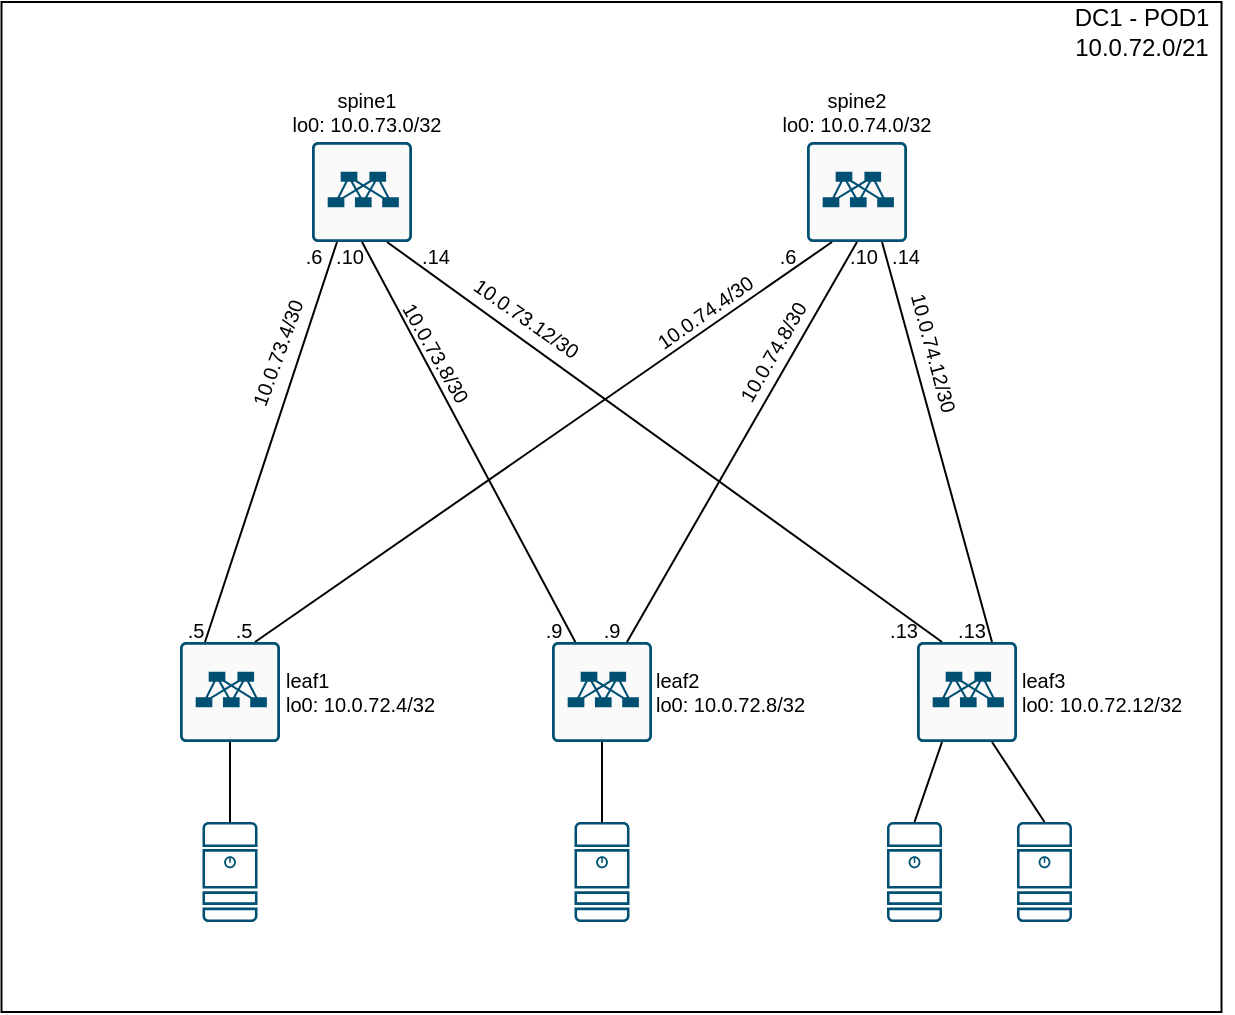 <mxfile version="20.6.2" type="device" pages="9"><diagram id="oV0_jKB6G6mJK-vGwky6" name="Base"><mxGraphModel dx="2062" dy="1128" grid="1" gridSize="10" guides="1" tooltips="1" connect="1" arrows="1" fold="1" page="1" pageScale="1" pageWidth="827" pageHeight="1169" math="0" shadow="0"><root><mxCell id="0"/><mxCell id="1" parent="0"/><mxCell id="PLXUPRywAapLeIPNjogO-8" style="rounded=0;orthogonalLoop=1;jettySize=auto;html=1;exitX=0.25;exitY=1;exitDx=0;exitDy=0;exitPerimeter=0;entryX=0.25;entryY=0;entryDx=0;entryDy=0;entryPerimeter=0;endArrow=none;endFill=0;" parent="1" source="PLXUPRywAapLeIPNjogO-1" target="PLXUPRywAapLeIPNjogO-4" edge="1"><mxGeometry relative="1" as="geometry"/></mxCell><mxCell id="PLXUPRywAapLeIPNjogO-9" style="rounded=0;orthogonalLoop=1;jettySize=auto;html=1;exitX=0.5;exitY=1;exitDx=0;exitDy=0;exitPerimeter=0;endArrow=none;endFill=0;" parent="1" source="PLXUPRywAapLeIPNjogO-1" target="PLXUPRywAapLeIPNjogO-5" edge="1"><mxGeometry relative="1" as="geometry"/></mxCell><mxCell id="PLXUPRywAapLeIPNjogO-10" style="rounded=0;orthogonalLoop=1;jettySize=auto;html=1;exitX=0.75;exitY=1;exitDx=0;exitDy=0;exitPerimeter=0;entryX=0.25;entryY=0;entryDx=0;entryDy=0;entryPerimeter=0;endArrow=none;endFill=0;" parent="1" source="PLXUPRywAapLeIPNjogO-1" target="PLXUPRywAapLeIPNjogO-6" edge="1"><mxGeometry relative="1" as="geometry"/></mxCell><mxCell id="PLXUPRywAapLeIPNjogO-1" value="" style="sketch=0;points=[[0.015,0.015,0],[0.985,0.015,0],[0.985,0.985,0],[0.015,0.985,0],[0.25,0,0],[0.5,0,0],[0.75,0,0],[1,0.25,0],[1,0.5,0],[1,0.75,0],[0.75,1,0],[0.5,1,0],[0.25,1,0],[0,0.75,0],[0,0.5,0],[0,0.25,0]];verticalLabelPosition=bottom;html=1;verticalAlign=top;aspect=fixed;align=center;pointerEvents=1;shape=mxgraph.cisco19.rect;prIcon=nexus_9300;fillColor=#FAFAFA;strokeColor=#005073;" parent="1" vertex="1"><mxGeometry x="250" y="200" width="50" height="50" as="geometry"/></mxCell><mxCell id="PLXUPRywAapLeIPNjogO-12" style="edgeStyle=none;rounded=0;orthogonalLoop=1;jettySize=auto;html=1;exitX=0.25;exitY=1;exitDx=0;exitDy=0;exitPerimeter=0;entryX=0.75;entryY=0;entryDx=0;entryDy=0;entryPerimeter=0;endArrow=none;endFill=0;" parent="1" source="PLXUPRywAapLeIPNjogO-2" target="PLXUPRywAapLeIPNjogO-4" edge="1"><mxGeometry relative="1" as="geometry"/></mxCell><mxCell id="PLXUPRywAapLeIPNjogO-13" style="edgeStyle=none;rounded=0;orthogonalLoop=1;jettySize=auto;html=1;exitX=0.5;exitY=1;exitDx=0;exitDy=0;exitPerimeter=0;entryX=0.75;entryY=0;entryDx=0;entryDy=0;entryPerimeter=0;endArrow=none;endFill=0;" parent="1" source="PLXUPRywAapLeIPNjogO-2" target="PLXUPRywAapLeIPNjogO-5" edge="1"><mxGeometry relative="1" as="geometry"/></mxCell><mxCell id="PLXUPRywAapLeIPNjogO-14" style="edgeStyle=none;rounded=0;orthogonalLoop=1;jettySize=auto;html=1;exitX=0.75;exitY=1;exitDx=0;exitDy=0;exitPerimeter=0;entryX=0.75;entryY=0;entryDx=0;entryDy=0;entryPerimeter=0;endArrow=none;endFill=0;" parent="1" source="PLXUPRywAapLeIPNjogO-2" target="PLXUPRywAapLeIPNjogO-6" edge="1"><mxGeometry relative="1" as="geometry"/></mxCell><mxCell id="PLXUPRywAapLeIPNjogO-2" value="" style="sketch=0;points=[[0.015,0.015,0],[0.985,0.015,0],[0.985,0.985,0],[0.015,0.985,0],[0.25,0,0],[0.5,0,0],[0.75,0,0],[1,0.25,0],[1,0.5,0],[1,0.75,0],[0.75,1,0],[0.5,1,0],[0.25,1,0],[0,0.75,0],[0,0.5,0],[0,0.25,0]];verticalLabelPosition=bottom;html=1;verticalAlign=top;aspect=fixed;align=center;pointerEvents=1;shape=mxgraph.cisco19.rect;prIcon=nexus_9300;fillColor=#FAFAFA;strokeColor=#005073;" parent="1" vertex="1"><mxGeometry x="497.5" y="200" width="50" height="50" as="geometry"/></mxCell><mxCell id="PLXUPRywAapLeIPNjogO-23" style="edgeStyle=none;rounded=0;orthogonalLoop=1;jettySize=auto;html=1;entryX=0.5;entryY=0;entryDx=0;entryDy=0;entryPerimeter=0;endArrow=none;endFill=0;" parent="1" source="PLXUPRywAapLeIPNjogO-4" target="PLXUPRywAapLeIPNjogO-22" edge="1"><mxGeometry relative="1" as="geometry"/></mxCell><mxCell id="PLXUPRywAapLeIPNjogO-4" value="" style="sketch=0;points=[[0.015,0.015,0],[0.985,0.015,0],[0.985,0.985,0],[0.015,0.985,0],[0.25,0,0],[0.5,0,0],[0.75,0,0],[1,0.25,0],[1,0.5,0],[1,0.75,0],[0.75,1,0],[0.5,1,0],[0.25,1,0],[0,0.75,0],[0,0.5,0],[0,0.25,0]];verticalLabelPosition=bottom;html=1;verticalAlign=top;aspect=fixed;align=center;pointerEvents=1;shape=mxgraph.cisco19.rect;prIcon=nexus_9300;fillColor=#FAFAFA;strokeColor=#005073;" parent="1" vertex="1"><mxGeometry x="184" y="450" width="50" height="50" as="geometry"/></mxCell><mxCell id="PLXUPRywAapLeIPNjogO-24" style="edgeStyle=none;rounded=0;orthogonalLoop=1;jettySize=auto;html=1;exitX=0.5;exitY=1;exitDx=0;exitDy=0;exitPerimeter=0;endArrow=none;endFill=0;entryX=0.5;entryY=0;entryDx=0;entryDy=0;entryPerimeter=0;" parent="1" source="PLXUPRywAapLeIPNjogO-5" target="8XoOX-iUFLA9FBWO4_JZ-1" edge="1"><mxGeometry relative="1" as="geometry"><mxPoint x="395" y="550" as="targetPoint"/></mxGeometry></mxCell><mxCell id="PLXUPRywAapLeIPNjogO-5" value="" style="sketch=0;points=[[0.015,0.015,0],[0.985,0.015,0],[0.985,0.985,0],[0.015,0.985,0],[0.25,0,0],[0.5,0,0],[0.75,0,0],[1,0.25,0],[1,0.5,0],[1,0.75,0],[0.75,1,0],[0.5,1,0],[0.25,1,0],[0,0.75,0],[0,0.5,0],[0,0.25,0]];verticalLabelPosition=bottom;html=1;verticalAlign=top;aspect=fixed;align=center;pointerEvents=1;shape=mxgraph.cisco19.rect;prIcon=nexus_9300;fillColor=#FAFAFA;strokeColor=#005073;" parent="1" vertex="1"><mxGeometry x="370" y="450" width="50" height="50" as="geometry"/></mxCell><mxCell id="PLXUPRywAapLeIPNjogO-27" style="edgeStyle=none;rounded=0;orthogonalLoop=1;jettySize=auto;html=1;exitX=0.25;exitY=1;exitDx=0;exitDy=0;exitPerimeter=0;entryX=0.5;entryY=0;entryDx=0;entryDy=0;entryPerimeter=0;endArrow=none;endFill=0;" parent="1" source="PLXUPRywAapLeIPNjogO-6" target="PLXUPRywAapLeIPNjogO-25" edge="1"><mxGeometry relative="1" as="geometry"/></mxCell><mxCell id="PLXUPRywAapLeIPNjogO-6" value="" style="sketch=0;points=[[0.015,0.015,0],[0.985,0.015,0],[0.985,0.985,0],[0.015,0.985,0],[0.25,0,0],[0.5,0,0],[0.75,0,0],[1,0.25,0],[1,0.5,0],[1,0.75,0],[0.75,1,0],[0.5,1,0],[0.25,1,0],[0,0.75,0],[0,0.5,0],[0,0.25,0]];verticalLabelPosition=bottom;html=1;verticalAlign=top;aspect=fixed;align=center;pointerEvents=1;shape=mxgraph.cisco19.rect;prIcon=nexus_9300;fillColor=#FAFAFA;strokeColor=#005073;" parent="1" vertex="1"><mxGeometry x="552.5" y="450" width="50" height="50" as="geometry"/></mxCell><mxCell id="PLXUPRywAapLeIPNjogO-28" style="edgeStyle=none;rounded=0;orthogonalLoop=1;jettySize=auto;html=1;exitX=0.75;exitY=1;exitDx=0;exitDy=0;exitPerimeter=0;entryX=0.5;entryY=0;entryDx=0;entryDy=0;entryPerimeter=0;endArrow=none;endFill=0;" parent="1" source="PLXUPRywAapLeIPNjogO-6" target="PLXUPRywAapLeIPNjogO-26" edge="1"><mxGeometry relative="1" as="geometry"><mxPoint x="735" y="500" as="sourcePoint"/></mxGeometry></mxCell><mxCell id="PLXUPRywAapLeIPNjogO-22" value="" style="sketch=0;points=[[0.015,0.015,0],[0.985,0.015,0],[0.985,0.985,0],[0.015,0.985,0],[0.25,0,0],[0.5,0,0],[0.75,0,0],[1,0.25,0],[1,0.5,0],[1,0.75,0],[0.75,1,0],[0.5,1,0],[0.25,1,0],[0,0.75,0],[0,0.5,0],[0,0.25,0]];verticalLabelPosition=bottom;html=1;verticalAlign=top;aspect=fixed;align=center;pointerEvents=1;shape=mxgraph.cisco19.server;fillColor=#005073;strokeColor=none;horizontal=0;" parent="1" vertex="1"><mxGeometry x="195.25" y="540" width="27.5" height="50" as="geometry"/></mxCell><mxCell id="PLXUPRywAapLeIPNjogO-25" value="" style="sketch=0;points=[[0.015,0.015,0],[0.985,0.015,0],[0.985,0.985,0],[0.015,0.985,0],[0.25,0,0],[0.5,0,0],[0.75,0,0],[1,0.25,0],[1,0.5,0],[1,0.75,0],[0.75,1,0],[0.5,1,0],[0.25,1,0],[0,0.75,0],[0,0.5,0],[0,0.25,0]];verticalLabelPosition=bottom;html=1;verticalAlign=top;aspect=fixed;align=center;pointerEvents=1;shape=mxgraph.cisco19.server;fillColor=#005073;strokeColor=none;horizontal=0;" parent="1" vertex="1"><mxGeometry x="537.5" y="540" width="27.5" height="50" as="geometry"/></mxCell><mxCell id="PLXUPRywAapLeIPNjogO-26" value="" style="sketch=0;points=[[0.015,0.015,0],[0.985,0.015,0],[0.985,0.985,0],[0.015,0.985,0],[0.25,0,0],[0.5,0,0],[0.75,0,0],[1,0.25,0],[1,0.5,0],[1,0.75,0],[0.75,1,0],[0.5,1,0],[0.25,1,0],[0,0.75,0],[0,0.5,0],[0,0.25,0]];verticalLabelPosition=bottom;html=1;verticalAlign=top;aspect=fixed;align=center;pointerEvents=1;shape=mxgraph.cisco19.server;fillColor=#005073;strokeColor=none;horizontal=0;" parent="1" vertex="1"><mxGeometry x="602.5" y="540" width="27.5" height="50" as="geometry"/></mxCell><mxCell id="8XoOX-iUFLA9FBWO4_JZ-1" value="" style="sketch=0;points=[[0.015,0.015,0],[0.985,0.015,0],[0.985,0.985,0],[0.015,0.985,0],[0.25,0,0],[0.5,0,0],[0.75,0,0],[1,0.25,0],[1,0.5,0],[1,0.75,0],[0.75,1,0],[0.5,1,0],[0.25,1,0],[0,0.75,0],[0,0.5,0],[0,0.25,0]];verticalLabelPosition=bottom;html=1;verticalAlign=top;aspect=fixed;align=center;pointerEvents=1;shape=mxgraph.cisco19.server;fillColor=#005073;strokeColor=none;horizontal=0;" parent="1" vertex="1"><mxGeometry x="381.25" y="540" width="27.5" height="50" as="geometry"/></mxCell><mxCell id="8XoOX-iUFLA9FBWO4_JZ-3" value="DC1 - POD1&lt;br&gt;10.0.72.0/21" style="text;html=1;strokeColor=none;fillColor=none;align=center;verticalAlign=middle;whiteSpace=wrap;rounded=0;fillStyle=auto;" parent="1" vertex="1"><mxGeometry x="620" y="130" width="90" height="30" as="geometry"/></mxCell><mxCell id="8XoOX-iUFLA9FBWO4_JZ-4" value="spine1&lt;br&gt;lo0: 10.0.73.0/32" style="text;html=1;strokeColor=none;fillColor=none;align=center;verticalAlign=middle;whiteSpace=wrap;rounded=0;fillStyle=auto;fontSize=10;" parent="1" vertex="1"><mxGeometry x="235" y="175" width="85" height="20" as="geometry"/></mxCell><mxCell id="5lvCDqkpyHSIzxo-dy4j-1" value="spine2&lt;br&gt;lo0: 10.0.74.0/32" style="text;html=1;strokeColor=none;fillColor=none;align=center;verticalAlign=middle;whiteSpace=wrap;rounded=0;fillStyle=auto;fontSize=10;" parent="1" vertex="1"><mxGeometry x="480" y="175" width="85" height="20" as="geometry"/></mxCell><mxCell id="5lvCDqkpyHSIzxo-dy4j-2" value="leaf1&lt;br&gt;lo0: 10.0.72.4/32" style="text;html=1;strokeColor=none;fillColor=none;align=left;verticalAlign=middle;whiteSpace=wrap;rounded=0;fillStyle=auto;fontSize=10;" parent="1" vertex="1"><mxGeometry x="235" y="465" width="85" height="20" as="geometry"/></mxCell><mxCell id="5lvCDqkpyHSIzxo-dy4j-3" value="leaf2&lt;br&gt;lo0: 10.0.72.8/32" style="text;html=1;strokeColor=none;fillColor=none;align=left;verticalAlign=middle;whiteSpace=wrap;rounded=0;fillStyle=auto;fontSize=10;" parent="1" vertex="1"><mxGeometry x="420" y="465" width="85" height="20" as="geometry"/></mxCell><mxCell id="5lvCDqkpyHSIzxo-dy4j-4" value="leaf3&lt;br&gt;lo0: 10.0.72.12/32" style="text;html=1;strokeColor=none;fillColor=none;align=left;verticalAlign=middle;whiteSpace=wrap;rounded=0;fillStyle=auto;fontSize=10;" parent="1" vertex="1"><mxGeometry x="602.5" y="465" width="85" height="20" as="geometry"/></mxCell><mxCell id="5lvCDqkpyHSIzxo-dy4j-6" value="10.0.73.4/30" style="text;html=1;strokeColor=none;fillColor=none;align=center;verticalAlign=middle;whiteSpace=wrap;rounded=0;rotation=-70;fontSize=10;" parent="1" vertex="1"><mxGeometry x="195.25" y="290" width="75" height="30" as="geometry"/></mxCell><mxCell id="SuMxKhYq6rAJiX1ZMJvi-1" value="10.0.73.8/30" style="text;html=1;strokeColor=none;fillColor=none;align=center;verticalAlign=middle;whiteSpace=wrap;rounded=0;rotation=60;fontSize=10;" parent="1" vertex="1"><mxGeometry x="274.5" y="290" width="75" height="30" as="geometry"/></mxCell><mxCell id="SuMxKhYq6rAJiX1ZMJvi-2" value="10.0.73.12/30" style="text;html=1;strokeColor=none;fillColor=none;align=center;verticalAlign=middle;whiteSpace=wrap;rounded=0;rotation=35;fontSize=10;" parent="1" vertex="1"><mxGeometry x="320" y="273" width="75" height="30" as="geometry"/></mxCell><mxCell id="SuMxKhYq6rAJiX1ZMJvi-3" value="10.0.74.4/30" style="text;html=1;strokeColor=none;fillColor=none;align=center;verticalAlign=middle;whiteSpace=wrap;rounded=0;rotation=325;fontSize=10;" parent="1" vertex="1"><mxGeometry x="408.75" y="270" width="75" height="30" as="geometry"/></mxCell><mxCell id="SuMxKhYq6rAJiX1ZMJvi-4" value="10.0.74.8/30" style="text;html=1;strokeColor=none;fillColor=none;align=center;verticalAlign=middle;whiteSpace=wrap;rounded=0;rotation=-60;fontSize=10;" parent="1" vertex="1"><mxGeometry x="442.75" y="290" width="75" height="30" as="geometry"/></mxCell><mxCell id="SuMxKhYq6rAJiX1ZMJvi-5" value="10.0.74.12/30" style="text;html=1;strokeColor=none;fillColor=none;align=center;verticalAlign=middle;whiteSpace=wrap;rounded=0;rotation=75;fontSize=10;" parent="1" vertex="1"><mxGeometry x="523.5" y="290" width="75" height="30" as="geometry"/></mxCell><mxCell id="SuMxKhYq6rAJiX1ZMJvi-6" value=".6" style="text;html=1;strokeColor=none;fillColor=none;align=center;verticalAlign=middle;whiteSpace=wrap;rounded=0;fontSize=10;" parent="1" vertex="1"><mxGeometry x="243" y="252" width="16" height="10" as="geometry"/></mxCell><mxCell id="SuMxKhYq6rAJiX1ZMJvi-7" value=".10" style="text;html=1;strokeColor=none;fillColor=none;align=center;verticalAlign=middle;whiteSpace=wrap;rounded=0;fontSize=10;" parent="1" vertex="1"><mxGeometry x="261" y="252" width="16" height="10" as="geometry"/></mxCell><mxCell id="SuMxKhYq6rAJiX1ZMJvi-8" value=".14" style="text;html=1;strokeColor=none;fillColor=none;align=center;verticalAlign=middle;whiteSpace=wrap;rounded=0;fontSize=10;" parent="1" vertex="1"><mxGeometry x="304" y="252" width="16" height="10" as="geometry"/></mxCell><mxCell id="SuMxKhYq6rAJiX1ZMJvi-9" value=".6" style="text;html=1;strokeColor=none;fillColor=none;align=center;verticalAlign=middle;whiteSpace=wrap;rounded=0;fontSize=10;" parent="1" vertex="1"><mxGeometry x="479.75" y="252" width="16" height="10" as="geometry"/></mxCell><mxCell id="SuMxKhYq6rAJiX1ZMJvi-10" value=".10" style="text;html=1;strokeColor=none;fillColor=none;align=center;verticalAlign=middle;whiteSpace=wrap;rounded=0;fontSize=10;" parent="1" vertex="1"><mxGeometry x="517.75" y="252" width="16" height="10" as="geometry"/></mxCell><mxCell id="SuMxKhYq6rAJiX1ZMJvi-11" value=".14" style="text;html=1;strokeColor=none;fillColor=none;align=center;verticalAlign=middle;whiteSpace=wrap;rounded=0;fontSize=10;" parent="1" vertex="1"><mxGeometry x="538.75" y="252" width="16" height="10" as="geometry"/></mxCell><mxCell id="SuMxKhYq6rAJiX1ZMJvi-12" value=".5" style="text;html=1;strokeColor=none;fillColor=none;align=center;verticalAlign=middle;whiteSpace=wrap;rounded=0;fontSize=10;" parent="1" vertex="1"><mxGeometry x="184" y="439" width="16" height="10" as="geometry"/></mxCell><mxCell id="SuMxKhYq6rAJiX1ZMJvi-13" value=".5" style="text;html=1;strokeColor=none;fillColor=none;align=center;verticalAlign=middle;whiteSpace=wrap;rounded=0;fontSize=10;" parent="1" vertex="1"><mxGeometry x="208" y="439" width="16" height="10" as="geometry"/></mxCell><mxCell id="SuMxKhYq6rAJiX1ZMJvi-14" value=".9" style="text;html=1;strokeColor=none;fillColor=none;align=center;verticalAlign=middle;whiteSpace=wrap;rounded=0;fontSize=10;" parent="1" vertex="1"><mxGeometry x="362.75" y="439" width="16" height="10" as="geometry"/></mxCell><mxCell id="SuMxKhYq6rAJiX1ZMJvi-15" value=".9" style="text;html=1;strokeColor=none;fillColor=none;align=center;verticalAlign=middle;whiteSpace=wrap;rounded=0;fontSize=10;" parent="1" vertex="1"><mxGeometry x="391.75" y="439" width="16" height="10" as="geometry"/></mxCell><mxCell id="SuMxKhYq6rAJiX1ZMJvi-16" value=".13" style="text;html=1;strokeColor=none;fillColor=none;align=center;verticalAlign=middle;whiteSpace=wrap;rounded=0;fontSize=10;" parent="1" vertex="1"><mxGeometry x="537.75" y="439" width="16" height="10" as="geometry"/></mxCell><mxCell id="SuMxKhYq6rAJiX1ZMJvi-17" value=".13" style="text;html=1;strokeColor=none;fillColor=none;align=center;verticalAlign=middle;whiteSpace=wrap;rounded=0;fontSize=10;" parent="1" vertex="1"><mxGeometry x="571.75" y="439" width="16" height="10" as="geometry"/></mxCell><mxCell id="dlh3rm1PDFst42-JuMRU-1" value="" style="rounded=0;whiteSpace=wrap;html=1;fillColor=none;" parent="1" vertex="1"><mxGeometry x="94.75" y="130" width="610" height="505" as="geometry"/></mxCell></root></mxGraphModel></diagram><diagram name="OSPF" id="r-mDRV2fAL59xDhqjJL6"><mxGraphModel dx="1102" dy="1025" grid="1" gridSize="10" guides="1" tooltips="1" connect="1" arrows="1" fold="1" page="1" pageScale="1" pageWidth="827" pageHeight="1169" math="0" shadow="0"><root><mxCell id="rXJHTdyeyMOBgCq4snFr-0"/><mxCell id="rXJHTdyeyMOBgCq4snFr-1" parent="rXJHTdyeyMOBgCq4snFr-0"/><mxCell id="rXJHTdyeyMOBgCq4snFr-45" value="" style="rounded=0;whiteSpace=wrap;html=1;fillColor=none;" parent="rXJHTdyeyMOBgCq4snFr-1" vertex="1"><mxGeometry x="100" y="130" width="600" height="505" as="geometry"/></mxCell><mxCell id="rXJHTdyeyMOBgCq4snFr-2" style="rounded=0;orthogonalLoop=1;jettySize=auto;html=1;exitX=0.25;exitY=1;exitDx=0;exitDy=0;exitPerimeter=0;entryX=0.25;entryY=0;entryDx=0;entryDy=0;entryPerimeter=0;endArrow=none;endFill=0;" parent="rXJHTdyeyMOBgCq4snFr-1" source="rXJHTdyeyMOBgCq4snFr-5" target="rXJHTdyeyMOBgCq4snFr-11" edge="1"><mxGeometry relative="1" as="geometry"/></mxCell><mxCell id="rXJHTdyeyMOBgCq4snFr-3" style="rounded=0;orthogonalLoop=1;jettySize=auto;html=1;exitX=0.5;exitY=1;exitDx=0;exitDy=0;exitPerimeter=0;endArrow=none;endFill=0;" parent="rXJHTdyeyMOBgCq4snFr-1" source="rXJHTdyeyMOBgCq4snFr-5" target="rXJHTdyeyMOBgCq4snFr-13" edge="1"><mxGeometry relative="1" as="geometry"/></mxCell><mxCell id="rXJHTdyeyMOBgCq4snFr-4" style="rounded=0;orthogonalLoop=1;jettySize=auto;html=1;exitX=0.75;exitY=1;exitDx=0;exitDy=0;exitPerimeter=0;entryX=0.25;entryY=0;entryDx=0;entryDy=0;entryPerimeter=0;endArrow=none;endFill=0;" parent="rXJHTdyeyMOBgCq4snFr-1" source="rXJHTdyeyMOBgCq4snFr-5" target="rXJHTdyeyMOBgCq4snFr-15" edge="1"><mxGeometry relative="1" as="geometry"/></mxCell><mxCell id="rXJHTdyeyMOBgCq4snFr-5" value="" style="sketch=0;points=[[0.015,0.015,0],[0.985,0.015,0],[0.985,0.985,0],[0.015,0.985,0],[0.25,0,0],[0.5,0,0],[0.75,0,0],[1,0.25,0],[1,0.5,0],[1,0.75,0],[0.75,1,0],[0.5,1,0],[0.25,1,0],[0,0.75,0],[0,0.5,0],[0,0.25,0]];verticalLabelPosition=bottom;html=1;verticalAlign=top;aspect=fixed;align=center;pointerEvents=1;shape=mxgraph.cisco19.rect;prIcon=nexus_9300;fillColor=#FAFAFA;strokeColor=#005073;" parent="rXJHTdyeyMOBgCq4snFr-1" vertex="1"><mxGeometry x="250" y="200" width="50" height="50" as="geometry"/></mxCell><mxCell id="rXJHTdyeyMOBgCq4snFr-6" style="edgeStyle=none;rounded=0;orthogonalLoop=1;jettySize=auto;html=1;exitX=0.25;exitY=1;exitDx=0;exitDy=0;exitPerimeter=0;entryX=0.75;entryY=0;entryDx=0;entryDy=0;entryPerimeter=0;endArrow=none;endFill=0;" parent="rXJHTdyeyMOBgCq4snFr-1" source="rXJHTdyeyMOBgCq4snFr-9" target="rXJHTdyeyMOBgCq4snFr-11" edge="1"><mxGeometry relative="1" as="geometry"/></mxCell><mxCell id="rXJHTdyeyMOBgCq4snFr-7" style="edgeStyle=none;rounded=0;orthogonalLoop=1;jettySize=auto;html=1;exitX=0.5;exitY=1;exitDx=0;exitDy=0;exitPerimeter=0;entryX=0.75;entryY=0;entryDx=0;entryDy=0;entryPerimeter=0;endArrow=none;endFill=0;" parent="rXJHTdyeyMOBgCq4snFr-1" source="rXJHTdyeyMOBgCq4snFr-9" target="rXJHTdyeyMOBgCq4snFr-13" edge="1"><mxGeometry relative="1" as="geometry"/></mxCell><mxCell id="rXJHTdyeyMOBgCq4snFr-8" style="edgeStyle=none;rounded=0;orthogonalLoop=1;jettySize=auto;html=1;exitX=0.75;exitY=1;exitDx=0;exitDy=0;exitPerimeter=0;entryX=0.75;entryY=0;entryDx=0;entryDy=0;entryPerimeter=0;endArrow=none;endFill=0;" parent="rXJHTdyeyMOBgCq4snFr-1" source="rXJHTdyeyMOBgCq4snFr-9" target="rXJHTdyeyMOBgCq4snFr-15" edge="1"><mxGeometry relative="1" as="geometry"/></mxCell><mxCell id="rXJHTdyeyMOBgCq4snFr-9" value="" style="sketch=0;points=[[0.015,0.015,0],[0.985,0.015,0],[0.985,0.985,0],[0.015,0.985,0],[0.25,0,0],[0.5,0,0],[0.75,0,0],[1,0.25,0],[1,0.5,0],[1,0.75,0],[0.75,1,0],[0.5,1,0],[0.25,1,0],[0,0.75,0],[0,0.5,0],[0,0.25,0]];verticalLabelPosition=bottom;html=1;verticalAlign=top;aspect=fixed;align=center;pointerEvents=1;shape=mxgraph.cisco19.rect;prIcon=nexus_9300;fillColor=#FAFAFA;strokeColor=#005073;" parent="rXJHTdyeyMOBgCq4snFr-1" vertex="1"><mxGeometry x="497.5" y="200" width="50" height="50" as="geometry"/></mxCell><mxCell id="rXJHTdyeyMOBgCq4snFr-10" style="edgeStyle=none;rounded=0;orthogonalLoop=1;jettySize=auto;html=1;entryX=0.5;entryY=0;entryDx=0;entryDy=0;entryPerimeter=0;endArrow=none;endFill=0;" parent="rXJHTdyeyMOBgCq4snFr-1" source="rXJHTdyeyMOBgCq4snFr-11" target="rXJHTdyeyMOBgCq4snFr-17" edge="1"><mxGeometry relative="1" as="geometry"/></mxCell><mxCell id="rXJHTdyeyMOBgCq4snFr-11" value="" style="sketch=0;points=[[0.015,0.015,0],[0.985,0.015,0],[0.985,0.985,0],[0.015,0.985,0],[0.25,0,0],[0.5,0,0],[0.75,0,0],[1,0.25,0],[1,0.5,0],[1,0.75,0],[0.75,1,0],[0.5,1,0],[0.25,1,0],[0,0.75,0],[0,0.5,0],[0,0.25,0]];verticalLabelPosition=bottom;html=1;verticalAlign=top;aspect=fixed;align=center;pointerEvents=1;shape=mxgraph.cisco19.rect;prIcon=nexus_9300;fillColor=#FAFAFA;strokeColor=#005073;" parent="rXJHTdyeyMOBgCq4snFr-1" vertex="1"><mxGeometry x="184" y="450" width="50" height="50" as="geometry"/></mxCell><mxCell id="rXJHTdyeyMOBgCq4snFr-12" style="edgeStyle=none;rounded=0;orthogonalLoop=1;jettySize=auto;html=1;exitX=0.5;exitY=1;exitDx=0;exitDy=0;exitPerimeter=0;endArrow=none;endFill=0;entryX=0.5;entryY=0;entryDx=0;entryDy=0;entryPerimeter=0;" parent="rXJHTdyeyMOBgCq4snFr-1" source="rXJHTdyeyMOBgCq4snFr-13" target="rXJHTdyeyMOBgCq4snFr-20" edge="1"><mxGeometry relative="1" as="geometry"><mxPoint x="395" y="550" as="targetPoint"/></mxGeometry></mxCell><mxCell id="rXJHTdyeyMOBgCq4snFr-13" value="" style="sketch=0;points=[[0.015,0.015,0],[0.985,0.015,0],[0.985,0.985,0],[0.015,0.985,0],[0.25,0,0],[0.5,0,0],[0.75,0,0],[1,0.25,0],[1,0.5,0],[1,0.75,0],[0.75,1,0],[0.5,1,0],[0.25,1,0],[0,0.75,0],[0,0.5,0],[0,0.25,0]];verticalLabelPosition=bottom;html=1;verticalAlign=top;aspect=fixed;align=center;pointerEvents=1;shape=mxgraph.cisco19.rect;prIcon=nexus_9300;fillColor=#FAFAFA;strokeColor=#005073;" parent="rXJHTdyeyMOBgCq4snFr-1" vertex="1"><mxGeometry x="370" y="450" width="50" height="50" as="geometry"/></mxCell><mxCell id="rXJHTdyeyMOBgCq4snFr-14" style="edgeStyle=none;rounded=0;orthogonalLoop=1;jettySize=auto;html=1;exitX=0.25;exitY=1;exitDx=0;exitDy=0;exitPerimeter=0;entryX=0.5;entryY=0;entryDx=0;entryDy=0;entryPerimeter=0;endArrow=none;endFill=0;" parent="rXJHTdyeyMOBgCq4snFr-1" source="rXJHTdyeyMOBgCq4snFr-15" target="rXJHTdyeyMOBgCq4snFr-18" edge="1"><mxGeometry relative="1" as="geometry"/></mxCell><mxCell id="rXJHTdyeyMOBgCq4snFr-15" value="" style="sketch=0;points=[[0.015,0.015,0],[0.985,0.015,0],[0.985,0.985,0],[0.015,0.985,0],[0.25,0,0],[0.5,0,0],[0.75,0,0],[1,0.25,0],[1,0.5,0],[1,0.75,0],[0.75,1,0],[0.5,1,0],[0.25,1,0],[0,0.75,0],[0,0.5,0],[0,0.25,0]];verticalLabelPosition=bottom;html=1;verticalAlign=top;aspect=fixed;align=center;pointerEvents=1;shape=mxgraph.cisco19.rect;prIcon=nexus_9300;fillColor=#FAFAFA;strokeColor=#005073;" parent="rXJHTdyeyMOBgCq4snFr-1" vertex="1"><mxGeometry x="552.5" y="450" width="50" height="50" as="geometry"/></mxCell><mxCell id="rXJHTdyeyMOBgCq4snFr-16" style="edgeStyle=none;rounded=0;orthogonalLoop=1;jettySize=auto;html=1;exitX=0.75;exitY=1;exitDx=0;exitDy=0;exitPerimeter=0;entryX=0.5;entryY=0;entryDx=0;entryDy=0;entryPerimeter=0;endArrow=none;endFill=0;" parent="rXJHTdyeyMOBgCq4snFr-1" source="rXJHTdyeyMOBgCq4snFr-15" target="rXJHTdyeyMOBgCq4snFr-19" edge="1"><mxGeometry relative="1" as="geometry"><mxPoint x="735" y="500" as="sourcePoint"/></mxGeometry></mxCell><mxCell id="rXJHTdyeyMOBgCq4snFr-17" value="" style="sketch=0;points=[[0.015,0.015,0],[0.985,0.015,0],[0.985,0.985,0],[0.015,0.985,0],[0.25,0,0],[0.5,0,0],[0.75,0,0],[1,0.25,0],[1,0.5,0],[1,0.75,0],[0.75,1,0],[0.5,1,0],[0.25,1,0],[0,0.75,0],[0,0.5,0],[0,0.25,0]];verticalLabelPosition=bottom;html=1;verticalAlign=top;aspect=fixed;align=center;pointerEvents=1;shape=mxgraph.cisco19.server;fillColor=#005073;strokeColor=none;horizontal=0;" parent="rXJHTdyeyMOBgCq4snFr-1" vertex="1"><mxGeometry x="195.25" y="540" width="27.5" height="50" as="geometry"/></mxCell><mxCell id="rXJHTdyeyMOBgCq4snFr-18" value="" style="sketch=0;points=[[0.015,0.015,0],[0.985,0.015,0],[0.985,0.985,0],[0.015,0.985,0],[0.25,0,0],[0.5,0,0],[0.75,0,0],[1,0.25,0],[1,0.5,0],[1,0.75,0],[0.75,1,0],[0.5,1,0],[0.25,1,0],[0,0.75,0],[0,0.5,0],[0,0.25,0]];verticalLabelPosition=bottom;html=1;verticalAlign=top;aspect=fixed;align=center;pointerEvents=1;shape=mxgraph.cisco19.server;fillColor=#005073;strokeColor=none;horizontal=0;" parent="rXJHTdyeyMOBgCq4snFr-1" vertex="1"><mxGeometry x="537.5" y="540" width="27.5" height="50" as="geometry"/></mxCell><mxCell id="rXJHTdyeyMOBgCq4snFr-19" value="" style="sketch=0;points=[[0.015,0.015,0],[0.985,0.015,0],[0.985,0.985,0],[0.015,0.985,0],[0.25,0,0],[0.5,0,0],[0.75,0,0],[1,0.25,0],[1,0.5,0],[1,0.75,0],[0.75,1,0],[0.5,1,0],[0.25,1,0],[0,0.75,0],[0,0.5,0],[0,0.25,0]];verticalLabelPosition=bottom;html=1;verticalAlign=top;aspect=fixed;align=center;pointerEvents=1;shape=mxgraph.cisco19.server;fillColor=#005073;strokeColor=none;horizontal=0;" parent="rXJHTdyeyMOBgCq4snFr-1" vertex="1"><mxGeometry x="602.5" y="540" width="27.5" height="50" as="geometry"/></mxCell><mxCell id="rXJHTdyeyMOBgCq4snFr-20" value="" style="sketch=0;points=[[0.015,0.015,0],[0.985,0.015,0],[0.985,0.985,0],[0.015,0.985,0],[0.25,0,0],[0.5,0,0],[0.75,0,0],[1,0.25,0],[1,0.5,0],[1,0.75,0],[0.75,1,0],[0.5,1,0],[0.25,1,0],[0,0.75,0],[0,0.5,0],[0,0.25,0]];verticalLabelPosition=bottom;html=1;verticalAlign=top;aspect=fixed;align=center;pointerEvents=1;shape=mxgraph.cisco19.server;fillColor=#005073;strokeColor=none;horizontal=0;" parent="rXJHTdyeyMOBgCq4snFr-1" vertex="1"><mxGeometry x="381.25" y="540" width="27.5" height="50" as="geometry"/></mxCell><mxCell id="rXJHTdyeyMOBgCq4snFr-21" value="DC1 - POD1&lt;br&gt;10.0.72.0/21" style="text;html=1;strokeColor=none;fillColor=none;align=center;verticalAlign=middle;whiteSpace=wrap;rounded=0;fillStyle=auto;" parent="rXJHTdyeyMOBgCq4snFr-1" vertex="1"><mxGeometry x="620" y="130" width="90" height="30" as="geometry"/></mxCell><mxCell id="rXJHTdyeyMOBgCq4snFr-22" value="spine1&lt;br&gt;lo0: 10.0.73.0/32" style="text;html=1;strokeColor=none;fillColor=none;align=center;verticalAlign=middle;whiteSpace=wrap;rounded=0;fillStyle=auto;fontSize=10;" parent="rXJHTdyeyMOBgCq4snFr-1" vertex="1"><mxGeometry x="235" y="175" width="85" height="20" as="geometry"/></mxCell><mxCell id="rXJHTdyeyMOBgCq4snFr-23" value="spine2&lt;br&gt;lo0: 10.0.74.0/32" style="text;html=1;strokeColor=none;fillColor=none;align=center;verticalAlign=middle;whiteSpace=wrap;rounded=0;fillStyle=auto;fontSize=10;" parent="rXJHTdyeyMOBgCq4snFr-1" vertex="1"><mxGeometry x="480" y="175" width="85" height="20" as="geometry"/></mxCell><mxCell id="rXJHTdyeyMOBgCq4snFr-24" value="leaf1&lt;br&gt;lo0: 10.0.72.4/32" style="text;html=1;strokeColor=none;fillColor=none;align=left;verticalAlign=middle;whiteSpace=wrap;rounded=0;fillStyle=auto;fontSize=10;" parent="rXJHTdyeyMOBgCq4snFr-1" vertex="1"><mxGeometry x="235" y="453" width="85" height="20" as="geometry"/></mxCell><mxCell id="rXJHTdyeyMOBgCq4snFr-25" value="leaf2&lt;br&gt;lo0: 10.0.72.8/32" style="text;html=1;strokeColor=none;fillColor=none;align=left;verticalAlign=middle;whiteSpace=wrap;rounded=0;fillStyle=auto;fontSize=10;" parent="rXJHTdyeyMOBgCq4snFr-1" vertex="1"><mxGeometry x="420" y="454" width="85" height="20" as="geometry"/></mxCell><mxCell id="rXJHTdyeyMOBgCq4snFr-26" value="leaf3&lt;br&gt;lo0: 10.0.72.12/32" style="text;html=1;strokeColor=none;fillColor=none;align=left;verticalAlign=middle;whiteSpace=wrap;rounded=0;fillStyle=auto;fontSize=10;" parent="rXJHTdyeyMOBgCq4snFr-1" vertex="1"><mxGeometry x="602.5" y="454" width="85" height="20" as="geometry"/></mxCell><mxCell id="rXJHTdyeyMOBgCq4snFr-27" value="10.0.73.4/30" style="text;html=1;strokeColor=none;fillColor=none;align=center;verticalAlign=middle;whiteSpace=wrap;rounded=0;rotation=-70;fontSize=10;" parent="rXJHTdyeyMOBgCq4snFr-1" vertex="1"><mxGeometry x="195.25" y="290" width="75" height="30" as="geometry"/></mxCell><mxCell id="rXJHTdyeyMOBgCq4snFr-28" value="10.0.73.8/30" style="text;html=1;strokeColor=none;fillColor=none;align=center;verticalAlign=middle;whiteSpace=wrap;rounded=0;rotation=60;fontSize=10;" parent="rXJHTdyeyMOBgCq4snFr-1" vertex="1"><mxGeometry x="274.5" y="290" width="75" height="30" as="geometry"/></mxCell><mxCell id="rXJHTdyeyMOBgCq4snFr-29" value="10.0.73.12/30" style="text;html=1;strokeColor=none;fillColor=none;align=center;verticalAlign=middle;whiteSpace=wrap;rounded=0;rotation=35;fontSize=10;" parent="rXJHTdyeyMOBgCq4snFr-1" vertex="1"><mxGeometry x="320" y="273" width="75" height="30" as="geometry"/></mxCell><mxCell id="rXJHTdyeyMOBgCq4snFr-30" value="10.0.74.4/30" style="text;html=1;strokeColor=none;fillColor=none;align=center;verticalAlign=middle;whiteSpace=wrap;rounded=0;rotation=325;fontSize=10;" parent="rXJHTdyeyMOBgCq4snFr-1" vertex="1"><mxGeometry x="408.75" y="270" width="75" height="30" as="geometry"/></mxCell><mxCell id="rXJHTdyeyMOBgCq4snFr-31" value="10.0.74.8/30" style="text;html=1;strokeColor=none;fillColor=none;align=center;verticalAlign=middle;whiteSpace=wrap;rounded=0;rotation=-60;fontSize=10;" parent="rXJHTdyeyMOBgCq4snFr-1" vertex="1"><mxGeometry x="442.75" y="290" width="75" height="30" as="geometry"/></mxCell><mxCell id="rXJHTdyeyMOBgCq4snFr-32" value="10.0.74.12/30" style="text;html=1;strokeColor=none;fillColor=none;align=center;verticalAlign=middle;whiteSpace=wrap;rounded=0;rotation=75;fontSize=10;" parent="rXJHTdyeyMOBgCq4snFr-1" vertex="1"><mxGeometry x="523.5" y="290" width="75" height="30" as="geometry"/></mxCell><mxCell id="rXJHTdyeyMOBgCq4snFr-33" value=".6" style="text;html=1;strokeColor=none;fillColor=none;align=center;verticalAlign=middle;whiteSpace=wrap;rounded=0;fontSize=10;" parent="rXJHTdyeyMOBgCq4snFr-1" vertex="1"><mxGeometry x="243" y="252" width="16" height="10" as="geometry"/></mxCell><mxCell id="rXJHTdyeyMOBgCq4snFr-34" value=".10" style="text;html=1;strokeColor=none;fillColor=none;align=center;verticalAlign=middle;whiteSpace=wrap;rounded=0;fontSize=10;" parent="rXJHTdyeyMOBgCq4snFr-1" vertex="1"><mxGeometry x="261" y="252" width="16" height="10" as="geometry"/></mxCell><mxCell id="rXJHTdyeyMOBgCq4snFr-35" value=".14" style="text;html=1;strokeColor=none;fillColor=none;align=center;verticalAlign=middle;whiteSpace=wrap;rounded=0;fontSize=10;" parent="rXJHTdyeyMOBgCq4snFr-1" vertex="1"><mxGeometry x="304" y="252" width="16" height="10" as="geometry"/></mxCell><mxCell id="rXJHTdyeyMOBgCq4snFr-36" value=".6" style="text;html=1;strokeColor=none;fillColor=none;align=center;verticalAlign=middle;whiteSpace=wrap;rounded=0;fontSize=10;" parent="rXJHTdyeyMOBgCq4snFr-1" vertex="1"><mxGeometry x="479.75" y="252" width="16" height="10" as="geometry"/></mxCell><mxCell id="rXJHTdyeyMOBgCq4snFr-37" value=".10" style="text;html=1;strokeColor=none;fillColor=none;align=center;verticalAlign=middle;whiteSpace=wrap;rounded=0;fontSize=10;" parent="rXJHTdyeyMOBgCq4snFr-1" vertex="1"><mxGeometry x="517.75" y="252" width="16" height="10" as="geometry"/></mxCell><mxCell id="rXJHTdyeyMOBgCq4snFr-38" value=".14" style="text;html=1;strokeColor=none;fillColor=none;align=center;verticalAlign=middle;whiteSpace=wrap;rounded=0;fontSize=10;" parent="rXJHTdyeyMOBgCq4snFr-1" vertex="1"><mxGeometry x="538.75" y="252" width="16" height="10" as="geometry"/></mxCell><mxCell id="rXJHTdyeyMOBgCq4snFr-39" value=".5" style="text;html=1;strokeColor=none;fillColor=none;align=center;verticalAlign=middle;whiteSpace=wrap;rounded=0;fontSize=10;" parent="rXJHTdyeyMOBgCq4snFr-1" vertex="1"><mxGeometry x="184" y="439" width="16" height="10" as="geometry"/></mxCell><mxCell id="rXJHTdyeyMOBgCq4snFr-40" value=".5" style="text;html=1;strokeColor=none;fillColor=none;align=center;verticalAlign=middle;whiteSpace=wrap;rounded=0;fontSize=10;" parent="rXJHTdyeyMOBgCq4snFr-1" vertex="1"><mxGeometry x="208" y="439" width="16" height="10" as="geometry"/></mxCell><mxCell id="rXJHTdyeyMOBgCq4snFr-41" value=".9" style="text;html=1;strokeColor=none;fillColor=none;align=center;verticalAlign=middle;whiteSpace=wrap;rounded=0;fontSize=10;" parent="rXJHTdyeyMOBgCq4snFr-1" vertex="1"><mxGeometry x="362.75" y="439" width="16" height="10" as="geometry"/></mxCell><mxCell id="rXJHTdyeyMOBgCq4snFr-42" value=".9" style="text;html=1;strokeColor=none;fillColor=none;align=center;verticalAlign=middle;whiteSpace=wrap;rounded=0;fontSize=10;" parent="rXJHTdyeyMOBgCq4snFr-1" vertex="1"><mxGeometry x="391.75" y="439" width="16" height="10" as="geometry"/></mxCell><mxCell id="rXJHTdyeyMOBgCq4snFr-43" value=".13" style="text;html=1;strokeColor=none;fillColor=none;align=center;verticalAlign=middle;whiteSpace=wrap;rounded=0;fontSize=10;" parent="rXJHTdyeyMOBgCq4snFr-1" vertex="1"><mxGeometry x="537.75" y="439" width="16" height="10" as="geometry"/></mxCell><mxCell id="rXJHTdyeyMOBgCq4snFr-46" value="" style="ellipse;whiteSpace=wrap;html=1;fillColor=none;dashed=1;strokeColor=#0000FF;" parent="rXJHTdyeyMOBgCq4snFr-1" vertex="1"><mxGeometry x="105" y="211" width="580" height="290" as="geometry"/></mxCell><mxCell id="rXJHTdyeyMOBgCq4snFr-44" value=".13" style="text;html=1;strokeColor=none;fillColor=none;align=center;verticalAlign=middle;whiteSpace=wrap;rounded=0;fontSize=10;" parent="rXJHTdyeyMOBgCq4snFr-1" vertex="1"><mxGeometry x="571.75" y="439" width="16" height="10" as="geometry"/></mxCell><mxCell id="rXJHTdyeyMOBgCq4snFr-48" value="OSPF&amp;nbsp;&lt;br&gt;Area 0" style="text;html=1;align=center;verticalAlign=middle;whiteSpace=wrap;rounded=0;dashed=1;fontColor=#0000FF;" parent="rXJHTdyeyMOBgCq4snFr-1" vertex="1"><mxGeometry x="615" y="341" width="60" height="30" as="geometry"/></mxCell></root></mxGraphModel></diagram><diagram name="ISIS" id="6V6MN1PHZy0SqjNiMXfR"><mxGraphModel dx="2062" dy="1128" grid="1" gridSize="10" guides="1" tooltips="1" connect="1" arrows="1" fold="1" page="1" pageScale="1" pageWidth="827" pageHeight="1169" math="0" shadow="0"><root><mxCell id="Vq0Ns7PBGzC93V1Y5rAE-0"/><mxCell id="Vq0Ns7PBGzC93V1Y5rAE-1" parent="Vq0Ns7PBGzC93V1Y5rAE-0"/><mxCell id="Vq0Ns7PBGzC93V1Y5rAE-2" value="" style="rounded=0;whiteSpace=wrap;html=1;fillColor=none;" parent="Vq0Ns7PBGzC93V1Y5rAE-1" vertex="1"><mxGeometry x="100" y="130" width="600" height="505" as="geometry"/></mxCell><mxCell id="Vq0Ns7PBGzC93V1Y5rAE-3" style="rounded=0;orthogonalLoop=1;jettySize=auto;html=1;exitX=0.25;exitY=1;exitDx=0;exitDy=0;exitPerimeter=0;entryX=0.25;entryY=0;entryDx=0;entryDy=0;entryPerimeter=0;endArrow=none;endFill=0;" parent="Vq0Ns7PBGzC93V1Y5rAE-1" source="Vq0Ns7PBGzC93V1Y5rAE-6" target="Vq0Ns7PBGzC93V1Y5rAE-12" edge="1"><mxGeometry relative="1" as="geometry"/></mxCell><mxCell id="Vq0Ns7PBGzC93V1Y5rAE-4" style="rounded=0;orthogonalLoop=1;jettySize=auto;html=1;exitX=0.5;exitY=1;exitDx=0;exitDy=0;exitPerimeter=0;endArrow=none;endFill=0;" parent="Vq0Ns7PBGzC93V1Y5rAE-1" source="Vq0Ns7PBGzC93V1Y5rAE-6" target="Vq0Ns7PBGzC93V1Y5rAE-14" edge="1"><mxGeometry relative="1" as="geometry"/></mxCell><mxCell id="Vq0Ns7PBGzC93V1Y5rAE-5" style="rounded=0;orthogonalLoop=1;jettySize=auto;html=1;exitX=0.75;exitY=1;exitDx=0;exitDy=0;exitPerimeter=0;entryX=0.25;entryY=0;entryDx=0;entryDy=0;entryPerimeter=0;endArrow=none;endFill=0;" parent="Vq0Ns7PBGzC93V1Y5rAE-1" source="Vq0Ns7PBGzC93V1Y5rAE-6" target="Vq0Ns7PBGzC93V1Y5rAE-16" edge="1"><mxGeometry relative="1" as="geometry"/></mxCell><mxCell id="Vq0Ns7PBGzC93V1Y5rAE-6" value="" style="sketch=0;points=[[0.015,0.015,0],[0.985,0.015,0],[0.985,0.985,0],[0.015,0.985,0],[0.25,0,0],[0.5,0,0],[0.75,0,0],[1,0.25,0],[1,0.5,0],[1,0.75,0],[0.75,1,0],[0.5,1,0],[0.25,1,0],[0,0.75,0],[0,0.5,0],[0,0.25,0]];verticalLabelPosition=bottom;html=1;verticalAlign=top;aspect=fixed;align=center;pointerEvents=1;shape=mxgraph.cisco19.rect;prIcon=nexus_9300;fillColor=#FAFAFA;strokeColor=#005073;" parent="Vq0Ns7PBGzC93V1Y5rAE-1" vertex="1"><mxGeometry x="250" y="200" width="50" height="50" as="geometry"/></mxCell><mxCell id="Vq0Ns7PBGzC93V1Y5rAE-7" style="edgeStyle=none;rounded=0;orthogonalLoop=1;jettySize=auto;html=1;exitX=0.25;exitY=1;exitDx=0;exitDy=0;exitPerimeter=0;entryX=0.75;entryY=0;entryDx=0;entryDy=0;entryPerimeter=0;endArrow=none;endFill=0;" parent="Vq0Ns7PBGzC93V1Y5rAE-1" source="Vq0Ns7PBGzC93V1Y5rAE-10" target="Vq0Ns7PBGzC93V1Y5rAE-12" edge="1"><mxGeometry relative="1" as="geometry"/></mxCell><mxCell id="Vq0Ns7PBGzC93V1Y5rAE-8" style="edgeStyle=none;rounded=0;orthogonalLoop=1;jettySize=auto;html=1;exitX=0.5;exitY=1;exitDx=0;exitDy=0;exitPerimeter=0;entryX=0.75;entryY=0;entryDx=0;entryDy=0;entryPerimeter=0;endArrow=none;endFill=0;" parent="Vq0Ns7PBGzC93V1Y5rAE-1" source="Vq0Ns7PBGzC93V1Y5rAE-10" target="Vq0Ns7PBGzC93V1Y5rAE-14" edge="1"><mxGeometry relative="1" as="geometry"/></mxCell><mxCell id="Vq0Ns7PBGzC93V1Y5rAE-9" style="edgeStyle=none;rounded=0;orthogonalLoop=1;jettySize=auto;html=1;exitX=0.75;exitY=1;exitDx=0;exitDy=0;exitPerimeter=0;entryX=0.75;entryY=0;entryDx=0;entryDy=0;entryPerimeter=0;endArrow=none;endFill=0;" parent="Vq0Ns7PBGzC93V1Y5rAE-1" source="Vq0Ns7PBGzC93V1Y5rAE-10" target="Vq0Ns7PBGzC93V1Y5rAE-16" edge="1"><mxGeometry relative="1" as="geometry"/></mxCell><mxCell id="Vq0Ns7PBGzC93V1Y5rAE-10" value="" style="sketch=0;points=[[0.015,0.015,0],[0.985,0.015,0],[0.985,0.985,0],[0.015,0.985,0],[0.25,0,0],[0.5,0,0],[0.75,0,0],[1,0.25,0],[1,0.5,0],[1,0.75,0],[0.75,1,0],[0.5,1,0],[0.25,1,0],[0,0.75,0],[0,0.5,0],[0,0.25,0]];verticalLabelPosition=bottom;html=1;verticalAlign=top;aspect=fixed;align=center;pointerEvents=1;shape=mxgraph.cisco19.rect;prIcon=nexus_9300;fillColor=#FAFAFA;strokeColor=#005073;" parent="Vq0Ns7PBGzC93V1Y5rAE-1" vertex="1"><mxGeometry x="497.5" y="200" width="50" height="50" as="geometry"/></mxCell><mxCell id="Vq0Ns7PBGzC93V1Y5rAE-11" style="edgeStyle=none;rounded=0;orthogonalLoop=1;jettySize=auto;html=1;entryX=0.5;entryY=0;entryDx=0;entryDy=0;entryPerimeter=0;endArrow=none;endFill=0;" parent="Vq0Ns7PBGzC93V1Y5rAE-1" source="Vq0Ns7PBGzC93V1Y5rAE-12" target="Vq0Ns7PBGzC93V1Y5rAE-18" edge="1"><mxGeometry relative="1" as="geometry"/></mxCell><mxCell id="Vq0Ns7PBGzC93V1Y5rAE-12" value="" style="sketch=0;points=[[0.015,0.015,0],[0.985,0.015,0],[0.985,0.985,0],[0.015,0.985,0],[0.25,0,0],[0.5,0,0],[0.75,0,0],[1,0.25,0],[1,0.5,0],[1,0.75,0],[0.75,1,0],[0.5,1,0],[0.25,1,0],[0,0.75,0],[0,0.5,0],[0,0.25,0]];verticalLabelPosition=bottom;html=1;verticalAlign=top;aspect=fixed;align=center;pointerEvents=1;shape=mxgraph.cisco19.rect;prIcon=nexus_9300;fillColor=#FAFAFA;strokeColor=#005073;" parent="Vq0Ns7PBGzC93V1Y5rAE-1" vertex="1"><mxGeometry x="184" y="450" width="50" height="50" as="geometry"/></mxCell><mxCell id="Vq0Ns7PBGzC93V1Y5rAE-13" style="edgeStyle=none;rounded=0;orthogonalLoop=1;jettySize=auto;html=1;exitX=0.5;exitY=1;exitDx=0;exitDy=0;exitPerimeter=0;endArrow=none;endFill=0;entryX=0.5;entryY=0;entryDx=0;entryDy=0;entryPerimeter=0;" parent="Vq0Ns7PBGzC93V1Y5rAE-1" source="Vq0Ns7PBGzC93V1Y5rAE-14" target="Vq0Ns7PBGzC93V1Y5rAE-21" edge="1"><mxGeometry relative="1" as="geometry"><mxPoint x="395" y="550" as="targetPoint"/></mxGeometry></mxCell><mxCell id="Vq0Ns7PBGzC93V1Y5rAE-14" value="" style="sketch=0;points=[[0.015,0.015,0],[0.985,0.015,0],[0.985,0.985,0],[0.015,0.985,0],[0.25,0,0],[0.5,0,0],[0.75,0,0],[1,0.25,0],[1,0.5,0],[1,0.75,0],[0.75,1,0],[0.5,1,0],[0.25,1,0],[0,0.75,0],[0,0.5,0],[0,0.25,0]];verticalLabelPosition=bottom;html=1;verticalAlign=top;aspect=fixed;align=center;pointerEvents=1;shape=mxgraph.cisco19.rect;prIcon=nexus_9300;fillColor=#FAFAFA;strokeColor=#005073;" parent="Vq0Ns7PBGzC93V1Y5rAE-1" vertex="1"><mxGeometry x="370" y="450" width="50" height="50" as="geometry"/></mxCell><mxCell id="Vq0Ns7PBGzC93V1Y5rAE-15" style="edgeStyle=none;rounded=0;orthogonalLoop=1;jettySize=auto;html=1;exitX=0.25;exitY=1;exitDx=0;exitDy=0;exitPerimeter=0;entryX=0.5;entryY=0;entryDx=0;entryDy=0;entryPerimeter=0;endArrow=none;endFill=0;" parent="Vq0Ns7PBGzC93V1Y5rAE-1" source="Vq0Ns7PBGzC93V1Y5rAE-16" target="Vq0Ns7PBGzC93V1Y5rAE-19" edge="1"><mxGeometry relative="1" as="geometry"/></mxCell><mxCell id="Vq0Ns7PBGzC93V1Y5rAE-16" value="" style="sketch=0;points=[[0.015,0.015,0],[0.985,0.015,0],[0.985,0.985,0],[0.015,0.985,0],[0.25,0,0],[0.5,0,0],[0.75,0,0],[1,0.25,0],[1,0.5,0],[1,0.75,0],[0.75,1,0],[0.5,1,0],[0.25,1,0],[0,0.75,0],[0,0.5,0],[0,0.25,0]];verticalLabelPosition=bottom;html=1;verticalAlign=top;aspect=fixed;align=center;pointerEvents=1;shape=mxgraph.cisco19.rect;prIcon=nexus_9300;fillColor=#FAFAFA;strokeColor=#005073;" parent="Vq0Ns7PBGzC93V1Y5rAE-1" vertex="1"><mxGeometry x="552.5" y="450" width="50" height="50" as="geometry"/></mxCell><mxCell id="Vq0Ns7PBGzC93V1Y5rAE-17" style="edgeStyle=none;rounded=0;orthogonalLoop=1;jettySize=auto;html=1;exitX=0.75;exitY=1;exitDx=0;exitDy=0;exitPerimeter=0;entryX=0.5;entryY=0;entryDx=0;entryDy=0;entryPerimeter=0;endArrow=none;endFill=0;" parent="Vq0Ns7PBGzC93V1Y5rAE-1" source="Vq0Ns7PBGzC93V1Y5rAE-16" target="Vq0Ns7PBGzC93V1Y5rAE-20" edge="1"><mxGeometry relative="1" as="geometry"><mxPoint x="735" y="500" as="sourcePoint"/></mxGeometry></mxCell><mxCell id="Vq0Ns7PBGzC93V1Y5rAE-18" value="" style="sketch=0;points=[[0.015,0.015,0],[0.985,0.015,0],[0.985,0.985,0],[0.015,0.985,0],[0.25,0,0],[0.5,0,0],[0.75,0,0],[1,0.25,0],[1,0.5,0],[1,0.75,0],[0.75,1,0],[0.5,1,0],[0.25,1,0],[0,0.75,0],[0,0.5,0],[0,0.25,0]];verticalLabelPosition=bottom;html=1;verticalAlign=top;aspect=fixed;align=center;pointerEvents=1;shape=mxgraph.cisco19.server;fillColor=#005073;strokeColor=none;horizontal=0;" parent="Vq0Ns7PBGzC93V1Y5rAE-1" vertex="1"><mxGeometry x="195.25" y="540" width="27.5" height="50" as="geometry"/></mxCell><mxCell id="Vq0Ns7PBGzC93V1Y5rAE-19" value="" style="sketch=0;points=[[0.015,0.015,0],[0.985,0.015,0],[0.985,0.985,0],[0.015,0.985,0],[0.25,0,0],[0.5,0,0],[0.75,0,0],[1,0.25,0],[1,0.5,0],[1,0.75,0],[0.75,1,0],[0.5,1,0],[0.25,1,0],[0,0.75,0],[0,0.5,0],[0,0.25,0]];verticalLabelPosition=bottom;html=1;verticalAlign=top;aspect=fixed;align=center;pointerEvents=1;shape=mxgraph.cisco19.server;fillColor=#005073;strokeColor=none;horizontal=0;" parent="Vq0Ns7PBGzC93V1Y5rAE-1" vertex="1"><mxGeometry x="537.5" y="540" width="27.5" height="50" as="geometry"/></mxCell><mxCell id="Vq0Ns7PBGzC93V1Y5rAE-20" value="" style="sketch=0;points=[[0.015,0.015,0],[0.985,0.015,0],[0.985,0.985,0],[0.015,0.985,0],[0.25,0,0],[0.5,0,0],[0.75,0,0],[1,0.25,0],[1,0.5,0],[1,0.75,0],[0.75,1,0],[0.5,1,0],[0.25,1,0],[0,0.75,0],[0,0.5,0],[0,0.25,0]];verticalLabelPosition=bottom;html=1;verticalAlign=top;aspect=fixed;align=center;pointerEvents=1;shape=mxgraph.cisco19.server;fillColor=#005073;strokeColor=none;horizontal=0;" parent="Vq0Ns7PBGzC93V1Y5rAE-1" vertex="1"><mxGeometry x="602.5" y="540" width="27.5" height="50" as="geometry"/></mxCell><mxCell id="Vq0Ns7PBGzC93V1Y5rAE-21" value="" style="sketch=0;points=[[0.015,0.015,0],[0.985,0.015,0],[0.985,0.985,0],[0.015,0.985,0],[0.25,0,0],[0.5,0,0],[0.75,0,0],[1,0.25,0],[1,0.5,0],[1,0.75,0],[0.75,1,0],[0.5,1,0],[0.25,1,0],[0,0.75,0],[0,0.5,0],[0,0.25,0]];verticalLabelPosition=bottom;html=1;verticalAlign=top;aspect=fixed;align=center;pointerEvents=1;shape=mxgraph.cisco19.server;fillColor=#005073;strokeColor=none;horizontal=0;" parent="Vq0Ns7PBGzC93V1Y5rAE-1" vertex="1"><mxGeometry x="381.25" y="540" width="27.5" height="50" as="geometry"/></mxCell><mxCell id="Vq0Ns7PBGzC93V1Y5rAE-22" value="DC1 - POD1&lt;br&gt;10.0.72.0/21" style="text;html=1;strokeColor=none;fillColor=none;align=center;verticalAlign=middle;whiteSpace=wrap;rounded=0;fillStyle=auto;" parent="Vq0Ns7PBGzC93V1Y5rAE-1" vertex="1"><mxGeometry x="620" y="130" width="90" height="30" as="geometry"/></mxCell><mxCell id="Vq0Ns7PBGzC93V1Y5rAE-23" value="spine1&lt;br&gt;lo0: 10.0.73.0/32" style="text;html=1;strokeColor=none;fillColor=none;align=center;verticalAlign=middle;whiteSpace=wrap;rounded=0;fillStyle=auto;fontSize=10;" parent="Vq0Ns7PBGzC93V1Y5rAE-1" vertex="1"><mxGeometry x="235" y="175" width="85" height="20" as="geometry"/></mxCell><mxCell id="Vq0Ns7PBGzC93V1Y5rAE-24" value="spine2&lt;br&gt;lo0: 10.0.74.0/32" style="text;html=1;strokeColor=none;fillColor=none;align=center;verticalAlign=middle;whiteSpace=wrap;rounded=0;fillStyle=auto;fontSize=10;" parent="Vq0Ns7PBGzC93V1Y5rAE-1" vertex="1"><mxGeometry x="480" y="175" width="85" height="20" as="geometry"/></mxCell><mxCell id="Vq0Ns7PBGzC93V1Y5rAE-25" value="leaf1&lt;br&gt;lo0: 10.0.72.4/32" style="text;html=1;strokeColor=none;fillColor=none;align=left;verticalAlign=middle;whiteSpace=wrap;rounded=0;fillStyle=auto;fontSize=10;" parent="Vq0Ns7PBGzC93V1Y5rAE-1" vertex="1"><mxGeometry x="235" y="453" width="85" height="20" as="geometry"/></mxCell><mxCell id="Vq0Ns7PBGzC93V1Y5rAE-26" value="leaf2&lt;br&gt;lo0: 10.0.72.8/32" style="text;html=1;strokeColor=none;fillColor=none;align=left;verticalAlign=middle;whiteSpace=wrap;rounded=0;fillStyle=auto;fontSize=10;" parent="Vq0Ns7PBGzC93V1Y5rAE-1" vertex="1"><mxGeometry x="420" y="454" width="85" height="20" as="geometry"/></mxCell><mxCell id="Vq0Ns7PBGzC93V1Y5rAE-27" value="leaf3&lt;br&gt;lo0: 10.0.72.12/32" style="text;html=1;strokeColor=none;fillColor=none;align=left;verticalAlign=middle;whiteSpace=wrap;rounded=0;fillStyle=auto;fontSize=10;" parent="Vq0Ns7PBGzC93V1Y5rAE-1" vertex="1"><mxGeometry x="602.5" y="454" width="85" height="20" as="geometry"/></mxCell><mxCell id="Vq0Ns7PBGzC93V1Y5rAE-28" value="10.0.73.4/30" style="text;html=1;strokeColor=none;fillColor=none;align=center;verticalAlign=middle;whiteSpace=wrap;rounded=0;rotation=-70;fontSize=10;" parent="Vq0Ns7PBGzC93V1Y5rAE-1" vertex="1"><mxGeometry x="195.25" y="290" width="75" height="30" as="geometry"/></mxCell><mxCell id="Vq0Ns7PBGzC93V1Y5rAE-29" value="10.0.73.8/30" style="text;html=1;strokeColor=none;fillColor=none;align=center;verticalAlign=middle;whiteSpace=wrap;rounded=0;rotation=60;fontSize=10;" parent="Vq0Ns7PBGzC93V1Y5rAE-1" vertex="1"><mxGeometry x="274.5" y="290" width="75" height="30" as="geometry"/></mxCell><mxCell id="Vq0Ns7PBGzC93V1Y5rAE-30" value="10.0.73.12/30" style="text;html=1;strokeColor=none;fillColor=none;align=center;verticalAlign=middle;whiteSpace=wrap;rounded=0;rotation=35;fontSize=10;" parent="Vq0Ns7PBGzC93V1Y5rAE-1" vertex="1"><mxGeometry x="320" y="273" width="75" height="30" as="geometry"/></mxCell><mxCell id="Vq0Ns7PBGzC93V1Y5rAE-31" value="10.0.74.4/30" style="text;html=1;strokeColor=none;fillColor=none;align=center;verticalAlign=middle;whiteSpace=wrap;rounded=0;rotation=325;fontSize=10;" parent="Vq0Ns7PBGzC93V1Y5rAE-1" vertex="1"><mxGeometry x="408.75" y="270" width="75" height="30" as="geometry"/></mxCell><mxCell id="Vq0Ns7PBGzC93V1Y5rAE-32" value="10.0.74.8/30" style="text;html=1;strokeColor=none;fillColor=none;align=center;verticalAlign=middle;whiteSpace=wrap;rounded=0;rotation=-60;fontSize=10;" parent="Vq0Ns7PBGzC93V1Y5rAE-1" vertex="1"><mxGeometry x="442.75" y="290" width="75" height="30" as="geometry"/></mxCell><mxCell id="Vq0Ns7PBGzC93V1Y5rAE-33" value="10.0.74.12/30" style="text;html=1;strokeColor=none;fillColor=none;align=center;verticalAlign=middle;whiteSpace=wrap;rounded=0;rotation=75;fontSize=10;" parent="Vq0Ns7PBGzC93V1Y5rAE-1" vertex="1"><mxGeometry x="523.5" y="290" width="75" height="30" as="geometry"/></mxCell><mxCell id="Vq0Ns7PBGzC93V1Y5rAE-34" value=".6" style="text;html=1;strokeColor=none;fillColor=none;align=center;verticalAlign=middle;whiteSpace=wrap;rounded=0;fontSize=10;" parent="Vq0Ns7PBGzC93V1Y5rAE-1" vertex="1"><mxGeometry x="243" y="252" width="16" height="10" as="geometry"/></mxCell><mxCell id="Vq0Ns7PBGzC93V1Y5rAE-35" value=".10" style="text;html=1;strokeColor=none;fillColor=none;align=center;verticalAlign=middle;whiteSpace=wrap;rounded=0;fontSize=10;" parent="Vq0Ns7PBGzC93V1Y5rAE-1" vertex="1"><mxGeometry x="261" y="252" width="16" height="10" as="geometry"/></mxCell><mxCell id="Vq0Ns7PBGzC93V1Y5rAE-36" value=".14" style="text;html=1;strokeColor=none;fillColor=none;align=center;verticalAlign=middle;whiteSpace=wrap;rounded=0;fontSize=10;" parent="Vq0Ns7PBGzC93V1Y5rAE-1" vertex="1"><mxGeometry x="304" y="252" width="16" height="10" as="geometry"/></mxCell><mxCell id="Vq0Ns7PBGzC93V1Y5rAE-37" value=".6" style="text;html=1;strokeColor=none;fillColor=none;align=center;verticalAlign=middle;whiteSpace=wrap;rounded=0;fontSize=10;" parent="Vq0Ns7PBGzC93V1Y5rAE-1" vertex="1"><mxGeometry x="479.75" y="252" width="16" height="10" as="geometry"/></mxCell><mxCell id="Vq0Ns7PBGzC93V1Y5rAE-38" value=".10" style="text;html=1;strokeColor=none;fillColor=none;align=center;verticalAlign=middle;whiteSpace=wrap;rounded=0;fontSize=10;" parent="Vq0Ns7PBGzC93V1Y5rAE-1" vertex="1"><mxGeometry x="517.75" y="252" width="16" height="10" as="geometry"/></mxCell><mxCell id="Vq0Ns7PBGzC93V1Y5rAE-39" value=".14" style="text;html=1;strokeColor=none;fillColor=none;align=center;verticalAlign=middle;whiteSpace=wrap;rounded=0;fontSize=10;" parent="Vq0Ns7PBGzC93V1Y5rAE-1" vertex="1"><mxGeometry x="538.75" y="252" width="16" height="10" as="geometry"/></mxCell><mxCell id="Vq0Ns7PBGzC93V1Y5rAE-40" value=".5" style="text;html=1;strokeColor=none;fillColor=none;align=center;verticalAlign=middle;whiteSpace=wrap;rounded=0;fontSize=10;" parent="Vq0Ns7PBGzC93V1Y5rAE-1" vertex="1"><mxGeometry x="184" y="439" width="16" height="10" as="geometry"/></mxCell><mxCell id="Vq0Ns7PBGzC93V1Y5rAE-41" value=".5" style="text;html=1;strokeColor=none;fillColor=none;align=center;verticalAlign=middle;whiteSpace=wrap;rounded=0;fontSize=10;" parent="Vq0Ns7PBGzC93V1Y5rAE-1" vertex="1"><mxGeometry x="208" y="439" width="16" height="10" as="geometry"/></mxCell><mxCell id="Vq0Ns7PBGzC93V1Y5rAE-42" value=".9" style="text;html=1;strokeColor=none;fillColor=none;align=center;verticalAlign=middle;whiteSpace=wrap;rounded=0;fontSize=10;" parent="Vq0Ns7PBGzC93V1Y5rAE-1" vertex="1"><mxGeometry x="362.75" y="439" width="16" height="10" as="geometry"/></mxCell><mxCell id="Vq0Ns7PBGzC93V1Y5rAE-43" value=".9" style="text;html=1;strokeColor=none;fillColor=none;align=center;verticalAlign=middle;whiteSpace=wrap;rounded=0;fontSize=10;" parent="Vq0Ns7PBGzC93V1Y5rAE-1" vertex="1"><mxGeometry x="391.75" y="439" width="16" height="10" as="geometry"/></mxCell><mxCell id="Vq0Ns7PBGzC93V1Y5rAE-44" value=".13" style="text;html=1;strokeColor=none;fillColor=none;align=center;verticalAlign=middle;whiteSpace=wrap;rounded=0;fontSize=10;" parent="Vq0Ns7PBGzC93V1Y5rAE-1" vertex="1"><mxGeometry x="537.75" y="439" width="16" height="10" as="geometry"/></mxCell><mxCell id="Vq0Ns7PBGzC93V1Y5rAE-46" value=".13" style="text;html=1;strokeColor=none;fillColor=none;align=center;verticalAlign=middle;whiteSpace=wrap;rounded=0;fontSize=10;" parent="Vq0Ns7PBGzC93V1Y5rAE-1" vertex="1"><mxGeometry x="571.75" y="439" width="16" height="10" as="geometry"/></mxCell><mxCell id="Lt_61AipXFWIPXWFihJ_-2" value="L1" style="text;html=1;align=center;verticalAlign=middle;whiteSpace=wrap;rounded=0;fontColor=#0000FF;fontSize=16;" parent="Vq0Ns7PBGzC93V1Y5rAE-1" vertex="1"><mxGeometry x="150" y="465" width="34" height="20" as="geometry"/></mxCell><mxCell id="Lt_61AipXFWIPXWFihJ_-3" value="L1" style="text;html=1;align=center;verticalAlign=middle;whiteSpace=wrap;rounded=0;fontColor=#0000FF;fontSize=16;" parent="Vq0Ns7PBGzC93V1Y5rAE-1" vertex="1"><mxGeometry x="340" y="465" width="30" height="20" as="geometry"/></mxCell><mxCell id="Lt_61AipXFWIPXWFihJ_-4" value="L1" style="text;html=1;align=center;verticalAlign=middle;whiteSpace=wrap;rounded=0;fontColor=#0000FF;fontSize=16;" parent="Vq0Ns7PBGzC93V1Y5rAE-1" vertex="1"><mxGeometry x="520" y="465" width="34.75" height="20" as="geometry"/></mxCell><mxCell id="hB4kuVK4J4LFSHxKEX_T-0" value="" style="ellipse;whiteSpace=wrap;html=1;fillColor=none;dashed=1;strokeColor=#0000FF;" parent="Vq0Ns7PBGzC93V1Y5rAE-1" vertex="1"><mxGeometry x="105" y="190" width="580" height="320" as="geometry"/></mxCell><mxCell id="hB4kuVK4J4LFSHxKEX_T-1" value="ISIS&amp;nbsp;&lt;br&gt;Area 1" style="text;html=1;align=center;verticalAlign=middle;whiteSpace=wrap;rounded=0;dashed=1;fontColor=#0000FF;" parent="Vq0Ns7PBGzC93V1Y5rAE-1" vertex="1"><mxGeometry x="615" y="341" width="60" height="30" as="geometry"/></mxCell><mxCell id="GLTCFFUJCMvVubDdVJCy-0" value="L2/L1" style="text;html=1;align=center;verticalAlign=middle;whiteSpace=wrap;rounded=0;fontColor=#0000FF;fontSize=16;" parent="Vq0Ns7PBGzC93V1Y5rAE-1" vertex="1"><mxGeometry x="295" y="215" width="45" height="20" as="geometry"/></mxCell><mxCell id="GLTCFFUJCMvVubDdVJCy-1" value="L2/L1" style="text;html=1;align=center;verticalAlign=middle;whiteSpace=wrap;rounded=0;fontColor=#0000FF;fontSize=16;" parent="Vq0Ns7PBGzC93V1Y5rAE-1" vertex="1"><mxGeometry x="450.75" y="215" width="45" height="20" as="geometry"/></mxCell></root></mxGraphModel></diagram><diagram name="BGP" id="YjTT5_zCn8OaLD1poTK9"><mxGraphModel dx="2062" dy="1128" grid="1" gridSize="10" guides="1" tooltips="1" connect="1" arrows="1" fold="1" page="1" pageScale="1" pageWidth="827" pageHeight="1169" math="0" shadow="0"><root><mxCell id="x6SxEQREC2RfpWWIq_ol-0"/><mxCell id="x6SxEQREC2RfpWWIq_ol-1" parent="x6SxEQREC2RfpWWIq_ol-0"/><mxCell id="x6SxEQREC2RfpWWIq_ol-45" value="" style="rounded=0;whiteSpace=wrap;html=1;fillColor=none;" parent="x6SxEQREC2RfpWWIq_ol-1" vertex="1"><mxGeometry x="124" y="120" width="610" height="505" as="geometry"/></mxCell><mxCell id="YosBXvFIEg-zC1Q_4Ko0-2" value="" style="rounded=0;whiteSpace=wrap;html=1;fillStyle=solid;fontSize=14;fillColor=#E6E6E6;" parent="x6SxEQREC2RfpWWIq_ol-1" vertex="1"><mxGeometry x="537" y="439" width="160" height="81" as="geometry"/></mxCell><mxCell id="YosBXvFIEg-zC1Q_4Ko0-1" value="" style="rounded=0;whiteSpace=wrap;html=1;fillStyle=solid;fontSize=14;fillColor=#E6E6E6;" parent="x6SxEQREC2RfpWWIq_ol-1" vertex="1"><mxGeometry x="349" y="439" width="160" height="81" as="geometry"/></mxCell><mxCell id="YosBXvFIEg-zC1Q_4Ko0-0" value="" style="rounded=0;whiteSpace=wrap;html=1;fillStyle=solid;fontSize=14;fillColor=#E6E6E6;" parent="x6SxEQREC2RfpWWIq_ol-1" vertex="1"><mxGeometry x="160" y="439" width="160" height="81" as="geometry"/></mxCell><mxCell id="RpRG5A_tguBfYfpHi1B--4" value="" style="ellipse;whiteSpace=wrap;html=1;fillColor=#E6E6E6;fillStyle=solid;" parent="x6SxEQREC2RfpWWIq_ol-1" vertex="1"><mxGeometry x="180" y="141" width="440" height="140" as="geometry"/></mxCell><mxCell id="x6SxEQREC2RfpWWIq_ol-2" style="rounded=0;orthogonalLoop=1;jettySize=auto;html=1;exitX=0.25;exitY=1;exitDx=0;exitDy=0;exitPerimeter=0;entryX=0.25;entryY=0;entryDx=0;entryDy=0;entryPerimeter=0;endArrow=none;endFill=0;" parent="x6SxEQREC2RfpWWIq_ol-1" source="x6SxEQREC2RfpWWIq_ol-5" target="x6SxEQREC2RfpWWIq_ol-11" edge="1"><mxGeometry relative="1" as="geometry"/></mxCell><mxCell id="x6SxEQREC2RfpWWIq_ol-3" style="rounded=0;orthogonalLoop=1;jettySize=auto;html=1;exitX=0.5;exitY=1;exitDx=0;exitDy=0;exitPerimeter=0;endArrow=none;endFill=0;" parent="x6SxEQREC2RfpWWIq_ol-1" source="x6SxEQREC2RfpWWIq_ol-5" target="x6SxEQREC2RfpWWIq_ol-13" edge="1"><mxGeometry relative="1" as="geometry"/></mxCell><mxCell id="x6SxEQREC2RfpWWIq_ol-4" style="rounded=0;orthogonalLoop=1;jettySize=auto;html=1;exitX=0.75;exitY=1;exitDx=0;exitDy=0;exitPerimeter=0;entryX=0.25;entryY=0;entryDx=0;entryDy=0;entryPerimeter=0;endArrow=none;endFill=0;" parent="x6SxEQREC2RfpWWIq_ol-1" source="x6SxEQREC2RfpWWIq_ol-5" target="x6SxEQREC2RfpWWIq_ol-15" edge="1"><mxGeometry relative="1" as="geometry"/></mxCell><mxCell id="x6SxEQREC2RfpWWIq_ol-5" value="" style="sketch=0;points=[[0.015,0.015,0],[0.985,0.015,0],[0.985,0.985,0],[0.015,0.985,0],[0.25,0,0],[0.5,0,0],[0.75,0,0],[1,0.25,0],[1,0.5,0],[1,0.75,0],[0.75,1,0],[0.5,1,0],[0.25,1,0],[0,0.75,0],[0,0.5,0],[0,0.25,0]];verticalLabelPosition=bottom;html=1;verticalAlign=top;aspect=fixed;align=center;pointerEvents=1;shape=mxgraph.cisco19.rect;prIcon=nexus_9300;fillColor=#FAFAFA;strokeColor=#005073;" parent="x6SxEQREC2RfpWWIq_ol-1" vertex="1"><mxGeometry x="250" y="200" width="50" height="50" as="geometry"/></mxCell><mxCell id="x6SxEQREC2RfpWWIq_ol-6" style="edgeStyle=none;rounded=0;orthogonalLoop=1;jettySize=auto;html=1;exitX=0.25;exitY=1;exitDx=0;exitDy=0;exitPerimeter=0;entryX=0.75;entryY=0;entryDx=0;entryDy=0;entryPerimeter=0;endArrow=none;endFill=0;" parent="x6SxEQREC2RfpWWIq_ol-1" source="x6SxEQREC2RfpWWIq_ol-9" target="x6SxEQREC2RfpWWIq_ol-11" edge="1"><mxGeometry relative="1" as="geometry"/></mxCell><mxCell id="x6SxEQREC2RfpWWIq_ol-7" style="edgeStyle=none;rounded=0;orthogonalLoop=1;jettySize=auto;html=1;exitX=0.5;exitY=1;exitDx=0;exitDy=0;exitPerimeter=0;entryX=0.75;entryY=0;entryDx=0;entryDy=0;entryPerimeter=0;endArrow=none;endFill=0;" parent="x6SxEQREC2RfpWWIq_ol-1" source="x6SxEQREC2RfpWWIq_ol-9" target="x6SxEQREC2RfpWWIq_ol-13" edge="1"><mxGeometry relative="1" as="geometry"/></mxCell><mxCell id="x6SxEQREC2RfpWWIq_ol-8" style="edgeStyle=none;rounded=0;orthogonalLoop=1;jettySize=auto;html=1;exitX=0.75;exitY=1;exitDx=0;exitDy=0;exitPerimeter=0;entryX=0.75;entryY=0;entryDx=0;entryDy=0;entryPerimeter=0;endArrow=none;endFill=0;" parent="x6SxEQREC2RfpWWIq_ol-1" source="x6SxEQREC2RfpWWIq_ol-9" target="x6SxEQREC2RfpWWIq_ol-15" edge="1"><mxGeometry relative="1" as="geometry"/></mxCell><mxCell id="x6SxEQREC2RfpWWIq_ol-9" value="" style="sketch=0;points=[[0.015,0.015,0],[0.985,0.015,0],[0.985,0.985,0],[0.015,0.985,0],[0.25,0,0],[0.5,0,0],[0.75,0,0],[1,0.25,0],[1,0.5,0],[1,0.75,0],[0.75,1,0],[0.5,1,0],[0.25,1,0],[0,0.75,0],[0,0.5,0],[0,0.25,0]];verticalLabelPosition=bottom;html=1;verticalAlign=top;aspect=fixed;align=center;pointerEvents=1;shape=mxgraph.cisco19.rect;prIcon=nexus_9300;fillColor=#FAFAFA;strokeColor=#005073;" parent="x6SxEQREC2RfpWWIq_ol-1" vertex="1"><mxGeometry x="497.5" y="200" width="50" height="50" as="geometry"/></mxCell><mxCell id="x6SxEQREC2RfpWWIq_ol-10" style="edgeStyle=none;rounded=0;orthogonalLoop=1;jettySize=auto;html=1;entryX=0.5;entryY=0;entryDx=0;entryDy=0;entryPerimeter=0;endArrow=none;endFill=0;" parent="x6SxEQREC2RfpWWIq_ol-1" source="x6SxEQREC2RfpWWIq_ol-11" target="x6SxEQREC2RfpWWIq_ol-17" edge="1"><mxGeometry relative="1" as="geometry"/></mxCell><mxCell id="x6SxEQREC2RfpWWIq_ol-11" value="" style="sketch=0;points=[[0.015,0.015,0],[0.985,0.015,0],[0.985,0.985,0],[0.015,0.985,0],[0.25,0,0],[0.5,0,0],[0.75,0,0],[1,0.25,0],[1,0.5,0],[1,0.75,0],[0.75,1,0],[0.5,1,0],[0.25,1,0],[0,0.75,0],[0,0.5,0],[0,0.25,0]];verticalLabelPosition=bottom;html=1;verticalAlign=top;aspect=fixed;align=center;pointerEvents=1;shape=mxgraph.cisco19.rect;prIcon=nexus_9300;fillColor=#FAFAFA;strokeColor=#005073;" parent="x6SxEQREC2RfpWWIq_ol-1" vertex="1"><mxGeometry x="184" y="450" width="50" height="50" as="geometry"/></mxCell><mxCell id="x6SxEQREC2RfpWWIq_ol-12" style="edgeStyle=none;rounded=0;orthogonalLoop=1;jettySize=auto;html=1;exitX=0.5;exitY=1;exitDx=0;exitDy=0;exitPerimeter=0;endArrow=none;endFill=0;entryX=0.5;entryY=0;entryDx=0;entryDy=0;entryPerimeter=0;" parent="x6SxEQREC2RfpWWIq_ol-1" source="x6SxEQREC2RfpWWIq_ol-13" target="x6SxEQREC2RfpWWIq_ol-20" edge="1"><mxGeometry relative="1" as="geometry"><mxPoint x="395" y="550" as="targetPoint"/></mxGeometry></mxCell><mxCell id="x6SxEQREC2RfpWWIq_ol-13" value="" style="sketch=0;points=[[0.015,0.015,0],[0.985,0.015,0],[0.985,0.985,0],[0.015,0.985,0],[0.25,0,0],[0.5,0,0],[0.75,0,0],[1,0.25,0],[1,0.5,0],[1,0.75,0],[0.75,1,0],[0.5,1,0],[0.25,1,0],[0,0.75,0],[0,0.5,0],[0,0.25,0]];verticalLabelPosition=bottom;html=1;verticalAlign=top;aspect=fixed;align=center;pointerEvents=1;shape=mxgraph.cisco19.rect;prIcon=nexus_9300;fillColor=#FAFAFA;strokeColor=#005073;" parent="x6SxEQREC2RfpWWIq_ol-1" vertex="1"><mxGeometry x="370" y="450" width="50" height="50" as="geometry"/></mxCell><mxCell id="x6SxEQREC2RfpWWIq_ol-14" style="edgeStyle=none;rounded=0;orthogonalLoop=1;jettySize=auto;html=1;exitX=0.25;exitY=1;exitDx=0;exitDy=0;exitPerimeter=0;entryX=0.5;entryY=0;entryDx=0;entryDy=0;entryPerimeter=0;endArrow=none;endFill=0;" parent="x6SxEQREC2RfpWWIq_ol-1" source="x6SxEQREC2RfpWWIq_ol-15" target="x6SxEQREC2RfpWWIq_ol-18" edge="1"><mxGeometry relative="1" as="geometry"/></mxCell><mxCell id="x6SxEQREC2RfpWWIq_ol-15" value="" style="sketch=0;points=[[0.015,0.015,0],[0.985,0.015,0],[0.985,0.985,0],[0.015,0.985,0],[0.25,0,0],[0.5,0,0],[0.75,0,0],[1,0.25,0],[1,0.5,0],[1,0.75,0],[0.75,1,0],[0.5,1,0],[0.25,1,0],[0,0.75,0],[0,0.5,0],[0,0.25,0]];verticalLabelPosition=bottom;html=1;verticalAlign=top;aspect=fixed;align=center;pointerEvents=1;shape=mxgraph.cisco19.rect;prIcon=nexus_9300;fillColor=#FAFAFA;strokeColor=#005073;" parent="x6SxEQREC2RfpWWIq_ol-1" vertex="1"><mxGeometry x="552.5" y="450" width="50" height="50" as="geometry"/></mxCell><mxCell id="x6SxEQREC2RfpWWIq_ol-16" style="edgeStyle=none;rounded=0;orthogonalLoop=1;jettySize=auto;html=1;exitX=0.75;exitY=1;exitDx=0;exitDy=0;exitPerimeter=0;entryX=0.5;entryY=0;entryDx=0;entryDy=0;entryPerimeter=0;endArrow=none;endFill=0;" parent="x6SxEQREC2RfpWWIq_ol-1" source="x6SxEQREC2RfpWWIq_ol-15" target="x6SxEQREC2RfpWWIq_ol-19" edge="1"><mxGeometry relative="1" as="geometry"><mxPoint x="735" y="500" as="sourcePoint"/></mxGeometry></mxCell><mxCell id="x6SxEQREC2RfpWWIq_ol-17" value="" style="sketch=0;points=[[0.015,0.015,0],[0.985,0.015,0],[0.985,0.985,0],[0.015,0.985,0],[0.25,0,0],[0.5,0,0],[0.75,0,0],[1,0.25,0],[1,0.5,0],[1,0.75,0],[0.75,1,0],[0.5,1,0],[0.25,1,0],[0,0.75,0],[0,0.5,0],[0,0.25,0]];verticalLabelPosition=bottom;html=1;verticalAlign=top;aspect=fixed;align=center;pointerEvents=1;shape=mxgraph.cisco19.server;fillColor=#005073;strokeColor=none;horizontal=0;" parent="x6SxEQREC2RfpWWIq_ol-1" vertex="1"><mxGeometry x="195.25" y="540" width="27.5" height="50" as="geometry"/></mxCell><mxCell id="x6SxEQREC2RfpWWIq_ol-18" value="" style="sketch=0;points=[[0.015,0.015,0],[0.985,0.015,0],[0.985,0.985,0],[0.015,0.985,0],[0.25,0,0],[0.5,0,0],[0.75,0,0],[1,0.25,0],[1,0.5,0],[1,0.75,0],[0.75,1,0],[0.5,1,0],[0.25,1,0],[0,0.75,0],[0,0.5,0],[0,0.25,0]];verticalLabelPosition=bottom;html=1;verticalAlign=top;aspect=fixed;align=center;pointerEvents=1;shape=mxgraph.cisco19.server;fillColor=#005073;strokeColor=none;horizontal=0;" parent="x6SxEQREC2RfpWWIq_ol-1" vertex="1"><mxGeometry x="547.5" y="540" width="27.5" height="50" as="geometry"/></mxCell><mxCell id="x6SxEQREC2RfpWWIq_ol-19" value="" style="sketch=0;points=[[0.015,0.015,0],[0.985,0.015,0],[0.985,0.985,0],[0.015,0.985,0],[0.25,0,0],[0.5,0,0],[0.75,0,0],[1,0.25,0],[1,0.5,0],[1,0.75,0],[0.75,1,0],[0.5,1,0],[0.25,1,0],[0,0.75,0],[0,0.5,0],[0,0.25,0]];verticalLabelPosition=bottom;html=1;verticalAlign=top;aspect=fixed;align=center;pointerEvents=1;shape=mxgraph.cisco19.server;fillColor=#005073;strokeColor=none;horizontal=0;" parent="x6SxEQREC2RfpWWIq_ol-1" vertex="1"><mxGeometry x="579.5" y="540" width="27.5" height="50" as="geometry"/></mxCell><mxCell id="x6SxEQREC2RfpWWIq_ol-20" value="" style="sketch=0;points=[[0.015,0.015,0],[0.985,0.015,0],[0.985,0.985,0],[0.015,0.985,0],[0.25,0,0],[0.5,0,0],[0.75,0,0],[1,0.25,0],[1,0.5,0],[1,0.75,0],[0.75,1,0],[0.5,1,0],[0.25,1,0],[0,0.75,0],[0,0.5,0],[0,0.25,0]];verticalLabelPosition=bottom;html=1;verticalAlign=top;aspect=fixed;align=center;pointerEvents=1;shape=mxgraph.cisco19.server;fillColor=#005073;strokeColor=none;horizontal=0;" parent="x6SxEQREC2RfpWWIq_ol-1" vertex="1"><mxGeometry x="381.25" y="540" width="27.5" height="50" as="geometry"/></mxCell><mxCell id="x6SxEQREC2RfpWWIq_ol-21" value="DC1 - POD1" style="text;html=1;strokeColor=none;fillColor=none;align=center;verticalAlign=middle;whiteSpace=wrap;rounded=0;fillStyle=auto;" parent="x6SxEQREC2RfpWWIq_ol-1" vertex="1"><mxGeometry x="637" y="130" width="90" height="30" as="geometry"/></mxCell><mxCell id="x6SxEQREC2RfpWWIq_ol-22" value="spine1&lt;br&gt;lo0: 10.0.1.1/32" style="text;html=1;strokeColor=none;fillColor=none;align=center;verticalAlign=middle;whiteSpace=wrap;rounded=0;fillStyle=auto;fontSize=10;" parent="x6SxEQREC2RfpWWIq_ol-1" vertex="1"><mxGeometry x="235" y="175" width="85" height="20" as="geometry"/></mxCell><mxCell id="x6SxEQREC2RfpWWIq_ol-23" value="spine2&lt;br&gt;lo0: 10.0.1.2/32" style="text;html=1;strokeColor=none;fillColor=none;align=center;verticalAlign=middle;whiteSpace=wrap;rounded=0;fillStyle=auto;fontSize=10;" parent="x6SxEQREC2RfpWWIq_ol-1" vertex="1"><mxGeometry x="480" y="175" width="85" height="20" as="geometry"/></mxCell><mxCell id="x6SxEQREC2RfpWWIq_ol-24" value="leaf1&lt;br&gt;lo0: 10.0.2.1/32" style="text;html=1;strokeColor=none;fillColor=none;align=left;verticalAlign=middle;whiteSpace=wrap;rounded=0;fillStyle=auto;fontSize=10;" parent="x6SxEQREC2RfpWWIq_ol-1" vertex="1"><mxGeometry x="235" y="465" width="85" height="20" as="geometry"/></mxCell><mxCell id="x6SxEQREC2RfpWWIq_ol-25" value="leaf2&lt;br&gt;lo0: 10.0.2.2/32" style="text;html=1;strokeColor=none;fillColor=none;align=left;verticalAlign=middle;whiteSpace=wrap;rounded=0;fillStyle=auto;fontSize=10;" parent="x6SxEQREC2RfpWWIq_ol-1" vertex="1"><mxGeometry x="420" y="465" width="85" height="20" as="geometry"/></mxCell><mxCell id="x6SxEQREC2RfpWWIq_ol-26" value="leaf3&lt;br&gt;lo0: 10.0.2.3/32" style="text;html=1;strokeColor=none;fillColor=none;align=left;verticalAlign=middle;whiteSpace=wrap;rounded=0;fillStyle=auto;fontSize=10;" parent="x6SxEQREC2RfpWWIq_ol-1" vertex="1"><mxGeometry x="602.5" y="465" width="85" height="20" as="geometry"/></mxCell><mxCell id="x6SxEQREC2RfpWWIq_ol-27" value="10.0.0.0/31" style="text;html=1;strokeColor=none;fillColor=none;align=center;verticalAlign=middle;whiteSpace=wrap;rounded=0;rotation=-70;fontSize=10;" parent="x6SxEQREC2RfpWWIq_ol-1" vertex="1"><mxGeometry x="195.25" y="290" width="75" height="30" as="geometry"/></mxCell><mxCell id="x6SxEQREC2RfpWWIq_ol-28" value="10.0.0.2/31" style="text;html=1;strokeColor=none;fillColor=none;align=center;verticalAlign=middle;whiteSpace=wrap;rounded=0;rotation=60;fontSize=10;" parent="x6SxEQREC2RfpWWIq_ol-1" vertex="1"><mxGeometry x="274.5" y="290" width="75" height="30" as="geometry"/></mxCell><mxCell id="x6SxEQREC2RfpWWIq_ol-29" value="10.0.0.4/31" style="text;html=1;strokeColor=none;fillColor=none;align=center;verticalAlign=middle;whiteSpace=wrap;rounded=0;rotation=35;fontSize=10;" parent="x6SxEQREC2RfpWWIq_ol-1" vertex="1"><mxGeometry x="339" y="287" width="75" height="30" as="geometry"/></mxCell><mxCell id="x6SxEQREC2RfpWWIq_ol-30" value="10.0.0.6/31" style="text;html=1;strokeColor=none;fillColor=none;align=center;verticalAlign=middle;whiteSpace=wrap;rounded=0;rotation=325;fontSize=10;" parent="x6SxEQREC2RfpWWIq_ol-1" vertex="1"><mxGeometry x="408.75" y="288" width="75" height="30" as="geometry"/></mxCell><mxCell id="x6SxEQREC2RfpWWIq_ol-31" value="10.0.0.8/31" style="text;html=1;strokeColor=none;fillColor=none;align=center;verticalAlign=middle;whiteSpace=wrap;rounded=0;rotation=-60;fontSize=10;" parent="x6SxEQREC2RfpWWIq_ol-1" vertex="1"><mxGeometry x="464.75" y="290" width="75" height="30" as="geometry"/></mxCell><mxCell id="x6SxEQREC2RfpWWIq_ol-32" value="10.0.0.10/31" style="text;html=1;strokeColor=none;fillColor=none;align=center;verticalAlign=middle;whiteSpace=wrap;rounded=0;rotation=75;fontSize=10;" parent="x6SxEQREC2RfpWWIq_ol-1" vertex="1"><mxGeometry x="523.5" y="290" width="75" height="30" as="geometry"/></mxCell><mxCell id="x6SxEQREC2RfpWWIq_ol-33" value=".0" style="text;html=1;strokeColor=none;fillColor=none;align=center;verticalAlign=middle;whiteSpace=wrap;rounded=0;fontSize=10;" parent="x6SxEQREC2RfpWWIq_ol-1" vertex="1"><mxGeometry x="243" y="252" width="16" height="10" as="geometry"/></mxCell><mxCell id="x6SxEQREC2RfpWWIq_ol-34" value=".2" style="text;html=1;strokeColor=none;fillColor=none;align=center;verticalAlign=middle;whiteSpace=wrap;rounded=0;fontSize=10;" parent="x6SxEQREC2RfpWWIq_ol-1" vertex="1"><mxGeometry x="261" y="252" width="16" height="10" as="geometry"/></mxCell><mxCell id="x6SxEQREC2RfpWWIq_ol-35" value=".4" style="text;html=1;strokeColor=none;fillColor=none;align=center;verticalAlign=middle;whiteSpace=wrap;rounded=0;fontSize=10;" parent="x6SxEQREC2RfpWWIq_ol-1" vertex="1"><mxGeometry x="304" y="252" width="16" height="10" as="geometry"/></mxCell><mxCell id="x6SxEQREC2RfpWWIq_ol-36" value=".6" style="text;html=1;strokeColor=none;fillColor=none;align=center;verticalAlign=middle;whiteSpace=wrap;rounded=0;fontSize=10;" parent="x6SxEQREC2RfpWWIq_ol-1" vertex="1"><mxGeometry x="479.75" y="252" width="16" height="10" as="geometry"/></mxCell><mxCell id="x6SxEQREC2RfpWWIq_ol-37" value=".8" style="text;html=1;strokeColor=none;fillColor=none;align=center;verticalAlign=middle;whiteSpace=wrap;rounded=0;fontSize=10;" parent="x6SxEQREC2RfpWWIq_ol-1" vertex="1"><mxGeometry x="517.75" y="252" width="16" height="10" as="geometry"/></mxCell><mxCell id="x6SxEQREC2RfpWWIq_ol-38" value=".10" style="text;html=1;strokeColor=none;fillColor=none;align=center;verticalAlign=middle;whiteSpace=wrap;rounded=0;fontSize=10;" parent="x6SxEQREC2RfpWWIq_ol-1" vertex="1"><mxGeometry x="538.75" y="252" width="16" height="10" as="geometry"/></mxCell><mxCell id="x6SxEQREC2RfpWWIq_ol-39" value=".1" style="text;html=1;strokeColor=none;fillColor=none;align=center;verticalAlign=middle;whiteSpace=wrap;rounded=0;fontSize=10;" parent="x6SxEQREC2RfpWWIq_ol-1" vertex="1"><mxGeometry x="184" y="439" width="16" height="10" as="geometry"/></mxCell><mxCell id="x6SxEQREC2RfpWWIq_ol-40" value=".7" style="text;html=1;strokeColor=none;fillColor=none;align=center;verticalAlign=middle;whiteSpace=wrap;rounded=0;fontSize=10;" parent="x6SxEQREC2RfpWWIq_ol-1" vertex="1"><mxGeometry x="208" y="439" width="16" height="10" as="geometry"/></mxCell><mxCell id="x6SxEQREC2RfpWWIq_ol-41" value=".3" style="text;html=1;strokeColor=none;fillColor=none;align=center;verticalAlign=middle;whiteSpace=wrap;rounded=0;fontSize=10;" parent="x6SxEQREC2RfpWWIq_ol-1" vertex="1"><mxGeometry x="362.75" y="439" width="16" height="10" as="geometry"/></mxCell><mxCell id="x6SxEQREC2RfpWWIq_ol-42" value=".9" style="text;html=1;strokeColor=none;fillColor=none;align=center;verticalAlign=middle;whiteSpace=wrap;rounded=0;fontSize=10;" parent="x6SxEQREC2RfpWWIq_ol-1" vertex="1"><mxGeometry x="391.75" y="439" width="16" height="10" as="geometry"/></mxCell><mxCell id="x6SxEQREC2RfpWWIq_ol-43" value=".5" style="text;html=1;strokeColor=none;fillColor=none;align=center;verticalAlign=middle;whiteSpace=wrap;rounded=0;fontSize=10;" parent="x6SxEQREC2RfpWWIq_ol-1" vertex="1"><mxGeometry x="538.75" y="446" width="16" height="10" as="geometry"/></mxCell><mxCell id="x6SxEQREC2RfpWWIq_ol-44" value=".11" style="text;html=1;strokeColor=none;fillColor=none;align=center;verticalAlign=middle;whiteSpace=wrap;rounded=0;fontSize=10;" parent="x6SxEQREC2RfpWWIq_ol-1" vertex="1"><mxGeometry x="571.75" y="439" width="16" height="10" as="geometry"/></mxCell><mxCell id="RpRG5A_tguBfYfpHi1B--6" value="AS 65010" style="text;html=1;strokeColor=none;fillColor=none;align=center;verticalAlign=middle;whiteSpace=wrap;rounded=0;fontSize=14;fontStyle=1" parent="x6SxEQREC2RfpWWIq_ol-1" vertex="1"><mxGeometry x="364" y="160" width="85" height="30" as="geometry"/></mxCell><mxCell id="K6Mu1OQ_CY6WILrfWYrR-0" value="AS 65011" style="text;html=1;strokeColor=none;fillColor=none;align=center;verticalAlign=middle;whiteSpace=wrap;rounded=0;fontSize=14;fontStyle=1" parent="x6SxEQREC2RfpWWIq_ol-1" vertex="1"><mxGeometry x="206.5" y="492" width="114.5" height="30" as="geometry"/></mxCell><mxCell id="K6Mu1OQ_CY6WILrfWYrR-1" value="AS 65012" style="text;html=1;strokeColor=none;fillColor=none;align=center;verticalAlign=middle;whiteSpace=wrap;rounded=0;fontSize=14;fontStyle=1" parent="x6SxEQREC2RfpWWIq_ol-1" vertex="1"><mxGeometry x="397.5" y="493" width="107.5" height="30" as="geometry"/></mxCell><mxCell id="K6Mu1OQ_CY6WILrfWYrR-2" value="AS 65013" style="text;html=1;strokeColor=none;fillColor=none;align=center;verticalAlign=middle;whiteSpace=wrap;rounded=0;fontSize=14;fontStyle=1" parent="x6SxEQREC2RfpWWIq_ol-1" vertex="1"><mxGeometry x="587.5" y="492" width="113.5" height="30" as="geometry"/></mxCell><mxCell id="z9rw4UGY7W59snXqOF6Z-0" value="10.0.0.0/24 - point to poin networks" style="text;html=1;strokeColor=none;fillColor=none;align=left;verticalAlign=middle;whiteSpace=wrap;rounded=0;" parent="x6SxEQREC2RfpWWIq_ol-1" vertex="1"><mxGeometry x="120" y="630" width="210" height="30" as="geometry"/></mxCell><mxCell id="z9rw4UGY7W59snXqOF6Z-1" value="10.0.1.0/24 - spine's loopbacks" style="text;html=1;strokeColor=none;fillColor=none;align=left;verticalAlign=middle;whiteSpace=wrap;rounded=0;" parent="x6SxEQREC2RfpWWIq_ol-1" vertex="1"><mxGeometry x="120" y="649" width="210" height="30" as="geometry"/></mxCell><mxCell id="z9rw4UGY7W59snXqOF6Z-2" value="10.0.2.0/24 - leaf's loopbacks" style="text;html=1;strokeColor=none;fillColor=none;align=left;verticalAlign=middle;whiteSpace=wrap;rounded=0;" parent="x6SxEQREC2RfpWWIq_ol-1" vertex="1"><mxGeometry x="120" y="671" width="210" height="30" as="geometry"/></mxCell></root></mxGraphModel></diagram><diagram name="Static VxLAN" id="Mhu4C9SVfsX7lv0BZROV"><mxGraphModel dx="1115" dy="610" grid="1" gridSize="10" guides="1" tooltips="1" connect="1" arrows="1" fold="1" page="1" pageScale="1" pageWidth="827" pageHeight="1169" math="0" shadow="0"><root><mxCell id="4PKF8ufpp-FfSGPkOwsi-0"/><mxCell id="4PKF8ufpp-FfSGPkOwsi-1" parent="4PKF8ufpp-FfSGPkOwsi-0"/><mxCell id="4PKF8ufpp-FfSGPkOwsi-2" value="" style="rounded=0;whiteSpace=wrap;html=1;fillColor=none;" parent="4PKF8ufpp-FfSGPkOwsi-1" vertex="1"><mxGeometry x="124" y="125" width="610" height="505" as="geometry"/></mxCell><mxCell id="4PKF8ufpp-FfSGPkOwsi-3" value="" style="rounded=0;whiteSpace=wrap;html=1;fillStyle=solid;fontSize=14;fillColor=#E6E6E6;" parent="4PKF8ufpp-FfSGPkOwsi-1" vertex="1"><mxGeometry x="537" y="439" width="160" height="81" as="geometry"/></mxCell><mxCell id="4PKF8ufpp-FfSGPkOwsi-4" value="" style="rounded=0;whiteSpace=wrap;html=1;fillStyle=solid;fontSize=14;fillColor=#E6E6E6;" parent="4PKF8ufpp-FfSGPkOwsi-1" vertex="1"><mxGeometry x="349" y="439" width="160" height="81" as="geometry"/></mxCell><mxCell id="4PKF8ufpp-FfSGPkOwsi-5" value="" style="rounded=0;whiteSpace=wrap;html=1;fillStyle=solid;fontSize=14;fillColor=#E6E6E6;" parent="4PKF8ufpp-FfSGPkOwsi-1" vertex="1"><mxGeometry x="160" y="439" width="160" height="81" as="geometry"/></mxCell><mxCell id="4PKF8ufpp-FfSGPkOwsi-6" value="" style="ellipse;whiteSpace=wrap;html=1;fillColor=#E6E6E6;fillStyle=solid;" parent="4PKF8ufpp-FfSGPkOwsi-1" vertex="1"><mxGeometry x="180" y="141" width="440" height="140" as="geometry"/></mxCell><mxCell id="4PKF8ufpp-FfSGPkOwsi-7" style="rounded=0;orthogonalLoop=1;jettySize=auto;html=1;exitX=0.25;exitY=1;exitDx=0;exitDy=0;exitPerimeter=0;entryX=0.25;entryY=0;entryDx=0;entryDy=0;entryPerimeter=0;endArrow=none;endFill=0;" parent="4PKF8ufpp-FfSGPkOwsi-1" source="4PKF8ufpp-FfSGPkOwsi-10" target="4PKF8ufpp-FfSGPkOwsi-16" edge="1"><mxGeometry relative="1" as="geometry"/></mxCell><mxCell id="4PKF8ufpp-FfSGPkOwsi-8" style="rounded=0;orthogonalLoop=1;jettySize=auto;html=1;exitX=0.5;exitY=1;exitDx=0;exitDy=0;exitPerimeter=0;endArrow=none;endFill=0;" parent="4PKF8ufpp-FfSGPkOwsi-1" source="4PKF8ufpp-FfSGPkOwsi-10" target="4PKF8ufpp-FfSGPkOwsi-18" edge="1"><mxGeometry relative="1" as="geometry"/></mxCell><mxCell id="4PKF8ufpp-FfSGPkOwsi-9" style="rounded=0;orthogonalLoop=1;jettySize=auto;html=1;exitX=0.75;exitY=1;exitDx=0;exitDy=0;exitPerimeter=0;entryX=0.25;entryY=0;entryDx=0;entryDy=0;entryPerimeter=0;endArrow=none;endFill=0;" parent="4PKF8ufpp-FfSGPkOwsi-1" source="4PKF8ufpp-FfSGPkOwsi-10" target="4PKF8ufpp-FfSGPkOwsi-20" edge="1"><mxGeometry relative="1" as="geometry"/></mxCell><mxCell id="4PKF8ufpp-FfSGPkOwsi-10" value="" style="sketch=0;points=[[0.015,0.015,0],[0.985,0.015,0],[0.985,0.985,0],[0.015,0.985,0],[0.25,0,0],[0.5,0,0],[0.75,0,0],[1,0.25,0],[1,0.5,0],[1,0.75,0],[0.75,1,0],[0.5,1,0],[0.25,1,0],[0,0.75,0],[0,0.5,0],[0,0.25,0]];verticalLabelPosition=bottom;html=1;verticalAlign=top;aspect=fixed;align=center;pointerEvents=1;shape=mxgraph.cisco19.rect;prIcon=nexus_9300;fillColor=#FAFAFA;strokeColor=#005073;" parent="4PKF8ufpp-FfSGPkOwsi-1" vertex="1"><mxGeometry x="250" y="200" width="50" height="50" as="geometry"/></mxCell><mxCell id="4PKF8ufpp-FfSGPkOwsi-11" style="edgeStyle=none;rounded=0;orthogonalLoop=1;jettySize=auto;html=1;exitX=0.25;exitY=1;exitDx=0;exitDy=0;exitPerimeter=0;entryX=0.75;entryY=0;entryDx=0;entryDy=0;entryPerimeter=0;endArrow=none;endFill=0;" parent="4PKF8ufpp-FfSGPkOwsi-1" source="4PKF8ufpp-FfSGPkOwsi-14" target="4PKF8ufpp-FfSGPkOwsi-16" edge="1"><mxGeometry relative="1" as="geometry"/></mxCell><mxCell id="4PKF8ufpp-FfSGPkOwsi-12" style="edgeStyle=none;rounded=0;orthogonalLoop=1;jettySize=auto;html=1;exitX=0.5;exitY=1;exitDx=0;exitDy=0;exitPerimeter=0;entryX=0.75;entryY=0;entryDx=0;entryDy=0;entryPerimeter=0;endArrow=none;endFill=0;" parent="4PKF8ufpp-FfSGPkOwsi-1" source="4PKF8ufpp-FfSGPkOwsi-14" target="4PKF8ufpp-FfSGPkOwsi-18" edge="1"><mxGeometry relative="1" as="geometry"/></mxCell><mxCell id="4PKF8ufpp-FfSGPkOwsi-13" style="edgeStyle=none;rounded=0;orthogonalLoop=1;jettySize=auto;html=1;exitX=0.75;exitY=1;exitDx=0;exitDy=0;exitPerimeter=0;entryX=0.75;entryY=0;entryDx=0;entryDy=0;entryPerimeter=0;endArrow=none;endFill=0;" parent="4PKF8ufpp-FfSGPkOwsi-1" source="4PKF8ufpp-FfSGPkOwsi-14" target="4PKF8ufpp-FfSGPkOwsi-20" edge="1"><mxGeometry relative="1" as="geometry"/></mxCell><mxCell id="4PKF8ufpp-FfSGPkOwsi-14" value="" style="sketch=0;points=[[0.015,0.015,0],[0.985,0.015,0],[0.985,0.985,0],[0.015,0.985,0],[0.25,0,0],[0.5,0,0],[0.75,0,0],[1,0.25,0],[1,0.5,0],[1,0.75,0],[0.75,1,0],[0.5,1,0],[0.25,1,0],[0,0.75,0],[0,0.5,0],[0,0.25,0]];verticalLabelPosition=bottom;html=1;verticalAlign=top;aspect=fixed;align=center;pointerEvents=1;shape=mxgraph.cisco19.rect;prIcon=nexus_9300;fillColor=#FAFAFA;strokeColor=#005073;" parent="4PKF8ufpp-FfSGPkOwsi-1" vertex="1"><mxGeometry x="497.5" y="200" width="50" height="50" as="geometry"/></mxCell><mxCell id="4PKF8ufpp-FfSGPkOwsi-15" style="edgeStyle=none;rounded=0;orthogonalLoop=1;jettySize=auto;html=1;entryX=0.5;entryY=0;entryDx=0;entryDy=0;entryPerimeter=0;endArrow=none;endFill=0;" parent="4PKF8ufpp-FfSGPkOwsi-1" source="4PKF8ufpp-FfSGPkOwsi-16" target="4PKF8ufpp-FfSGPkOwsi-22" edge="1"><mxGeometry relative="1" as="geometry"/></mxCell><mxCell id="4PKF8ufpp-FfSGPkOwsi-16" value="" style="sketch=0;points=[[0.015,0.015,0],[0.985,0.015,0],[0.985,0.985,0],[0.015,0.985,0],[0.25,0,0],[0.5,0,0],[0.75,0,0],[1,0.25,0],[1,0.5,0],[1,0.75,0],[0.75,1,0],[0.5,1,0],[0.25,1,0],[0,0.75,0],[0,0.5,0],[0,0.25,0]];verticalLabelPosition=bottom;html=1;verticalAlign=top;aspect=fixed;align=center;pointerEvents=1;shape=mxgraph.cisco19.rect;prIcon=nexus_9300;fillColor=#FAFAFA;strokeColor=#005073;" parent="4PKF8ufpp-FfSGPkOwsi-1" vertex="1"><mxGeometry x="184" y="450" width="50" height="50" as="geometry"/></mxCell><mxCell id="4PKF8ufpp-FfSGPkOwsi-17" style="edgeStyle=none;rounded=0;orthogonalLoop=1;jettySize=auto;html=1;exitX=0.75;exitY=1;exitDx=0;exitDy=0;exitPerimeter=0;endArrow=none;endFill=0;entryX=0.5;entryY=0;entryDx=0;entryDy=0;entryPerimeter=0;" parent="4PKF8ufpp-FfSGPkOwsi-1" source="4PKF8ufpp-FfSGPkOwsi-18" target="4PKF8ufpp-FfSGPkOwsi-25" edge="1"><mxGeometry relative="1" as="geometry"><mxPoint x="395" y="550" as="targetPoint"/></mxGeometry></mxCell><mxCell id="4PKF8ufpp-FfSGPkOwsi-18" value="" style="sketch=0;points=[[0.015,0.015,0],[0.985,0.015,0],[0.985,0.985,0],[0.015,0.985,0],[0.25,0,0],[0.5,0,0],[0.75,0,0],[1,0.25,0],[1,0.5,0],[1,0.75,0],[0.75,1,0],[0.5,1,0],[0.25,1,0],[0,0.75,0],[0,0.5,0],[0,0.25,0]];verticalLabelPosition=bottom;html=1;verticalAlign=top;aspect=fixed;align=center;pointerEvents=1;shape=mxgraph.cisco19.rect;prIcon=nexus_9300;fillColor=#FAFAFA;strokeColor=#005073;" parent="4PKF8ufpp-FfSGPkOwsi-1" vertex="1"><mxGeometry x="370" y="450" width="50" height="50" as="geometry"/></mxCell><mxCell id="4PKF8ufpp-FfSGPkOwsi-20" value="" style="sketch=0;points=[[0.015,0.015,0],[0.985,0.015,0],[0.985,0.985,0],[0.015,0.985,0],[0.25,0,0],[0.5,0,0],[0.75,0,0],[1,0.25,0],[1,0.5,0],[1,0.75,0],[0.75,1,0],[0.5,1,0],[0.25,1,0],[0,0.75,0],[0,0.5,0],[0,0.25,0]];verticalLabelPosition=bottom;html=1;verticalAlign=top;aspect=fixed;align=center;pointerEvents=1;shape=mxgraph.cisco19.rect;prIcon=nexus_9300;fillColor=#FAFAFA;strokeColor=#005073;" parent="4PKF8ufpp-FfSGPkOwsi-1" vertex="1"><mxGeometry x="552.5" y="450" width="50" height="50" as="geometry"/></mxCell><mxCell id="4PKF8ufpp-FfSGPkOwsi-22" value="" style="sketch=0;points=[[0.015,0.015,0],[0.985,0.015,0],[0.985,0.985,0],[0.015,0.985,0],[0.25,0,0],[0.5,0,0],[0.75,0,0],[1,0.25,0],[1,0.5,0],[1,0.75,0],[0.75,1,0],[0.5,1,0],[0.25,1,0],[0,0.75,0],[0,0.5,0],[0,0.25,0]];verticalLabelPosition=bottom;html=1;verticalAlign=top;aspect=fixed;align=center;pointerEvents=1;shape=mxgraph.cisco19.server;fillColor=#005073;strokeColor=none;horizontal=0;" parent="4PKF8ufpp-FfSGPkOwsi-1" vertex="1"><mxGeometry x="162.25" y="540" width="27.5" height="50" as="geometry"/></mxCell><mxCell id="4PKF8ufpp-FfSGPkOwsi-23" value="" style="sketch=0;points=[[0.015,0.015,0],[0.985,0.015,0],[0.985,0.985,0],[0.015,0.985,0],[0.25,0,0],[0.5,0,0],[0.75,0,0],[1,0.25,0],[1,0.5,0],[1,0.75,0],[0.75,1,0],[0.5,1,0],[0.25,1,0],[0,0.75,0],[0,0.5,0],[0,0.25,0]];verticalLabelPosition=bottom;html=1;verticalAlign=top;aspect=fixed;align=center;pointerEvents=1;shape=mxgraph.cisco19.server;fillColor=#005073;strokeColor=none;horizontal=0;" parent="4PKF8ufpp-FfSGPkOwsi-1" vertex="1"><mxGeometry x="228.75" y="540" width="27.5" height="50" as="geometry"/></mxCell><mxCell id="4PKF8ufpp-FfSGPkOwsi-24" value="" style="sketch=0;points=[[0.015,0.015,0],[0.985,0.015,0],[0.985,0.985,0],[0.015,0.985,0],[0.25,0,0],[0.5,0,0],[0.75,0,0],[1,0.25,0],[1,0.5,0],[1,0.75,0],[0.75,1,0],[0.5,1,0],[0.25,1,0],[0,0.75,0],[0,0.5,0],[0,0.25,0]];verticalLabelPosition=bottom;html=1;verticalAlign=top;aspect=fixed;align=center;pointerEvents=1;shape=mxgraph.cisco19.server;fillColor=#005073;strokeColor=none;horizontal=0;" parent="4PKF8ufpp-FfSGPkOwsi-1" vertex="1"><mxGeometry x="342.5" y="540" width="27.5" height="50" as="geometry"/></mxCell><mxCell id="4PKF8ufpp-FfSGPkOwsi-25" value="" style="sketch=0;points=[[0.015,0.015,0],[0.985,0.015,0],[0.985,0.985,0],[0.015,0.985,0],[0.25,0,0],[0.5,0,0],[0.75,0,0],[1,0.25,0],[1,0.5,0],[1,0.75,0],[0.75,1,0],[0.5,1,0],[0.25,1,0],[0,0.75,0],[0,0.5,0],[0,0.25,0]];verticalLabelPosition=bottom;html=1;verticalAlign=top;aspect=fixed;align=center;pointerEvents=1;shape=mxgraph.cisco19.server;fillColor=#005073;strokeColor=none;horizontal=0;" parent="4PKF8ufpp-FfSGPkOwsi-1" vertex="1"><mxGeometry x="408.75" y="540" width="27.5" height="50" as="geometry"/></mxCell><mxCell id="4PKF8ufpp-FfSGPkOwsi-26" value="DC1 - POD1" style="text;html=1;strokeColor=none;fillColor=none;align=center;verticalAlign=middle;whiteSpace=wrap;rounded=0;fillStyle=auto;" parent="4PKF8ufpp-FfSGPkOwsi-1" vertex="1"><mxGeometry x="637" y="130" width="90" height="30" as="geometry"/></mxCell><mxCell id="4PKF8ufpp-FfSGPkOwsi-27" value="spine1&lt;br&gt;lo0: 10.0.1.1/32" style="text;html=1;strokeColor=none;fillColor=none;align=center;verticalAlign=middle;whiteSpace=wrap;rounded=0;fillStyle=auto;fontSize=10;" parent="4PKF8ufpp-FfSGPkOwsi-1" vertex="1"><mxGeometry x="235" y="175" width="85" height="20" as="geometry"/></mxCell><mxCell id="4PKF8ufpp-FfSGPkOwsi-28" value="spine2&lt;br&gt;lo0: 10.0.1.2/32" style="text;html=1;strokeColor=none;fillColor=none;align=center;verticalAlign=middle;whiteSpace=wrap;rounded=0;fillStyle=auto;fontSize=10;" parent="4PKF8ufpp-FfSGPkOwsi-1" vertex="1"><mxGeometry x="480" y="175" width="85" height="20" as="geometry"/></mxCell><mxCell id="4PKF8ufpp-FfSGPkOwsi-29" value="leaf1&lt;br&gt;lo0: 10.0.2.1/32" style="text;html=1;strokeColor=none;fillColor=none;align=left;verticalAlign=middle;whiteSpace=wrap;rounded=0;fillStyle=auto;fontSize=10;" parent="4PKF8ufpp-FfSGPkOwsi-1" vertex="1"><mxGeometry x="235" y="465" width="85" height="20" as="geometry"/></mxCell><mxCell id="4PKF8ufpp-FfSGPkOwsi-30" value="leaf2&lt;br&gt;lo0: 10.0.2.2/32" style="text;html=1;strokeColor=none;fillColor=none;align=left;verticalAlign=middle;whiteSpace=wrap;rounded=0;fillStyle=auto;fontSize=10;" parent="4PKF8ufpp-FfSGPkOwsi-1" vertex="1"><mxGeometry x="420" y="465" width="85" height="20" as="geometry"/></mxCell><mxCell id="4PKF8ufpp-FfSGPkOwsi-31" value="leaf3&lt;br&gt;lo0: 10.0.2.3/32" style="text;html=1;strokeColor=none;fillColor=none;align=left;verticalAlign=middle;whiteSpace=wrap;rounded=0;fillStyle=auto;fontSize=10;" parent="4PKF8ufpp-FfSGPkOwsi-1" vertex="1"><mxGeometry x="602.5" y="465" width="85" height="20" as="geometry"/></mxCell><mxCell id="4PKF8ufpp-FfSGPkOwsi-32" value="10.0.0.0/31" style="text;html=1;strokeColor=none;fillColor=none;align=center;verticalAlign=middle;whiteSpace=wrap;rounded=0;rotation=-70;fontSize=10;" parent="4PKF8ufpp-FfSGPkOwsi-1" vertex="1"><mxGeometry x="195.25" y="290" width="75" height="30" as="geometry"/></mxCell><mxCell id="4PKF8ufpp-FfSGPkOwsi-33" value="10.0.0.2/31" style="text;html=1;strokeColor=none;fillColor=none;align=center;verticalAlign=middle;whiteSpace=wrap;rounded=0;rotation=60;fontSize=10;" parent="4PKF8ufpp-FfSGPkOwsi-1" vertex="1"><mxGeometry x="274.5" y="290" width="75" height="30" as="geometry"/></mxCell><mxCell id="4PKF8ufpp-FfSGPkOwsi-34" value="10.0.0.4/31" style="text;html=1;strokeColor=none;fillColor=none;align=center;verticalAlign=middle;whiteSpace=wrap;rounded=0;rotation=35;fontSize=10;" parent="4PKF8ufpp-FfSGPkOwsi-1" vertex="1"><mxGeometry x="339" y="287" width="75" height="30" as="geometry"/></mxCell><mxCell id="4PKF8ufpp-FfSGPkOwsi-35" value="10.0.0.6/31" style="text;html=1;strokeColor=none;fillColor=none;align=center;verticalAlign=middle;whiteSpace=wrap;rounded=0;rotation=325;fontSize=10;" parent="4PKF8ufpp-FfSGPkOwsi-1" vertex="1"><mxGeometry x="408.75" y="288" width="75" height="30" as="geometry"/></mxCell><mxCell id="4PKF8ufpp-FfSGPkOwsi-36" value="10.0.0.8/31" style="text;html=1;strokeColor=none;fillColor=none;align=center;verticalAlign=middle;whiteSpace=wrap;rounded=0;rotation=-60;fontSize=10;" parent="4PKF8ufpp-FfSGPkOwsi-1" vertex="1"><mxGeometry x="464.75" y="290" width="75" height="30" as="geometry"/></mxCell><mxCell id="4PKF8ufpp-FfSGPkOwsi-37" value="10.0.0.10/31" style="text;html=1;strokeColor=none;fillColor=none;align=center;verticalAlign=middle;whiteSpace=wrap;rounded=0;rotation=75;fontSize=10;" parent="4PKF8ufpp-FfSGPkOwsi-1" vertex="1"><mxGeometry x="523.5" y="290" width="75" height="30" as="geometry"/></mxCell><mxCell id="4PKF8ufpp-FfSGPkOwsi-38" value=".0" style="text;html=1;strokeColor=none;fillColor=none;align=center;verticalAlign=middle;whiteSpace=wrap;rounded=0;fontSize=10;" parent="4PKF8ufpp-FfSGPkOwsi-1" vertex="1"><mxGeometry x="243" y="252" width="16" height="10" as="geometry"/></mxCell><mxCell id="4PKF8ufpp-FfSGPkOwsi-39" value=".2" style="text;html=1;strokeColor=none;fillColor=none;align=center;verticalAlign=middle;whiteSpace=wrap;rounded=0;fontSize=10;" parent="4PKF8ufpp-FfSGPkOwsi-1" vertex="1"><mxGeometry x="261" y="252" width="16" height="10" as="geometry"/></mxCell><mxCell id="4PKF8ufpp-FfSGPkOwsi-40" value=".4" style="text;html=1;strokeColor=none;fillColor=none;align=center;verticalAlign=middle;whiteSpace=wrap;rounded=0;fontSize=10;" parent="4PKF8ufpp-FfSGPkOwsi-1" vertex="1"><mxGeometry x="304" y="252" width="16" height="10" as="geometry"/></mxCell><mxCell id="4PKF8ufpp-FfSGPkOwsi-41" value=".6" style="text;html=1;strokeColor=none;fillColor=none;align=center;verticalAlign=middle;whiteSpace=wrap;rounded=0;fontSize=10;" parent="4PKF8ufpp-FfSGPkOwsi-1" vertex="1"><mxGeometry x="479.75" y="252" width="16" height="10" as="geometry"/></mxCell><mxCell id="4PKF8ufpp-FfSGPkOwsi-42" value=".8" style="text;html=1;strokeColor=none;fillColor=none;align=center;verticalAlign=middle;whiteSpace=wrap;rounded=0;fontSize=10;" parent="4PKF8ufpp-FfSGPkOwsi-1" vertex="1"><mxGeometry x="517.75" y="252" width="16" height="10" as="geometry"/></mxCell><mxCell id="4PKF8ufpp-FfSGPkOwsi-43" value=".10" style="text;html=1;strokeColor=none;fillColor=none;align=center;verticalAlign=middle;whiteSpace=wrap;rounded=0;fontSize=10;" parent="4PKF8ufpp-FfSGPkOwsi-1" vertex="1"><mxGeometry x="538.75" y="252" width="16" height="10" as="geometry"/></mxCell><mxCell id="4PKF8ufpp-FfSGPkOwsi-44" value=".1" style="text;html=1;strokeColor=none;fillColor=none;align=center;verticalAlign=middle;whiteSpace=wrap;rounded=0;fontSize=10;" parent="4PKF8ufpp-FfSGPkOwsi-1" vertex="1"><mxGeometry x="184" y="439" width="16" height="10" as="geometry"/></mxCell><mxCell id="4PKF8ufpp-FfSGPkOwsi-45" value=".7" style="text;html=1;strokeColor=none;fillColor=none;align=center;verticalAlign=middle;whiteSpace=wrap;rounded=0;fontSize=10;" parent="4PKF8ufpp-FfSGPkOwsi-1" vertex="1"><mxGeometry x="208" y="439" width="16" height="10" as="geometry"/></mxCell><mxCell id="4PKF8ufpp-FfSGPkOwsi-46" value=".3" style="text;html=1;strokeColor=none;fillColor=none;align=center;verticalAlign=middle;whiteSpace=wrap;rounded=0;fontSize=10;" parent="4PKF8ufpp-FfSGPkOwsi-1" vertex="1"><mxGeometry x="362.75" y="439" width="16" height="10" as="geometry"/></mxCell><mxCell id="4PKF8ufpp-FfSGPkOwsi-47" value=".9" style="text;html=1;strokeColor=none;fillColor=none;align=center;verticalAlign=middle;whiteSpace=wrap;rounded=0;fontSize=10;" parent="4PKF8ufpp-FfSGPkOwsi-1" vertex="1"><mxGeometry x="391.75" y="439" width="16" height="10" as="geometry"/></mxCell><mxCell id="4PKF8ufpp-FfSGPkOwsi-48" value=".5" style="text;html=1;strokeColor=none;fillColor=none;align=center;verticalAlign=middle;whiteSpace=wrap;rounded=0;fontSize=10;" parent="4PKF8ufpp-FfSGPkOwsi-1" vertex="1"><mxGeometry x="538.75" y="446" width="16" height="10" as="geometry"/></mxCell><mxCell id="4PKF8ufpp-FfSGPkOwsi-49" value=".11" style="text;html=1;strokeColor=none;fillColor=none;align=center;verticalAlign=middle;whiteSpace=wrap;rounded=0;fontSize=10;" parent="4PKF8ufpp-FfSGPkOwsi-1" vertex="1"><mxGeometry x="571.75" y="439" width="16" height="10" as="geometry"/></mxCell><mxCell id="4PKF8ufpp-FfSGPkOwsi-50" value="AS 65011.0" style="text;html=1;strokeColor=none;fillColor=none;align=center;verticalAlign=middle;whiteSpace=wrap;rounded=0;fontSize=14;fontStyle=1" parent="4PKF8ufpp-FfSGPkOwsi-1" vertex="1"><mxGeometry x="364" y="160" width="85" height="30" as="geometry"/></mxCell><mxCell id="4PKF8ufpp-FfSGPkOwsi-51" value="AS 65011.1" style="text;html=1;strokeColor=none;fillColor=none;align=center;verticalAlign=middle;whiteSpace=wrap;rounded=0;fontSize=14;fontStyle=1" parent="4PKF8ufpp-FfSGPkOwsi-1" vertex="1"><mxGeometry x="206.5" y="492" width="114.5" height="30" as="geometry"/></mxCell><mxCell id="4PKF8ufpp-FfSGPkOwsi-52" value="AS 65011.2" style="text;html=1;strokeColor=none;fillColor=none;align=center;verticalAlign=middle;whiteSpace=wrap;rounded=0;fontSize=14;fontStyle=1" parent="4PKF8ufpp-FfSGPkOwsi-1" vertex="1"><mxGeometry x="397.5" y="493" width="107.5" height="30" as="geometry"/></mxCell><mxCell id="4PKF8ufpp-FfSGPkOwsi-53" value="AS 65011.3" style="text;html=1;strokeColor=none;fillColor=none;align=center;verticalAlign=middle;whiteSpace=wrap;rounded=0;fontSize=14;fontStyle=1" parent="4PKF8ufpp-FfSGPkOwsi-1" vertex="1"><mxGeometry x="587.5" y="492" width="113.5" height="30" as="geometry"/></mxCell><mxCell id="4PKF8ufpp-FfSGPkOwsi-54" value="10.0.0.0/24 - point to poin networks" style="text;html=1;strokeColor=none;fillColor=none;align=left;verticalAlign=middle;whiteSpace=wrap;rounded=0;" parent="4PKF8ufpp-FfSGPkOwsi-1" vertex="1"><mxGeometry x="120" y="667" width="210" height="30" as="geometry"/></mxCell><mxCell id="4PKF8ufpp-FfSGPkOwsi-55" value="10.0.1.0/24 - spine's loopbacks" style="text;html=1;strokeColor=none;fillColor=none;align=left;verticalAlign=middle;whiteSpace=wrap;rounded=0;" parent="4PKF8ufpp-FfSGPkOwsi-1" vertex="1"><mxGeometry x="120" y="686" width="210" height="30" as="geometry"/></mxCell><mxCell id="4PKF8ufpp-FfSGPkOwsi-56" value="10.0.2.0/24 - leaf's loopbacks" style="text;html=1;strokeColor=none;fillColor=none;align=left;verticalAlign=middle;whiteSpace=wrap;rounded=0;" parent="4PKF8ufpp-FfSGPkOwsi-1" vertex="1"><mxGeometry x="120" y="708" width="210" height="30" as="geometry"/></mxCell><mxCell id="iB34Dq1o3bnoYXxjc5C7-0" style="edgeStyle=none;rounded=0;orthogonalLoop=1;jettySize=auto;html=1;exitX=0.25;exitY=1;exitDx=0;exitDy=0;exitPerimeter=0;endArrow=none;endFill=0;entryX=0.5;entryY=0;entryDx=0;entryDy=0;entryPerimeter=0;" parent="4PKF8ufpp-FfSGPkOwsi-1" source="4PKF8ufpp-FfSGPkOwsi-18" target="4PKF8ufpp-FfSGPkOwsi-24" edge="1"><mxGeometry relative="1" as="geometry"><mxPoint x="432.5" y="550" as="targetPoint"/><mxPoint x="405" y="510" as="sourcePoint"/></mxGeometry></mxCell><mxCell id="iB34Dq1o3bnoYXxjc5C7-1" style="edgeStyle=none;rounded=0;orthogonalLoop=1;jettySize=auto;html=1;entryX=0.5;entryY=0;entryDx=0;entryDy=0;entryPerimeter=0;endArrow=none;endFill=0;exitX=0.687;exitY=1.002;exitDx=0;exitDy=0;exitPerimeter=0;" parent="4PKF8ufpp-FfSGPkOwsi-1" source="4PKF8ufpp-FfSGPkOwsi-16" target="4PKF8ufpp-FfSGPkOwsi-23" edge="1"><mxGeometry relative="1" as="geometry"><mxPoint x="206.308" y="510" as="sourcePoint"/><mxPoint x="186" y="550" as="targetPoint"/></mxGeometry></mxCell><mxCell id="iB34Dq1o3bnoYXxjc5C7-4" style="rounded=0;orthogonalLoop=1;jettySize=auto;html=1;entryX=0.5;entryY=1;entryDx=0;entryDy=0;entryPerimeter=0;strokeColor=default;endArrow=none;endFill=0;" parent="4PKF8ufpp-FfSGPkOwsi-1" source="iB34Dq1o3bnoYXxjc5C7-3" target="4PKF8ufpp-FfSGPkOwsi-20" edge="1"><mxGeometry relative="1" as="geometry"/></mxCell><mxCell id="iB34Dq1o3bnoYXxjc5C7-3" value="" style="sketch=0;points=[[0.015,0.015,0],[0.985,0.015,0],[0.985,0.985,0],[0.015,0.985,0],[0.25,0,0],[0.5,0,0],[0.75,0,0],[1,0.25,0],[1,0.5,0],[1,0.75,0],[0.75,1,0],[0.5,1,0],[0.25,1,0],[0,0.75,0],[0,0.5,0],[0,0.25,0]];verticalLabelPosition=bottom;html=1;verticalAlign=top;aspect=fixed;align=center;pointerEvents=1;shape=mxgraph.cisco19.rect;prIcon=firewall;fillColor=#FAFAFA;strokeColor=#005073;" parent="4PKF8ufpp-FfSGPkOwsi-1" vertex="1"><mxGeometry x="546" y="540" width="64" height="50" as="geometry"/></mxCell><mxCell id="iB34Dq1o3bnoYXxjc5C7-5" value="prod1-pc&lt;br&gt;10.0.100.10" style="text;html=1;strokeColor=none;fillColor=none;align=center;verticalAlign=middle;whiteSpace=wrap;rounded=0;fillStyle=auto;fontSize=10;" parent="4PKF8ufpp-FfSGPkOwsi-1" vertex="1"><mxGeometry x="143" y="590" width="62" height="20" as="geometry"/></mxCell><mxCell id="iB34Dq1o3bnoYXxjc5C7-6" value="dev1-pc&lt;br&gt;10.0.200.10" style="text;html=1;strokeColor=none;fillColor=none;align=center;verticalAlign=middle;whiteSpace=wrap;rounded=0;fillStyle=auto;fontSize=10;" parent="4PKF8ufpp-FfSGPkOwsi-1" vertex="1"><mxGeometry x="211.5" y="590" width="62" height="20" as="geometry"/></mxCell><mxCell id="iB34Dq1o3bnoYXxjc5C7-7" value="prod2-pc&lt;br&gt;10.0.100.10" style="text;html=1;strokeColor=none;fillColor=none;align=center;verticalAlign=middle;whiteSpace=wrap;rounded=0;fillStyle=auto;fontSize=10;" parent="4PKF8ufpp-FfSGPkOwsi-1" vertex="1"><mxGeometry x="321" y="590" width="62" height="20" as="geometry"/></mxCell><mxCell id="iB34Dq1o3bnoYXxjc5C7-8" value="dev2-pc&lt;br&gt;10.0.200.10" style="text;html=1;strokeColor=none;fillColor=none;align=center;verticalAlign=middle;whiteSpace=wrap;rounded=0;fillStyle=auto;fontSize=10;" parent="4PKF8ufpp-FfSGPkOwsi-1" vertex="1"><mxGeometry x="391.5" y="590" width="62" height="20" as="geometry"/></mxCell><mxCell id="iB34Dq1o3bnoYXxjc5C7-9" value="prod-gw 10.0.100.1&lt;br&gt;dev-gw&amp;nbsp;10.0.200.1" style="text;html=1;strokeColor=none;fillColor=none;align=left;verticalAlign=middle;whiteSpace=wrap;rounded=0;fillStyle=auto;fontSize=10;" parent="4PKF8ufpp-FfSGPkOwsi-1" vertex="1"><mxGeometry x="540.5" y="590" width="99.5" height="20" as="geometry"/></mxCell><mxCell id="j61l6ghuFQZvh7T5Zfuk-0" value="Overlay" style="text;html=1;resizable=0;autosize=1;align=left;verticalAlign=middle;points=[];fillColor=none;strokeColor=none;rounded=0;fontStyle=4" vertex="1" parent="4PKF8ufpp-FfSGPkOwsi-1"><mxGeometry x="416.25" y="640" width="60" height="30" as="geometry"/></mxCell><mxCell id="j61l6ghuFQZvh7T5Zfuk-1" value="Prod Network VLAN 200 - 10.0.100.0/24&lt;br&gt;&lt;br&gt;Dev Network VLAN 200 - 10.0.200.0/24" style="text;html=1;resizable=0;autosize=1;align=left;verticalAlign=middle;points=[];fillColor=none;strokeColor=none;rounded=0;" vertex="1" parent="4PKF8ufpp-FfSGPkOwsi-1"><mxGeometry x="416.25" y="667" width="240" height="60" as="geometry"/></mxCell><mxCell id="O9U4ZMWrwoKJziQKVUif-0" value="Underlay" style="text;html=1;resizable=0;autosize=1;align=left;verticalAlign=middle;points=[];fillColor=none;strokeColor=none;rounded=0;fontStyle=4" vertex="1" parent="4PKF8ufpp-FfSGPkOwsi-1"><mxGeometry x="119.75" y="640" width="70" height="30" as="geometry"/></mxCell></root></mxGraphModel></diagram><diagram name="EVPN VxLAN L2" id="H2RfQwRea4ow-9T0jK72"><mxGraphModel dx="2062" dy="1128" grid="1" gridSize="10" guides="1" tooltips="1" connect="1" arrows="1" fold="1" page="1" pageScale="1" pageWidth="827" pageHeight="1169" math="0" shadow="0"><root><mxCell id="o-VPY6DPY-gF9JnUBAzP-0"/><mxCell id="o-VPY6DPY-gF9JnUBAzP-1" parent="o-VPY6DPY-gF9JnUBAzP-0"/><mxCell id="o-VPY6DPY-gF9JnUBAzP-2" value="" style="rounded=0;whiteSpace=wrap;html=1;fillColor=none;" parent="o-VPY6DPY-gF9JnUBAzP-1" vertex="1"><mxGeometry x="124" y="125" width="610" height="505" as="geometry"/></mxCell><mxCell id="o-VPY6DPY-gF9JnUBAzP-3" value="" style="rounded=0;whiteSpace=wrap;html=1;fillStyle=solid;fontSize=14;fillColor=#E6E6E6;" parent="o-VPY6DPY-gF9JnUBAzP-1" vertex="1"><mxGeometry x="537" y="439" width="160" height="81" as="geometry"/></mxCell><mxCell id="o-VPY6DPY-gF9JnUBAzP-4" value="" style="rounded=0;whiteSpace=wrap;html=1;fillStyle=solid;fontSize=14;fillColor=#E6E6E6;" parent="o-VPY6DPY-gF9JnUBAzP-1" vertex="1"><mxGeometry x="349" y="439" width="160" height="81" as="geometry"/></mxCell><mxCell id="o-VPY6DPY-gF9JnUBAzP-5" value="" style="rounded=0;whiteSpace=wrap;html=1;fillStyle=solid;fontSize=14;fillColor=#E6E6E6;" parent="o-VPY6DPY-gF9JnUBAzP-1" vertex="1"><mxGeometry x="160" y="439" width="160" height="81" as="geometry"/></mxCell><mxCell id="o-VPY6DPY-gF9JnUBAzP-6" value="" style="ellipse;whiteSpace=wrap;html=1;fillColor=#E6E6E6;fillStyle=solid;" parent="o-VPY6DPY-gF9JnUBAzP-1" vertex="1"><mxGeometry x="180" y="141" width="440" height="140" as="geometry"/></mxCell><mxCell id="o-VPY6DPY-gF9JnUBAzP-7" style="rounded=0;orthogonalLoop=1;jettySize=auto;html=1;exitX=0.25;exitY=1;exitDx=0;exitDy=0;exitPerimeter=0;entryX=0.25;entryY=0;entryDx=0;entryDy=0;entryPerimeter=0;endArrow=none;endFill=0;" parent="o-VPY6DPY-gF9JnUBAzP-1" source="o-VPY6DPY-gF9JnUBAzP-10" target="o-VPY6DPY-gF9JnUBAzP-16" edge="1"><mxGeometry relative="1" as="geometry"/></mxCell><mxCell id="o-VPY6DPY-gF9JnUBAzP-8" style="rounded=0;orthogonalLoop=1;jettySize=auto;html=1;exitX=0.5;exitY=1;exitDx=0;exitDy=0;exitPerimeter=0;endArrow=none;endFill=0;" parent="o-VPY6DPY-gF9JnUBAzP-1" source="o-VPY6DPY-gF9JnUBAzP-10" target="o-VPY6DPY-gF9JnUBAzP-18" edge="1"><mxGeometry relative="1" as="geometry"/></mxCell><mxCell id="o-VPY6DPY-gF9JnUBAzP-9" style="rounded=0;orthogonalLoop=1;jettySize=auto;html=1;exitX=0.75;exitY=1;exitDx=0;exitDy=0;exitPerimeter=0;entryX=0.25;entryY=0;entryDx=0;entryDy=0;entryPerimeter=0;endArrow=none;endFill=0;" parent="o-VPY6DPY-gF9JnUBAzP-1" source="o-VPY6DPY-gF9JnUBAzP-10" target="o-VPY6DPY-gF9JnUBAzP-19" edge="1"><mxGeometry relative="1" as="geometry"/></mxCell><mxCell id="o-VPY6DPY-gF9JnUBAzP-10" value="" style="sketch=0;points=[[0.015,0.015,0],[0.985,0.015,0],[0.985,0.985,0],[0.015,0.985,0],[0.25,0,0],[0.5,0,0],[0.75,0,0],[1,0.25,0],[1,0.5,0],[1,0.75,0],[0.75,1,0],[0.5,1,0],[0.25,1,0],[0,0.75,0],[0,0.5,0],[0,0.25,0]];verticalLabelPosition=bottom;html=1;verticalAlign=top;aspect=fixed;align=center;pointerEvents=1;shape=mxgraph.cisco19.rect;prIcon=nexus_9300;fillColor=#FAFAFA;strokeColor=#005073;" parent="o-VPY6DPY-gF9JnUBAzP-1" vertex="1"><mxGeometry x="250" y="200" width="50" height="50" as="geometry"/></mxCell><mxCell id="o-VPY6DPY-gF9JnUBAzP-11" style="edgeStyle=none;rounded=0;orthogonalLoop=1;jettySize=auto;html=1;exitX=0.25;exitY=1;exitDx=0;exitDy=0;exitPerimeter=0;entryX=0.75;entryY=0;entryDx=0;entryDy=0;entryPerimeter=0;endArrow=none;endFill=0;" parent="o-VPY6DPY-gF9JnUBAzP-1" source="o-VPY6DPY-gF9JnUBAzP-14" target="o-VPY6DPY-gF9JnUBAzP-16" edge="1"><mxGeometry relative="1" as="geometry"/></mxCell><mxCell id="o-VPY6DPY-gF9JnUBAzP-12" style="edgeStyle=none;rounded=0;orthogonalLoop=1;jettySize=auto;html=1;exitX=0.5;exitY=1;exitDx=0;exitDy=0;exitPerimeter=0;entryX=0.75;entryY=0;entryDx=0;entryDy=0;entryPerimeter=0;endArrow=none;endFill=0;" parent="o-VPY6DPY-gF9JnUBAzP-1" source="o-VPY6DPY-gF9JnUBAzP-14" target="o-VPY6DPY-gF9JnUBAzP-18" edge="1"><mxGeometry relative="1" as="geometry"/></mxCell><mxCell id="o-VPY6DPY-gF9JnUBAzP-13" style="edgeStyle=none;rounded=0;orthogonalLoop=1;jettySize=auto;html=1;exitX=0.75;exitY=1;exitDx=0;exitDy=0;exitPerimeter=0;entryX=0.75;entryY=0;entryDx=0;entryDy=0;entryPerimeter=0;endArrow=none;endFill=0;" parent="o-VPY6DPY-gF9JnUBAzP-1" source="o-VPY6DPY-gF9JnUBAzP-14" target="o-VPY6DPY-gF9JnUBAzP-19" edge="1"><mxGeometry relative="1" as="geometry"/></mxCell><mxCell id="o-VPY6DPY-gF9JnUBAzP-14" value="" style="sketch=0;points=[[0.015,0.015,0],[0.985,0.015,0],[0.985,0.985,0],[0.015,0.985,0],[0.25,0,0],[0.5,0,0],[0.75,0,0],[1,0.25,0],[1,0.5,0],[1,0.75,0],[0.75,1,0],[0.5,1,0],[0.25,1,0],[0,0.75,0],[0,0.5,0],[0,0.25,0]];verticalLabelPosition=bottom;html=1;verticalAlign=top;aspect=fixed;align=center;pointerEvents=1;shape=mxgraph.cisco19.rect;prIcon=nexus_9300;fillColor=#FAFAFA;strokeColor=#005073;" parent="o-VPY6DPY-gF9JnUBAzP-1" vertex="1"><mxGeometry x="497.5" y="200" width="50" height="50" as="geometry"/></mxCell><mxCell id="o-VPY6DPY-gF9JnUBAzP-15" style="edgeStyle=none;rounded=0;orthogonalLoop=1;jettySize=auto;html=1;entryX=0.5;entryY=0;entryDx=0;entryDy=0;entryPerimeter=0;endArrow=none;endFill=0;" parent="o-VPY6DPY-gF9JnUBAzP-1" source="o-VPY6DPY-gF9JnUBAzP-16" target="o-VPY6DPY-gF9JnUBAzP-20" edge="1"><mxGeometry relative="1" as="geometry"/></mxCell><mxCell id="o-VPY6DPY-gF9JnUBAzP-16" value="" style="sketch=0;points=[[0.015,0.015,0],[0.985,0.015,0],[0.985,0.985,0],[0.015,0.985,0],[0.25,0,0],[0.5,0,0],[0.75,0,0],[1,0.25,0],[1,0.5,0],[1,0.75,0],[0.75,1,0],[0.5,1,0],[0.25,1,0],[0,0.75,0],[0,0.5,0],[0,0.25,0]];verticalLabelPosition=bottom;html=1;verticalAlign=top;aspect=fixed;align=center;pointerEvents=1;shape=mxgraph.cisco19.rect;prIcon=nexus_9300;fillColor=#FAFAFA;strokeColor=#005073;" parent="o-VPY6DPY-gF9JnUBAzP-1" vertex="1"><mxGeometry x="184" y="450" width="50" height="50" as="geometry"/></mxCell><mxCell id="o-VPY6DPY-gF9JnUBAzP-17" style="edgeStyle=none;rounded=0;orthogonalLoop=1;jettySize=auto;html=1;exitX=0.75;exitY=1;exitDx=0;exitDy=0;exitPerimeter=0;endArrow=none;endFill=0;entryX=0.5;entryY=0;entryDx=0;entryDy=0;entryPerimeter=0;" parent="o-VPY6DPY-gF9JnUBAzP-1" source="o-VPY6DPY-gF9JnUBAzP-18" target="o-VPY6DPY-gF9JnUBAzP-23" edge="1"><mxGeometry relative="1" as="geometry"><mxPoint x="395" y="550" as="targetPoint"/></mxGeometry></mxCell><mxCell id="o-VPY6DPY-gF9JnUBAzP-18" value="" style="sketch=0;points=[[0.015,0.015,0],[0.985,0.015,0],[0.985,0.985,0],[0.015,0.985,0],[0.25,0,0],[0.5,0,0],[0.75,0,0],[1,0.25,0],[1,0.5,0],[1,0.75,0],[0.75,1,0],[0.5,1,0],[0.25,1,0],[0,0.75,0],[0,0.5,0],[0,0.25,0]];verticalLabelPosition=bottom;html=1;verticalAlign=top;aspect=fixed;align=center;pointerEvents=1;shape=mxgraph.cisco19.rect;prIcon=nexus_9300;fillColor=#FAFAFA;strokeColor=#005073;" parent="o-VPY6DPY-gF9JnUBAzP-1" vertex="1"><mxGeometry x="370" y="450" width="50" height="50" as="geometry"/></mxCell><mxCell id="o-VPY6DPY-gF9JnUBAzP-19" value="" style="sketch=0;points=[[0.015,0.015,0],[0.985,0.015,0],[0.985,0.985,0],[0.015,0.985,0],[0.25,0,0],[0.5,0,0],[0.75,0,0],[1,0.25,0],[1,0.5,0],[1,0.75,0],[0.75,1,0],[0.5,1,0],[0.25,1,0],[0,0.75,0],[0,0.5,0],[0,0.25,0]];verticalLabelPosition=bottom;html=1;verticalAlign=top;aspect=fixed;align=center;pointerEvents=1;shape=mxgraph.cisco19.rect;prIcon=nexus_9300;fillColor=#FAFAFA;strokeColor=#005073;" parent="o-VPY6DPY-gF9JnUBAzP-1" vertex="1"><mxGeometry x="552.5" y="450" width="50" height="50" as="geometry"/></mxCell><mxCell id="o-VPY6DPY-gF9JnUBAzP-20" value="" style="sketch=0;points=[[0.015,0.015,0],[0.985,0.015,0],[0.985,0.985,0],[0.015,0.985,0],[0.25,0,0],[0.5,0,0],[0.75,0,0],[1,0.25,0],[1,0.5,0],[1,0.75,0],[0.75,1,0],[0.5,1,0],[0.25,1,0],[0,0.75,0],[0,0.5,0],[0,0.25,0]];verticalLabelPosition=bottom;html=1;verticalAlign=top;aspect=fixed;align=center;pointerEvents=1;shape=mxgraph.cisco19.server;fillColor=#005073;strokeColor=none;horizontal=0;" parent="o-VPY6DPY-gF9JnUBAzP-1" vertex="1"><mxGeometry x="162.25" y="540" width="27.5" height="50" as="geometry"/></mxCell><mxCell id="o-VPY6DPY-gF9JnUBAzP-21" value="" style="sketch=0;points=[[0.015,0.015,0],[0.985,0.015,0],[0.985,0.985,0],[0.015,0.985,0],[0.25,0,0],[0.5,0,0],[0.75,0,0],[1,0.25,0],[1,0.5,0],[1,0.75,0],[0.75,1,0],[0.5,1,0],[0.25,1,0],[0,0.75,0],[0,0.5,0],[0,0.25,0]];verticalLabelPosition=bottom;html=1;verticalAlign=top;aspect=fixed;align=center;pointerEvents=1;shape=mxgraph.cisco19.server;fillColor=#005073;strokeColor=none;horizontal=0;" parent="o-VPY6DPY-gF9JnUBAzP-1" vertex="1"><mxGeometry x="228.75" y="540" width="27.5" height="50" as="geometry"/></mxCell><mxCell id="o-VPY6DPY-gF9JnUBAzP-22" value="" style="sketch=0;points=[[0.015,0.015,0],[0.985,0.015,0],[0.985,0.985,0],[0.015,0.985,0],[0.25,0,0],[0.5,0,0],[0.75,0,0],[1,0.25,0],[1,0.5,0],[1,0.75,0],[0.75,1,0],[0.5,1,0],[0.25,1,0],[0,0.75,0],[0,0.5,0],[0,0.25,0]];verticalLabelPosition=bottom;html=1;verticalAlign=top;aspect=fixed;align=center;pointerEvents=1;shape=mxgraph.cisco19.server;fillColor=#005073;strokeColor=none;horizontal=0;" parent="o-VPY6DPY-gF9JnUBAzP-1" vertex="1"><mxGeometry x="342.5" y="540" width="27.5" height="50" as="geometry"/></mxCell><mxCell id="o-VPY6DPY-gF9JnUBAzP-23" value="" style="sketch=0;points=[[0.015,0.015,0],[0.985,0.015,0],[0.985,0.985,0],[0.015,0.985,0],[0.25,0,0],[0.5,0,0],[0.75,0,0],[1,0.25,0],[1,0.5,0],[1,0.75,0],[0.75,1,0],[0.5,1,0],[0.25,1,0],[0,0.75,0],[0,0.5,0],[0,0.25,0]];verticalLabelPosition=bottom;html=1;verticalAlign=top;aspect=fixed;align=center;pointerEvents=1;shape=mxgraph.cisco19.server;fillColor=#005073;strokeColor=none;horizontal=0;" parent="o-VPY6DPY-gF9JnUBAzP-1" vertex="1"><mxGeometry x="408.75" y="540" width="27.5" height="50" as="geometry"/></mxCell><mxCell id="o-VPY6DPY-gF9JnUBAzP-24" value="DC1 - POD1" style="text;html=1;strokeColor=none;fillColor=none;align=center;verticalAlign=middle;whiteSpace=wrap;rounded=0;fillStyle=auto;" parent="o-VPY6DPY-gF9JnUBAzP-1" vertex="1"><mxGeometry x="637" y="130" width="90" height="30" as="geometry"/></mxCell><mxCell id="o-VPY6DPY-gF9JnUBAzP-25" value="spine1&lt;br&gt;lo0: 10.0.1.1/32" style="text;html=1;strokeColor=none;fillColor=none;align=center;verticalAlign=middle;whiteSpace=wrap;rounded=0;fillStyle=auto;fontSize=10;" parent="o-VPY6DPY-gF9JnUBAzP-1" vertex="1"><mxGeometry x="235" y="175" width="85" height="20" as="geometry"/></mxCell><mxCell id="o-VPY6DPY-gF9JnUBAzP-26" value="spine2&lt;br&gt;lo0: 10.0.1.2/32" style="text;html=1;strokeColor=none;fillColor=none;align=center;verticalAlign=middle;whiteSpace=wrap;rounded=0;fillStyle=auto;fontSize=10;" parent="o-VPY6DPY-gF9JnUBAzP-1" vertex="1"><mxGeometry x="480" y="175" width="85" height="20" as="geometry"/></mxCell><mxCell id="o-VPY6DPY-gF9JnUBAzP-27" value="leaf1&lt;br&gt;lo0: 10.0.2.1/32" style="text;html=1;strokeColor=none;fillColor=none;align=left;verticalAlign=middle;whiteSpace=wrap;rounded=0;fillStyle=auto;fontSize=10;" parent="o-VPY6DPY-gF9JnUBAzP-1" vertex="1"><mxGeometry x="235" y="465" width="85" height="20" as="geometry"/></mxCell><mxCell id="o-VPY6DPY-gF9JnUBAzP-28" value="leaf2&lt;br&gt;lo0: 10.0.2.2/32" style="text;html=1;strokeColor=none;fillColor=none;align=left;verticalAlign=middle;whiteSpace=wrap;rounded=0;fillStyle=auto;fontSize=10;" parent="o-VPY6DPY-gF9JnUBAzP-1" vertex="1"><mxGeometry x="420" y="465" width="85" height="20" as="geometry"/></mxCell><mxCell id="o-VPY6DPY-gF9JnUBAzP-29" value="leaf3&lt;br&gt;lo0: 10.0.2.3/32" style="text;html=1;strokeColor=none;fillColor=none;align=left;verticalAlign=middle;whiteSpace=wrap;rounded=0;fillStyle=auto;fontSize=10;" parent="o-VPY6DPY-gF9JnUBAzP-1" vertex="1"><mxGeometry x="602.5" y="465" width="85" height="20" as="geometry"/></mxCell><mxCell id="o-VPY6DPY-gF9JnUBAzP-30" value="10.0.0.0/31" style="text;html=1;strokeColor=none;fillColor=none;align=center;verticalAlign=middle;whiteSpace=wrap;rounded=0;rotation=-70;fontSize=10;" parent="o-VPY6DPY-gF9JnUBAzP-1" vertex="1"><mxGeometry x="195.25" y="290" width="75" height="30" as="geometry"/></mxCell><mxCell id="o-VPY6DPY-gF9JnUBAzP-31" value="10.0.0.2/31" style="text;html=1;strokeColor=none;fillColor=none;align=center;verticalAlign=middle;whiteSpace=wrap;rounded=0;rotation=60;fontSize=10;" parent="o-VPY6DPY-gF9JnUBAzP-1" vertex="1"><mxGeometry x="274.5" y="290" width="75" height="30" as="geometry"/></mxCell><mxCell id="o-VPY6DPY-gF9JnUBAzP-32" value="10.0.0.4/31" style="text;html=1;strokeColor=none;fillColor=none;align=center;verticalAlign=middle;whiteSpace=wrap;rounded=0;rotation=35;fontSize=10;" parent="o-VPY6DPY-gF9JnUBAzP-1" vertex="1"><mxGeometry x="339" y="287" width="75" height="30" as="geometry"/></mxCell><mxCell id="o-VPY6DPY-gF9JnUBAzP-33" value="10.0.0.6/31" style="text;html=1;strokeColor=none;fillColor=none;align=center;verticalAlign=middle;whiteSpace=wrap;rounded=0;rotation=325;fontSize=10;" parent="o-VPY6DPY-gF9JnUBAzP-1" vertex="1"><mxGeometry x="408.75" y="288" width="75" height="30" as="geometry"/></mxCell><mxCell id="o-VPY6DPY-gF9JnUBAzP-34" value="10.0.0.8/31" style="text;html=1;strokeColor=none;fillColor=none;align=center;verticalAlign=middle;whiteSpace=wrap;rounded=0;rotation=-60;fontSize=10;" parent="o-VPY6DPY-gF9JnUBAzP-1" vertex="1"><mxGeometry x="464.75" y="290" width="75" height="30" as="geometry"/></mxCell><mxCell id="o-VPY6DPY-gF9JnUBAzP-35" value="10.0.0.10/31" style="text;html=1;strokeColor=none;fillColor=none;align=center;verticalAlign=middle;whiteSpace=wrap;rounded=0;rotation=75;fontSize=10;" parent="o-VPY6DPY-gF9JnUBAzP-1" vertex="1"><mxGeometry x="523.5" y="290" width="75" height="30" as="geometry"/></mxCell><mxCell id="o-VPY6DPY-gF9JnUBAzP-36" value=".0" style="text;html=1;strokeColor=none;fillColor=none;align=center;verticalAlign=middle;whiteSpace=wrap;rounded=0;fontSize=10;" parent="o-VPY6DPY-gF9JnUBAzP-1" vertex="1"><mxGeometry x="243" y="252" width="16" height="10" as="geometry"/></mxCell><mxCell id="o-VPY6DPY-gF9JnUBAzP-37" value=".2" style="text;html=1;strokeColor=none;fillColor=none;align=center;verticalAlign=middle;whiteSpace=wrap;rounded=0;fontSize=10;" parent="o-VPY6DPY-gF9JnUBAzP-1" vertex="1"><mxGeometry x="261" y="252" width="16" height="10" as="geometry"/></mxCell><mxCell id="o-VPY6DPY-gF9JnUBAzP-38" value=".4" style="text;html=1;strokeColor=none;fillColor=none;align=center;verticalAlign=middle;whiteSpace=wrap;rounded=0;fontSize=10;" parent="o-VPY6DPY-gF9JnUBAzP-1" vertex="1"><mxGeometry x="304" y="252" width="16" height="10" as="geometry"/></mxCell><mxCell id="o-VPY6DPY-gF9JnUBAzP-39" value=".6" style="text;html=1;strokeColor=none;fillColor=none;align=center;verticalAlign=middle;whiteSpace=wrap;rounded=0;fontSize=10;" parent="o-VPY6DPY-gF9JnUBAzP-1" vertex="1"><mxGeometry x="479.75" y="252" width="16" height="10" as="geometry"/></mxCell><mxCell id="o-VPY6DPY-gF9JnUBAzP-40" value=".8" style="text;html=1;strokeColor=none;fillColor=none;align=center;verticalAlign=middle;whiteSpace=wrap;rounded=0;fontSize=10;" parent="o-VPY6DPY-gF9JnUBAzP-1" vertex="1"><mxGeometry x="517.75" y="252" width="16" height="10" as="geometry"/></mxCell><mxCell id="o-VPY6DPY-gF9JnUBAzP-41" value=".10" style="text;html=1;strokeColor=none;fillColor=none;align=center;verticalAlign=middle;whiteSpace=wrap;rounded=0;fontSize=10;" parent="o-VPY6DPY-gF9JnUBAzP-1" vertex="1"><mxGeometry x="538.75" y="252" width="16" height="10" as="geometry"/></mxCell><mxCell id="o-VPY6DPY-gF9JnUBAzP-42" value=".1" style="text;html=1;strokeColor=none;fillColor=none;align=center;verticalAlign=middle;whiteSpace=wrap;rounded=0;fontSize=10;" parent="o-VPY6DPY-gF9JnUBAzP-1" vertex="1"><mxGeometry x="184" y="439" width="16" height="10" as="geometry"/></mxCell><mxCell id="o-VPY6DPY-gF9JnUBAzP-43" value=".7" style="text;html=1;strokeColor=none;fillColor=none;align=center;verticalAlign=middle;whiteSpace=wrap;rounded=0;fontSize=10;" parent="o-VPY6DPY-gF9JnUBAzP-1" vertex="1"><mxGeometry x="208" y="439" width="16" height="10" as="geometry"/></mxCell><mxCell id="o-VPY6DPY-gF9JnUBAzP-44" value=".3" style="text;html=1;strokeColor=none;fillColor=none;align=center;verticalAlign=middle;whiteSpace=wrap;rounded=0;fontSize=10;" parent="o-VPY6DPY-gF9JnUBAzP-1" vertex="1"><mxGeometry x="362.75" y="439" width="16" height="10" as="geometry"/></mxCell><mxCell id="o-VPY6DPY-gF9JnUBAzP-45" value=".9" style="text;html=1;strokeColor=none;fillColor=none;align=center;verticalAlign=middle;whiteSpace=wrap;rounded=0;fontSize=10;" parent="o-VPY6DPY-gF9JnUBAzP-1" vertex="1"><mxGeometry x="391.75" y="439" width="16" height="10" as="geometry"/></mxCell><mxCell id="o-VPY6DPY-gF9JnUBAzP-46" value=".5" style="text;html=1;strokeColor=none;fillColor=none;align=center;verticalAlign=middle;whiteSpace=wrap;rounded=0;fontSize=10;" parent="o-VPY6DPY-gF9JnUBAzP-1" vertex="1"><mxGeometry x="538.75" y="446" width="16" height="10" as="geometry"/></mxCell><mxCell id="o-VPY6DPY-gF9JnUBAzP-47" value=".11" style="text;html=1;strokeColor=none;fillColor=none;align=center;verticalAlign=middle;whiteSpace=wrap;rounded=0;fontSize=10;" parent="o-VPY6DPY-gF9JnUBAzP-1" vertex="1"><mxGeometry x="571.75" y="439" width="16" height="10" as="geometry"/></mxCell><mxCell id="o-VPY6DPY-gF9JnUBAzP-48" value="AS 65011.0" style="text;html=1;strokeColor=none;fillColor=none;align=center;verticalAlign=middle;whiteSpace=wrap;rounded=0;fontSize=14;fontStyle=1" parent="o-VPY6DPY-gF9JnUBAzP-1" vertex="1"><mxGeometry x="364" y="160" width="85" height="30" as="geometry"/></mxCell><mxCell id="o-VPY6DPY-gF9JnUBAzP-49" value="AS 65011.1" style="text;html=1;strokeColor=none;fillColor=none;align=center;verticalAlign=middle;whiteSpace=wrap;rounded=0;fontSize=14;fontStyle=1" parent="o-VPY6DPY-gF9JnUBAzP-1" vertex="1"><mxGeometry x="206.5" y="492" width="114.5" height="30" as="geometry"/></mxCell><mxCell id="o-VPY6DPY-gF9JnUBAzP-50" value="AS 65011.2" style="text;html=1;strokeColor=none;fillColor=none;align=center;verticalAlign=middle;whiteSpace=wrap;rounded=0;fontSize=14;fontStyle=1" parent="o-VPY6DPY-gF9JnUBAzP-1" vertex="1"><mxGeometry x="397.5" y="493" width="107.5" height="30" as="geometry"/></mxCell><mxCell id="o-VPY6DPY-gF9JnUBAzP-51" value="AS 65011.3" style="text;html=1;strokeColor=none;fillColor=none;align=center;verticalAlign=middle;whiteSpace=wrap;rounded=0;fontSize=14;fontStyle=1" parent="o-VPY6DPY-gF9JnUBAzP-1" vertex="1"><mxGeometry x="587.5" y="492" width="113.5" height="30" as="geometry"/></mxCell><mxCell id="o-VPY6DPY-gF9JnUBAzP-52" value="10.0.0.0/24 - point to poin networks" style="text;html=1;strokeColor=none;fillColor=none;align=left;verticalAlign=middle;whiteSpace=wrap;rounded=0;" parent="o-VPY6DPY-gF9JnUBAzP-1" vertex="1"><mxGeometry x="120" y="667" width="210" height="30" as="geometry"/></mxCell><mxCell id="o-VPY6DPY-gF9JnUBAzP-53" value="10.0.1.0/24 - spine's loopbacks" style="text;html=1;strokeColor=none;fillColor=none;align=left;verticalAlign=middle;whiteSpace=wrap;rounded=0;" parent="o-VPY6DPY-gF9JnUBAzP-1" vertex="1"><mxGeometry x="120" y="686" width="210" height="30" as="geometry"/></mxCell><mxCell id="o-VPY6DPY-gF9JnUBAzP-54" value="10.0.2.0/24 - leaf's loopbacks" style="text;html=1;strokeColor=none;fillColor=none;align=left;verticalAlign=middle;whiteSpace=wrap;rounded=0;" parent="o-VPY6DPY-gF9JnUBAzP-1" vertex="1"><mxGeometry x="120" y="708" width="210" height="30" as="geometry"/></mxCell><mxCell id="o-VPY6DPY-gF9JnUBAzP-55" style="edgeStyle=none;rounded=0;orthogonalLoop=1;jettySize=auto;html=1;exitX=0.25;exitY=1;exitDx=0;exitDy=0;exitPerimeter=0;endArrow=none;endFill=0;entryX=0.5;entryY=0;entryDx=0;entryDy=0;entryPerimeter=0;" parent="o-VPY6DPY-gF9JnUBAzP-1" source="o-VPY6DPY-gF9JnUBAzP-18" target="o-VPY6DPY-gF9JnUBAzP-22" edge="1"><mxGeometry relative="1" as="geometry"><mxPoint x="432.5" y="550" as="targetPoint"/><mxPoint x="405" y="510" as="sourcePoint"/></mxGeometry></mxCell><mxCell id="o-VPY6DPY-gF9JnUBAzP-56" style="edgeStyle=none;rounded=0;orthogonalLoop=1;jettySize=auto;html=1;entryX=0.5;entryY=0;entryDx=0;entryDy=0;entryPerimeter=0;endArrow=none;endFill=0;exitX=0.687;exitY=1.002;exitDx=0;exitDy=0;exitPerimeter=0;" parent="o-VPY6DPY-gF9JnUBAzP-1" source="o-VPY6DPY-gF9JnUBAzP-16" target="o-VPY6DPY-gF9JnUBAzP-21" edge="1"><mxGeometry relative="1" as="geometry"><mxPoint x="206.308" y="510" as="sourcePoint"/><mxPoint x="186" y="550" as="targetPoint"/></mxGeometry></mxCell><mxCell id="o-VPY6DPY-gF9JnUBAzP-57" style="rounded=0;orthogonalLoop=1;jettySize=auto;html=1;entryX=0.5;entryY=1;entryDx=0;entryDy=0;entryPerimeter=0;strokeColor=default;endArrow=none;endFill=0;" parent="o-VPY6DPY-gF9JnUBAzP-1" source="o-VPY6DPY-gF9JnUBAzP-58" target="o-VPY6DPY-gF9JnUBAzP-19" edge="1"><mxGeometry relative="1" as="geometry"/></mxCell><mxCell id="o-VPY6DPY-gF9JnUBAzP-58" value="" style="sketch=0;points=[[0.015,0.015,0],[0.985,0.015,0],[0.985,0.985,0],[0.015,0.985,0],[0.25,0,0],[0.5,0,0],[0.75,0,0],[1,0.25,0],[1,0.5,0],[1,0.75,0],[0.75,1,0],[0.5,1,0],[0.25,1,0],[0,0.75,0],[0,0.5,0],[0,0.25,0]];verticalLabelPosition=bottom;html=1;verticalAlign=top;aspect=fixed;align=center;pointerEvents=1;shape=mxgraph.cisco19.rect;prIcon=firewall;fillColor=#FAFAFA;strokeColor=#005073;" parent="o-VPY6DPY-gF9JnUBAzP-1" vertex="1"><mxGeometry x="546" y="540" width="64" height="50" as="geometry"/></mxCell><mxCell id="o-VPY6DPY-gF9JnUBAzP-59" value="prod1-pc&lt;br&gt;10.0.100.10" style="text;html=1;strokeColor=none;fillColor=none;align=center;verticalAlign=middle;whiteSpace=wrap;rounded=0;fillStyle=auto;fontSize=10;" parent="o-VPY6DPY-gF9JnUBAzP-1" vertex="1"><mxGeometry x="143" y="590" width="62" height="20" as="geometry"/></mxCell><mxCell id="o-VPY6DPY-gF9JnUBAzP-60" value="dev1-pc&lt;br&gt;10.0.200.10" style="text;html=1;strokeColor=none;fillColor=none;align=center;verticalAlign=middle;whiteSpace=wrap;rounded=0;fillStyle=auto;fontSize=10;" parent="o-VPY6DPY-gF9JnUBAzP-1" vertex="1"><mxGeometry x="211.5" y="590" width="62" height="20" as="geometry"/></mxCell><mxCell id="o-VPY6DPY-gF9JnUBAzP-61" value="prod2-pc&lt;br&gt;10.0.100.10" style="text;html=1;strokeColor=none;fillColor=none;align=center;verticalAlign=middle;whiteSpace=wrap;rounded=0;fillStyle=auto;fontSize=10;" parent="o-VPY6DPY-gF9JnUBAzP-1" vertex="1"><mxGeometry x="321" y="590" width="62" height="20" as="geometry"/></mxCell><mxCell id="o-VPY6DPY-gF9JnUBAzP-62" value="dev2-pc&lt;br&gt;10.0.200.10" style="text;html=1;strokeColor=none;fillColor=none;align=center;verticalAlign=middle;whiteSpace=wrap;rounded=0;fillStyle=auto;fontSize=10;" parent="o-VPY6DPY-gF9JnUBAzP-1" vertex="1"><mxGeometry x="391.5" y="590" width="62" height="20" as="geometry"/></mxCell><mxCell id="o-VPY6DPY-gF9JnUBAzP-63" value="prod-gw 10.0.100.1&lt;br&gt;dev-gw&amp;nbsp;10.0.200.1" style="text;html=1;strokeColor=none;fillColor=none;align=left;verticalAlign=middle;whiteSpace=wrap;rounded=0;fillStyle=auto;fontSize=10;" parent="o-VPY6DPY-gF9JnUBAzP-1" vertex="1"><mxGeometry x="540.5" y="590" width="99.5" height="20" as="geometry"/></mxCell><mxCell id="o-VPY6DPY-gF9JnUBAzP-64" value="Overlay" style="text;html=1;resizable=0;autosize=1;align=left;verticalAlign=middle;points=[];fillColor=none;strokeColor=none;rounded=0;fontStyle=4" parent="o-VPY6DPY-gF9JnUBAzP-1" vertex="1"><mxGeometry x="416.25" y="640" width="60" height="30" as="geometry"/></mxCell><mxCell id="o-VPY6DPY-gF9JnUBAzP-65" value="Prod Network VLAN 100/VNI 100100 - 10.0.100.0/24&lt;br&gt;&lt;br&gt;Dev Network VLAN 200/VNI 100200 - 10.0.200.0/24" style="text;html=1;resizable=0;autosize=1;align=left;verticalAlign=middle;points=[];fillColor=none;strokeColor=none;rounded=0;" parent="o-VPY6DPY-gF9JnUBAzP-1" vertex="1"><mxGeometry x="397.5" y="670" width="310" height="60" as="geometry"/></mxCell><mxCell id="o-VPY6DPY-gF9JnUBAzP-66" value="Underlay" style="text;html=1;resizable=0;autosize=1;align=left;verticalAlign=middle;points=[];fillColor=none;strokeColor=none;rounded=0;fontStyle=4" parent="o-VPY6DPY-gF9JnUBAzP-1" vertex="1"><mxGeometry x="119.75" y="640" width="70" height="30" as="geometry"/></mxCell></root></mxGraphModel></diagram><diagram name="EVPN VxLAN L3" id="-uFVaO7IQtnpWGGLlYM-"><mxGraphModel dx="2062" dy="1128" grid="1" gridSize="10" guides="1" tooltips="1" connect="1" arrows="1" fold="1" page="1" pageScale="1" pageWidth="827" pageHeight="1169" math="0" shadow="0"><root><mxCell id="dCLpeMBXErGsB0NOQeuP-0"/><mxCell id="dCLpeMBXErGsB0NOQeuP-1" parent="dCLpeMBXErGsB0NOQeuP-0"/><mxCell id="dCLpeMBXErGsB0NOQeuP-2" value="" style="rounded=0;whiteSpace=wrap;html=1;fillColor=none;" parent="dCLpeMBXErGsB0NOQeuP-1" vertex="1"><mxGeometry x="64" y="120" width="726" height="505" as="geometry"/></mxCell><mxCell id="dCLpeMBXErGsB0NOQeuP-3" value="" style="rounded=0;whiteSpace=wrap;html=1;fillStyle=solid;fontSize=14;fillColor=#E6E6E6;strokeColor=none;" parent="dCLpeMBXErGsB0NOQeuP-1" vertex="1"><mxGeometry x="94" y="165" width="686" height="335" as="geometry"/></mxCell><mxCell id="dCLpeMBXErGsB0NOQeuP-4" value="" style="ellipse;whiteSpace=wrap;html=1;fillColor=none;dashed=1;strokeColor=#0000FF;" parent="dCLpeMBXErGsB0NOQeuP-1" vertex="1"><mxGeometry x="112" y="219" width="628" height="320" as="geometry"/></mxCell><mxCell id="dCLpeMBXErGsB0NOQeuP-5" style="rounded=0;orthogonalLoop=1;jettySize=auto;html=1;exitX=0.25;exitY=1;exitDx=0;exitDy=0;exitPerimeter=0;entryX=0.25;entryY=0;entryDx=0;entryDy=0;entryPerimeter=0;endArrow=none;endFill=0;" parent="dCLpeMBXErGsB0NOQeuP-1" source="dCLpeMBXErGsB0NOQeuP-10" target="dCLpeMBXErGsB0NOQeuP-19" edge="1"><mxGeometry relative="1" as="geometry"/></mxCell><mxCell id="dCLpeMBXErGsB0NOQeuP-6" value="&lt;span style=&quot;font-size: 10px;&quot;&gt;10.0.0.0/31&lt;/span&gt;" style="edgeLabel;html=1;align=center;verticalAlign=middle;resizable=0;points=[];labelBackgroundColor=#E6E6E6;" parent="dCLpeMBXErGsB0NOQeuP-5" vertex="1" connectable="0"><mxGeometry x="-0.292" relative="1" as="geometry"><mxPoint as="offset"/></mxGeometry></mxCell><mxCell id="dCLpeMBXErGsB0NOQeuP-7" style="rounded=0;orthogonalLoop=1;jettySize=auto;html=1;exitX=0.75;exitY=1;exitDx=0;exitDy=0;exitPerimeter=0;entryX=0.25;entryY=0;entryDx=0;entryDy=0;entryPerimeter=0;endArrow=none;endFill=0;" parent="dCLpeMBXErGsB0NOQeuP-1" source="dCLpeMBXErGsB0NOQeuP-10" target="dCLpeMBXErGsB0NOQeuP-22" edge="1"><mxGeometry relative="1" as="geometry"/></mxCell><mxCell id="dCLpeMBXErGsB0NOQeuP-8" value="&lt;span style=&quot;font-size: 10px;&quot;&gt;10.0.0.4/31&lt;/span&gt;" style="edgeLabel;html=1;align=center;verticalAlign=middle;resizable=0;points=[];labelBackgroundColor=#E6E6E6;" parent="dCLpeMBXErGsB0NOQeuP-7" vertex="1" connectable="0"><mxGeometry x="0.025" relative="1" as="geometry"><mxPoint x="-70" y="-52" as="offset"/></mxGeometry></mxCell><mxCell id="dCLpeMBXErGsB0NOQeuP-9" style="rounded=0;orthogonalLoop=1;jettySize=auto;html=1;exitX=0.985;exitY=0.985;exitDx=0;exitDy=0;exitPerimeter=0;entryX=0.015;entryY=0.015;entryDx=0;entryDy=0;entryPerimeter=0;strokeColor=none;endArrow=none;endFill=0;" parent="dCLpeMBXErGsB0NOQeuP-1" source="dCLpeMBXErGsB0NOQeuP-10" target="dCLpeMBXErGsB0NOQeuP-64" edge="1"><mxGeometry relative="1" as="geometry"/></mxCell><mxCell id="dCLpeMBXErGsB0NOQeuP-10" value="" style="sketch=0;points=[[0.015,0.015,0],[0.985,0.015,0],[0.985,0.985,0],[0.015,0.985,0],[0.25,0,0],[0.5,0,0],[0.75,0,0],[1,0.25,0],[1,0.5,0],[1,0.75,0],[0.75,1,0],[0.5,1,0],[0.25,1,0],[0,0.75,0],[0,0.5,0],[0,0.25,0]];verticalLabelPosition=bottom;html=1;verticalAlign=top;aspect=fixed;align=center;pointerEvents=1;shape=mxgraph.cisco19.rect;prIcon=nexus_9300;fillColor=#FAFAFA;strokeColor=#005073;" parent="dCLpeMBXErGsB0NOQeuP-1" vertex="1"><mxGeometry x="250" y="200" width="50" height="50" as="geometry"/></mxCell><mxCell id="dCLpeMBXErGsB0NOQeuP-11" style="edgeStyle=none;rounded=0;orthogonalLoop=1;jettySize=auto;html=1;exitX=0.25;exitY=1;exitDx=0;exitDy=0;exitPerimeter=0;entryX=0.75;entryY=0;entryDx=0;entryDy=0;entryPerimeter=0;endArrow=none;endFill=0;" parent="dCLpeMBXErGsB0NOQeuP-1" source="dCLpeMBXErGsB0NOQeuP-17" target="dCLpeMBXErGsB0NOQeuP-19" edge="1"><mxGeometry relative="1" as="geometry"/></mxCell><mxCell id="dCLpeMBXErGsB0NOQeuP-12" value="&lt;span style=&quot;font-size: 10px;&quot;&gt;10.0.0.8/31&lt;/span&gt;" style="edgeLabel;html=1;align=center;verticalAlign=middle;resizable=0;points=[];labelBackgroundColor=#E6E6E6;" parent="dCLpeMBXErGsB0NOQeuP-11" vertex="1" connectable="0"><mxGeometry x="-0.058" y="-1" relative="1" as="geometry"><mxPoint x="-16" y="7" as="offset"/></mxGeometry></mxCell><mxCell id="dCLpeMBXErGsB0NOQeuP-13" style="edgeStyle=none;rounded=0;orthogonalLoop=1;jettySize=auto;html=1;exitX=0.5;exitY=1;exitDx=0;exitDy=0;exitPerimeter=0;entryX=0.75;entryY=0;entryDx=0;entryDy=0;entryPerimeter=0;endArrow=none;endFill=0;" parent="dCLpeMBXErGsB0NOQeuP-1" source="dCLpeMBXErGsB0NOQeuP-17" target="dCLpeMBXErGsB0NOQeuP-21" edge="1"><mxGeometry relative="1" as="geometry"/></mxCell><mxCell id="dCLpeMBXErGsB0NOQeuP-14" value="&lt;span style=&quot;font-size: 10px;&quot;&gt;10.0.0.10/31&lt;/span&gt;" style="edgeLabel;html=1;align=center;verticalAlign=middle;resizable=0;points=[];labelBackgroundColor=#E6E6E6;" parent="dCLpeMBXErGsB0NOQeuP-13" vertex="1" connectable="0"><mxGeometry x="-0.057" y="-1" relative="1" as="geometry"><mxPoint x="-33" y="29" as="offset"/></mxGeometry></mxCell><mxCell id="dCLpeMBXErGsB0NOQeuP-15" style="edgeStyle=none;rounded=0;orthogonalLoop=1;jettySize=auto;html=1;exitX=0.75;exitY=1;exitDx=0;exitDy=0;exitPerimeter=0;entryX=0.75;entryY=0;entryDx=0;entryDy=0;entryPerimeter=0;endArrow=none;endFill=0;" parent="dCLpeMBXErGsB0NOQeuP-1" source="dCLpeMBXErGsB0NOQeuP-17" target="dCLpeMBXErGsB0NOQeuP-22" edge="1"><mxGeometry relative="1" as="geometry"/></mxCell><mxCell id="dCLpeMBXErGsB0NOQeuP-16" value="&lt;span style=&quot;font-size: 10px;&quot;&gt;10.0.0.12/31&lt;/span&gt;" style="edgeLabel;html=1;align=center;verticalAlign=middle;resizable=0;points=[];labelBackgroundColor=#E6E6E6;" parent="dCLpeMBXErGsB0NOQeuP-15" vertex="1" connectable="0"><mxGeometry x="-0.247" relative="1" as="geometry"><mxPoint as="offset"/></mxGeometry></mxCell><mxCell id="dCLpeMBXErGsB0NOQeuP-17" value="" style="sketch=0;points=[[0.015,0.015,0],[0.985,0.015,0],[0.985,0.985,0],[0.015,0.985,0],[0.25,0,0],[0.5,0,0],[0.75,0,0],[1,0.25,0],[1,0.5,0],[1,0.75,0],[0.75,1,0],[0.5,1,0],[0.25,1,0],[0,0.75,0],[0,0.5,0],[0,0.25,0]];verticalLabelPosition=bottom;html=1;verticalAlign=top;aspect=fixed;align=center;pointerEvents=1;shape=mxgraph.cisco19.rect;prIcon=nexus_9300;fillColor=#FAFAFA;strokeColor=#005073;" parent="dCLpeMBXErGsB0NOQeuP-1" vertex="1"><mxGeometry x="497.5" y="200" width="50" height="50" as="geometry"/></mxCell><mxCell id="dCLpeMBXErGsB0NOQeuP-18" style="edgeStyle=none;rounded=0;orthogonalLoop=1;jettySize=auto;html=1;entryX=0.5;entryY=0;entryDx=0;entryDy=0;entryPerimeter=0;endArrow=none;endFill=0;" parent="dCLpeMBXErGsB0NOQeuP-1" source="dCLpeMBXErGsB0NOQeuP-19" target="dCLpeMBXErGsB0NOQeuP-23" edge="1"><mxGeometry relative="1" as="geometry"/></mxCell><mxCell id="dCLpeMBXErGsB0NOQeuP-19" value="" style="sketch=0;points=[[0.015,0.015,0],[0.985,0.015,0],[0.985,0.985,0],[0.015,0.985,0],[0.25,0,0],[0.5,0,0],[0.75,0,0],[1,0.25,0],[1,0.5,0],[1,0.75,0],[0.75,1,0],[0.5,1,0],[0.25,1,0],[0,0.75,0],[0,0.5,0],[0,0.25,0]];verticalLabelPosition=bottom;html=1;verticalAlign=top;aspect=fixed;align=center;pointerEvents=1;shape=mxgraph.cisco19.rect;prIcon=nexus_9300;fillColor=#FAFAFA;strokeColor=#005073;" parent="dCLpeMBXErGsB0NOQeuP-1" vertex="1"><mxGeometry x="146" y="450" width="50" height="50" as="geometry"/></mxCell><mxCell id="dCLpeMBXErGsB0NOQeuP-20" style="edgeStyle=none;rounded=0;orthogonalLoop=1;jettySize=auto;html=1;exitX=0.75;exitY=1;exitDx=0;exitDy=0;exitPerimeter=0;endArrow=none;endFill=0;entryX=0.5;entryY=0;entryDx=0;entryDy=0;entryPerimeter=0;" parent="dCLpeMBXErGsB0NOQeuP-1" source="dCLpeMBXErGsB0NOQeuP-21" target="dCLpeMBXErGsB0NOQeuP-26" edge="1"><mxGeometry relative="1" as="geometry"><mxPoint x="395" y="550" as="targetPoint"/></mxGeometry></mxCell><mxCell id="dCLpeMBXErGsB0NOQeuP-21" value="" style="sketch=0;points=[[0.015,0.015,0],[0.985,0.015,0],[0.985,0.985,0],[0.015,0.985,0],[0.25,0,0],[0.5,0,0],[0.75,0,0],[1,0.25,0],[1,0.5,0],[1,0.75,0],[0.75,1,0],[0.5,1,0],[0.25,1,0],[0,0.75,0],[0,0.5,0],[0,0.25,0]];verticalLabelPosition=bottom;html=1;verticalAlign=top;aspect=fixed;align=center;pointerEvents=1;shape=mxgraph.cisco19.rect;prIcon=nexus_9300;fillColor=#FAFAFA;strokeColor=#005073;" parent="dCLpeMBXErGsB0NOQeuP-1" vertex="1"><mxGeometry x="325" y="450" width="50" height="50" as="geometry"/></mxCell><mxCell id="dCLpeMBXErGsB0NOQeuP-22" value="" style="sketch=0;points=[[0.015,0.015,0],[0.985,0.015,0],[0.985,0.985,0],[0.015,0.985,0],[0.25,0,0],[0.5,0,0],[0.75,0,0],[1,0.25,0],[1,0.5,0],[1,0.75,0],[0.75,1,0],[0.5,1,0],[0.25,1,0],[0,0.75,0],[0,0.5,0],[0,0.25,0]];verticalLabelPosition=bottom;html=1;verticalAlign=top;aspect=fixed;align=center;pointerEvents=1;shape=mxgraph.cisco19.rect;prIcon=nexus_9300;fillColor=#FAFAFA;strokeColor=#005073;" parent="dCLpeMBXErGsB0NOQeuP-1" vertex="1"><mxGeometry x="527" y="450" width="50" height="50" as="geometry"/></mxCell><mxCell id="dCLpeMBXErGsB0NOQeuP-23" value="" style="sketch=0;points=[[0.015,0.015,0],[0.985,0.015,0],[0.985,0.985,0],[0.015,0.985,0],[0.25,0,0],[0.5,0,0],[0.75,0,0],[1,0.25,0],[1,0.5,0],[1,0.75,0],[0.75,1,0],[0.5,1,0],[0.25,1,0],[0,0.75,0],[0,0.5,0],[0,0.25,0]];verticalLabelPosition=bottom;html=1;verticalAlign=top;aspect=fixed;align=center;pointerEvents=1;shape=mxgraph.cisco19.server;fillColor=#005073;strokeColor=none;horizontal=0;" parent="dCLpeMBXErGsB0NOQeuP-1" vertex="1"><mxGeometry x="96.25" y="540" width="27.5" height="50" as="geometry"/></mxCell><mxCell id="dCLpeMBXErGsB0NOQeuP-24" value="" style="sketch=0;points=[[0.015,0.015,0],[0.985,0.015,0],[0.985,0.985,0],[0.015,0.985,0],[0.25,0,0],[0.5,0,0],[0.75,0,0],[1,0.25,0],[1,0.5,0],[1,0.75,0],[0.75,1,0],[0.5,1,0],[0.25,1,0],[0,0.75,0],[0,0.5,0],[0,0.25,0]];verticalLabelPosition=bottom;html=1;verticalAlign=top;aspect=fixed;align=center;pointerEvents=1;shape=mxgraph.cisco19.server;fillColor=#005073;strokeColor=none;horizontal=0;" parent="dCLpeMBXErGsB0NOQeuP-1" vertex="1"><mxGeometry x="156.75" y="540" width="27.5" height="50" as="geometry"/></mxCell><mxCell id="dCLpeMBXErGsB0NOQeuP-25" value="" style="sketch=0;points=[[0.015,0.015,0],[0.985,0.015,0],[0.985,0.985,0],[0.015,0.985,0],[0.25,0,0],[0.5,0,0],[0.75,0,0],[1,0.25,0],[1,0.5,0],[1,0.75,0],[0.75,1,0],[0.5,1,0],[0.25,1,0],[0,0.75,0],[0,0.5,0],[0,0.25,0]];verticalLabelPosition=bottom;html=1;verticalAlign=top;aspect=fixed;align=center;pointerEvents=1;shape=mxgraph.cisco19.server;fillColor=#005073;strokeColor=none;horizontal=0;" parent="dCLpeMBXErGsB0NOQeuP-1" vertex="1"><mxGeometry x="283.5" y="540" width="27.5" height="50" as="geometry"/></mxCell><mxCell id="dCLpeMBXErGsB0NOQeuP-26" value="" style="sketch=0;points=[[0.015,0.015,0],[0.985,0.015,0],[0.985,0.985,0],[0.015,0.985,0],[0.25,0,0],[0.5,0,0],[0.75,0,0],[1,0.25,0],[1,0.5,0],[1,0.75,0],[0.75,1,0],[0.5,1,0],[0.25,1,0],[0,0.75,0],[0,0.5,0],[0,0.25,0]];verticalLabelPosition=bottom;html=1;verticalAlign=top;aspect=fixed;align=center;pointerEvents=1;shape=mxgraph.cisco19.server;fillColor=#005073;strokeColor=none;horizontal=0;" parent="dCLpeMBXErGsB0NOQeuP-1" vertex="1"><mxGeometry x="394.75" y="540" width="27.5" height="50" as="geometry"/></mxCell><mxCell id="dCLpeMBXErGsB0NOQeuP-27" value="DC1 - POD1" style="text;html=1;strokeColor=none;fillColor=none;align=center;verticalAlign=middle;whiteSpace=wrap;rounded=0;fillStyle=auto;fontStyle=1" parent="dCLpeMBXErGsB0NOQeuP-1" vertex="1"><mxGeometry x="637" y="130" width="90" height="30" as="geometry"/></mxCell><mxCell id="dCLpeMBXErGsB0NOQeuP-28" value="spine1&lt;br&gt;lo0: 10.0.1.1/32" style="text;html=1;strokeColor=none;fillColor=none;align=center;verticalAlign=middle;whiteSpace=wrap;rounded=0;fillStyle=auto;fontSize=10;" parent="dCLpeMBXErGsB0NOQeuP-1" vertex="1"><mxGeometry x="235" y="175" width="85" height="20" as="geometry"/></mxCell><mxCell id="dCLpeMBXErGsB0NOQeuP-29" value="spine2&lt;br&gt;lo0: 10.0.1.2/32" style="text;html=1;strokeColor=none;fillColor=none;align=center;verticalAlign=middle;whiteSpace=wrap;rounded=0;fillStyle=auto;fontSize=10;" parent="dCLpeMBXErGsB0NOQeuP-1" vertex="1"><mxGeometry x="480" y="175" width="85" height="20" as="geometry"/></mxCell><mxCell id="dCLpeMBXErGsB0NOQeuP-30" value="leaf1&lt;br&gt;lo0: 10.0.2.1/32" style="text;html=1;strokeColor=none;fillColor=none;align=left;verticalAlign=middle;whiteSpace=wrap;rounded=0;fillStyle=auto;fontSize=10;" parent="dCLpeMBXErGsB0NOQeuP-1" vertex="1"><mxGeometry x="198" y="465" width="85" height="20" as="geometry"/></mxCell><mxCell id="dCLpeMBXErGsB0NOQeuP-31" value="leaf3&lt;br&gt;lo0: 10.0.2.3/32" style="text;html=1;strokeColor=none;fillColor=none;align=right;verticalAlign=middle;whiteSpace=wrap;rounded=0;fillStyle=auto;fontSize=10;" parent="dCLpeMBXErGsB0NOQeuP-1" vertex="1"><mxGeometry x="442" y="465" width="85" height="20" as="geometry"/></mxCell><mxCell id="dCLpeMBXErGsB0NOQeuP-32" value=".0" style="text;html=1;strokeColor=none;fillColor=#E6E6E6;align=center;verticalAlign=middle;whiteSpace=wrap;rounded=0;fontSize=10;" parent="dCLpeMBXErGsB0NOQeuP-1" vertex="1"><mxGeometry x="249" y="252" width="16" height="10" as="geometry"/></mxCell><mxCell id="dCLpeMBXErGsB0NOQeuP-33" value=".2" style="text;html=1;strokeColor=none;fillColor=#E6E6E6;align=center;verticalAlign=middle;whiteSpace=wrap;rounded=0;fontSize=10;" parent="dCLpeMBXErGsB0NOQeuP-1" vertex="1"><mxGeometry x="268" y="252" width="16" height="10" as="geometry"/></mxCell><mxCell id="dCLpeMBXErGsB0NOQeuP-34" value=".4" style="text;html=1;strokeColor=none;fillColor=#E6E6E6;align=center;verticalAlign=middle;whiteSpace=wrap;rounded=0;fontSize=10;" parent="dCLpeMBXErGsB0NOQeuP-1" vertex="1"><mxGeometry x="288" y="252" width="16" height="10" as="geometry"/></mxCell><mxCell id="dCLpeMBXErGsB0NOQeuP-35" value=".8" style="text;html=1;strokeColor=none;fillColor=#E6E6E6;align=center;verticalAlign=middle;whiteSpace=wrap;rounded=0;fontSize=10;" parent="dCLpeMBXErGsB0NOQeuP-1" vertex="1"><mxGeometry x="491.5" y="250" width="16" height="10" as="geometry"/></mxCell><mxCell id="dCLpeMBXErGsB0NOQeuP-36" value=".10" style="text;html=1;strokeColor=none;fillColor=#E6E6E6;align=center;verticalAlign=middle;whiteSpace=wrap;rounded=0;fontSize=10;" parent="dCLpeMBXErGsB0NOQeuP-1" vertex="1"><mxGeometry x="507.75" y="252" width="16" height="10" as="geometry"/></mxCell><mxCell id="dCLpeMBXErGsB0NOQeuP-37" value=".1" style="text;html=1;strokeColor=none;fillColor=#E6E6E6;align=center;verticalAlign=middle;whiteSpace=wrap;rounded=0;fontSize=10;" parent="dCLpeMBXErGsB0NOQeuP-1" vertex="1"><mxGeometry x="151" y="439" width="16" height="10" as="geometry"/></mxCell><mxCell id="dCLpeMBXErGsB0NOQeuP-38" value=".3" style="text;html=1;strokeColor=none;fillColor=#E6E6E6;align=center;verticalAlign=middle;whiteSpace=wrap;rounded=0;fontSize=10;" parent="dCLpeMBXErGsB0NOQeuP-1" vertex="1"><mxGeometry x="333.5" y="439" width="16" height="10" as="geometry"/></mxCell><mxCell id="dCLpeMBXErGsB0NOQeuP-39" value=".9" style="text;html=1;strokeColor=none;fillColor=#E6E6E6;align=center;verticalAlign=middle;whiteSpace=wrap;rounded=0;fontSize=10;" parent="dCLpeMBXErGsB0NOQeuP-1" vertex="1"><mxGeometry x="182.25" y="439" width="16" height="10" as="geometry"/></mxCell><mxCell id="dCLpeMBXErGsB0NOQeuP-40" value=".5" style="text;html=1;strokeColor=none;fillColor=#E6E6E6;align=center;verticalAlign=middle;whiteSpace=wrap;rounded=0;fontSize=10;" parent="dCLpeMBXErGsB0NOQeuP-1" vertex="1"><mxGeometry x="522.75" y="439" width="16" height="10" as="geometry"/></mxCell><mxCell id="dCLpeMBXErGsB0NOQeuP-41" value=".11" style="text;html=1;strokeColor=none;fillColor=#E6E6E6;align=center;verticalAlign=middle;whiteSpace=wrap;rounded=0;fontSize=10;" parent="dCLpeMBXErGsB0NOQeuP-1" vertex="1"><mxGeometry x="356.5" y="439" width="16" height="10" as="geometry"/></mxCell><mxCell id="dCLpeMBXErGsB0NOQeuP-42" value="AS 65000.11" style="text;html=1;strokeColor=none;fillColor=none;align=center;verticalAlign=middle;whiteSpace=wrap;rounded=0;fontSize=14;fontStyle=1" parent="dCLpeMBXErGsB0NOQeuP-1" vertex="1"><mxGeometry x="133.5" y="165" width="85" height="30" as="geometry"/></mxCell><mxCell id="dCLpeMBXErGsB0NOQeuP-43" value="10.0.0.0/24 - point to poin networks" style="text;html=1;strokeColor=none;fillColor=none;align=left;verticalAlign=middle;whiteSpace=wrap;rounded=0;" parent="dCLpeMBXErGsB0NOQeuP-1" vertex="1"><mxGeometry x="120" y="667" width="210" height="30" as="geometry"/></mxCell><mxCell id="dCLpeMBXErGsB0NOQeuP-44" value="10.0.1.0/24 - spine's loopbacks" style="text;html=1;strokeColor=none;fillColor=none;align=left;verticalAlign=middle;whiteSpace=wrap;rounded=0;" parent="dCLpeMBXErGsB0NOQeuP-1" vertex="1"><mxGeometry x="120" y="686" width="210" height="30" as="geometry"/></mxCell><mxCell id="dCLpeMBXErGsB0NOQeuP-45" value="10.0.2.0/24 - leaf's loopbacks" style="text;html=1;strokeColor=none;fillColor=none;align=left;verticalAlign=middle;whiteSpace=wrap;rounded=0;" parent="dCLpeMBXErGsB0NOQeuP-1" vertex="1"><mxGeometry x="120" y="708" width="210" height="30" as="geometry"/></mxCell><mxCell id="dCLpeMBXErGsB0NOQeuP-46" style="edgeStyle=none;rounded=0;orthogonalLoop=1;jettySize=auto;html=1;exitX=0.25;exitY=1;exitDx=0;exitDy=0;exitPerimeter=0;endArrow=none;endFill=0;entryX=0.5;entryY=0;entryDx=0;entryDy=0;entryPerimeter=0;" parent="dCLpeMBXErGsB0NOQeuP-1" source="dCLpeMBXErGsB0NOQeuP-21" target="dCLpeMBXErGsB0NOQeuP-25" edge="1"><mxGeometry relative="1" as="geometry"><mxPoint x="432.5" y="550" as="targetPoint"/><mxPoint x="405" y="510" as="sourcePoint"/></mxGeometry></mxCell><mxCell id="dCLpeMBXErGsB0NOQeuP-47" style="edgeStyle=none;rounded=0;orthogonalLoop=1;jettySize=auto;html=1;entryX=0.5;entryY=0;entryDx=0;entryDy=0;entryPerimeter=0;endArrow=none;endFill=0;exitX=0.5;exitY=1;exitDx=0;exitDy=0;exitPerimeter=0;" parent="dCLpeMBXErGsB0NOQeuP-1" source="dCLpeMBXErGsB0NOQeuP-19" target="dCLpeMBXErGsB0NOQeuP-24" edge="1"><mxGeometry relative="1" as="geometry"><mxPoint x="206.308" y="510" as="sourcePoint"/><mxPoint x="186" y="550" as="targetPoint"/></mxGeometry></mxCell><mxCell id="dCLpeMBXErGsB0NOQeuP-48" style="rounded=0;orthogonalLoop=1;jettySize=auto;html=1;entryX=0.5;entryY=1;entryDx=0;entryDy=0;entryPerimeter=0;strokeColor=default;endArrow=none;endFill=0;exitX=0.299;exitY=0.031;exitDx=0;exitDy=0;exitPerimeter=0;" parent="dCLpeMBXErGsB0NOQeuP-1" source="dCLpeMBXErGsB0NOQeuP-49" target="dCLpeMBXErGsB0NOQeuP-22" edge="1"><mxGeometry relative="1" as="geometry"/></mxCell><mxCell id="dCLpeMBXErGsB0NOQeuP-49" value="" style="sketch=0;points=[[0.015,0.015,0],[0.985,0.015,0],[0.985,0.985,0],[0.015,0.985,0],[0.25,0,0],[0.5,0,0],[0.75,0,0],[1,0.25,0],[1,0.5,0],[1,0.75,0],[0.75,1,0],[0.5,1,0],[0.25,1,0],[0,0.75,0],[0,0.5,0],[0,0.25,0]];verticalLabelPosition=bottom;html=1;verticalAlign=top;aspect=fixed;align=center;pointerEvents=1;shape=mxgraph.cisco19.rect;prIcon=firewall;fillColor=#FAFAFA;strokeColor=#005073;" parent="dCLpeMBXErGsB0NOQeuP-1" vertex="1"><mxGeometry x="561" y="540" width="64" height="50" as="geometry"/></mxCell><mxCell id="dCLpeMBXErGsB0NOQeuP-50" value="prod1-pc&lt;br&gt;10.0.101.10" style="text;html=1;strokeColor=none;fillColor=none;align=center;verticalAlign=middle;whiteSpace=wrap;rounded=0;fillStyle=auto;fontSize=10;" parent="dCLpeMBXErGsB0NOQeuP-1" vertex="1"><mxGeometry x="76" y="590" width="62" height="20" as="geometry"/></mxCell><mxCell id="dCLpeMBXErGsB0NOQeuP-51" value="dev1-pc&lt;br&gt;10.0.201.10" style="text;html=1;strokeColor=none;fillColor=none;align=center;verticalAlign=middle;whiteSpace=wrap;rounded=0;fillStyle=auto;fontSize=10;" parent="dCLpeMBXErGsB0NOQeuP-1" vertex="1"><mxGeometry x="138.5" y="590" width="62" height="20" as="geometry"/></mxCell><mxCell id="dCLpeMBXErGsB0NOQeuP-52" value="prod2-pc&lt;br&gt;10.0.101.11" style="text;html=1;strokeColor=none;fillColor=none;align=center;verticalAlign=middle;whiteSpace=wrap;rounded=0;fillStyle=auto;fontSize=10;" parent="dCLpeMBXErGsB0NOQeuP-1" vertex="1"><mxGeometry x="269.5" y="590" width="62" height="20" as="geometry"/></mxCell><mxCell id="dCLpeMBXErGsB0NOQeuP-53" value="dev2-pc&lt;br&gt;10.0.202.10" style="text;html=1;strokeColor=none;fillColor=none;align=center;verticalAlign=middle;whiteSpace=wrap;rounded=0;fillStyle=auto;fontSize=10;" parent="dCLpeMBXErGsB0NOQeuP-1" vertex="1"><mxGeometry x="200" y="590" width="62" height="20" as="geometry"/></mxCell><mxCell id="dCLpeMBXErGsB0NOQeuP-54" value="prod-dev-gw" style="text;html=1;strokeColor=none;fillColor=none;align=left;verticalAlign=middle;whiteSpace=wrap;rounded=0;fillStyle=auto;fontSize=10;" parent="dCLpeMBXErGsB0NOQeuP-1" vertex="1"><mxGeometry x="563.5" y="588" width="59.5" height="20" as="geometry"/></mxCell><mxCell id="dCLpeMBXErGsB0NOQeuP-55" value="Overlay" style="text;html=1;resizable=0;autosize=1;align=left;verticalAlign=middle;points=[];fillColor=none;strokeColor=none;rounded=0;fontStyle=4" parent="dCLpeMBXErGsB0NOQeuP-1" vertex="1"><mxGeometry x="416.25" y="640" width="60" height="30" as="geometry"/></mxCell><mxCell id="dCLpeMBXErGsB0NOQeuP-56" value="Prod Network &lt;br&gt;VRF VNI 10100&lt;br&gt;&lt;span style=&quot;&quot;&gt;&#9;&lt;/span&gt;&lt;span style=&quot;&quot;&gt;&#9;&lt;/span&gt;VLAN 101/VMI 10101 - 10.0.101.0/24&lt;br&gt;&lt;span style=&quot;&quot;&gt;&#9;&lt;/span&gt;&lt;span style=&quot;&quot;&gt;&#9;&lt;/span&gt;VLAN 102/VNI 10102 - 10.0.102.0/24&lt;br&gt;VLAN 103/VNI 10103 - 10.0.103.0/24&lt;br&gt;&lt;br&gt;Dev Network &lt;br&gt;VRF VNI 10200&lt;br&gt;VLAN 201/VNI 10201 - 10.0.201.0/24&lt;br&gt;VLAN 202/VNI 10202 - 10.0.202.0/24&lt;br&gt;VLAN 203/VNI 10203 - 10.0.203.0/24" style="text;html=1;resizable=0;autosize=1;align=left;verticalAlign=middle;points=[];fillColor=none;strokeColor=none;rounded=0;" parent="dCLpeMBXErGsB0NOQeuP-1" vertex="1"><mxGeometry x="416.25" y="660" width="220" height="170" as="geometry"/></mxCell><mxCell id="dCLpeMBXErGsB0NOQeuP-57" value="Underlay" style="text;html=1;resizable=0;autosize=1;align=left;verticalAlign=middle;points=[];fillColor=none;strokeColor=none;rounded=0;fontStyle=4" parent="dCLpeMBXErGsB0NOQeuP-1" vertex="1"><mxGeometry x="119.75" y="640" width="70" height="30" as="geometry"/></mxCell><mxCell id="dCLpeMBXErGsB0NOQeuP-58" value="RR" style="text;html=1;strokeColor=none;fillColor=none;align=center;verticalAlign=middle;whiteSpace=wrap;rounded=0;" parent="dCLpeMBXErGsB0NOQeuP-1" vertex="1"><mxGeometry x="295" y="215" width="35" height="20" as="geometry"/></mxCell><mxCell id="dCLpeMBXErGsB0NOQeuP-59" value="RR" style="text;html=1;strokeColor=none;fillColor=none;align=center;verticalAlign=middle;whiteSpace=wrap;rounded=0;" parent="dCLpeMBXErGsB0NOQeuP-1" vertex="1"><mxGeometry x="547.5" y="215" width="35" height="20" as="geometry"/></mxCell><mxCell id="dCLpeMBXErGsB0NOQeuP-60" value="ISIS&amp;nbsp;&lt;br&gt;Area 1" style="text;html=1;align=center;verticalAlign=middle;whiteSpace=wrap;rounded=0;dashed=1;fontColor=#0000FF;" parent="dCLpeMBXErGsB0NOQeuP-1" vertex="1"><mxGeometry x="384" y="203" width="60" height="30" as="geometry"/></mxCell><mxCell id="dCLpeMBXErGsB0NOQeuP-61" style="rounded=0;orthogonalLoop=1;jettySize=auto;html=1;entryX=0.5;entryY=1;entryDx=0;entryDy=0;entryPerimeter=0;strokeColor=default;endArrow=none;endFill=0;exitX=0.75;exitY=0;exitDx=0;exitDy=0;exitPerimeter=0;" parent="dCLpeMBXErGsB0NOQeuP-1" source="dCLpeMBXErGsB0NOQeuP-49" target="dCLpeMBXErGsB0NOQeuP-64" edge="1"><mxGeometry relative="1" as="geometry"><mxPoint x="575.136" y="551.55" as="sourcePoint"/><mxPoint x="575" y="510" as="targetPoint"/></mxGeometry></mxCell><mxCell id="dCLpeMBXErGsB0NOQeuP-62" value="10.0.103.10" style="text;html=1;strokeColor=none;fillColor=none;align=left;verticalAlign=middle;whiteSpace=wrap;rounded=0;fillStyle=auto;fontSize=10;" parent="dCLpeMBXErGsB0NOQeuP-1" vertex="1"><mxGeometry x="504.5" y="528" width="58.5" height="20" as="geometry"/></mxCell><mxCell id="dCLpeMBXErGsB0NOQeuP-63" value="10.0.203.10" style="text;html=1;strokeColor=none;fillColor=none;align=left;verticalAlign=middle;whiteSpace=wrap;rounded=0;fillStyle=auto;fontSize=10;" parent="dCLpeMBXErGsB0NOQeuP-1" vertex="1"><mxGeometry x="623.75" y="530" width="58.5" height="20" as="geometry"/></mxCell><mxCell id="dCLpeMBXErGsB0NOQeuP-64" value="" style="sketch=0;points=[[0.015,0.015,0],[0.985,0.015,0],[0.985,0.985,0],[0.015,0.985,0],[0.25,0,0],[0.5,0,0],[0.75,0,0],[1,0.25,0],[1,0.5,0],[1,0.75,0],[0.75,1,0],[0.5,1,0],[0.25,1,0],[0,0.75,0],[0,0.5,0],[0,0.25,0]];verticalLabelPosition=bottom;html=1;verticalAlign=top;aspect=fixed;align=center;pointerEvents=1;shape=mxgraph.cisco19.rect;prIcon=nexus_9300;fillColor=#FAFAFA;strokeColor=#005073;" parent="dCLpeMBXErGsB0NOQeuP-1" vertex="1"><mxGeometry x="605.5" y="450" width="50" height="50" as="geometry"/></mxCell><mxCell id="dCLpeMBXErGsB0NOQeuP-65" style="edgeStyle=none;rounded=0;orthogonalLoop=1;jettySize=auto;html=1;exitX=0.946;exitY=0.984;exitDx=0;exitDy=0;exitPerimeter=0;entryX=0.75;entryY=0;entryDx=0;entryDy=0;entryPerimeter=0;endArrow=none;endFill=0;" parent="dCLpeMBXErGsB0NOQeuP-1" source="dCLpeMBXErGsB0NOQeuP-17" target="dCLpeMBXErGsB0NOQeuP-64" edge="1"><mxGeometry relative="1" as="geometry"><mxPoint x="545" y="260" as="sourcePoint"/><mxPoint x="554.5" y="460" as="targetPoint"/></mxGeometry></mxCell><mxCell id="dCLpeMBXErGsB0NOQeuP-66" value="&lt;span style=&quot;font-size: 10px;&quot;&gt;10.0.0.14/31&lt;/span&gt;" style="edgeLabel;html=1;align=center;verticalAlign=middle;resizable=0;points=[];labelBackgroundColor=#E6E6E6;" parent="dCLpeMBXErGsB0NOQeuP-65" vertex="1" connectable="0"><mxGeometry x="0.266" relative="1" as="geometry"><mxPoint x="-11" y="-26" as="offset"/></mxGeometry></mxCell><mxCell id="dCLpeMBXErGsB0NOQeuP-67" style="edgeStyle=none;rounded=0;orthogonalLoop=1;jettySize=auto;html=1;exitX=0.985;exitY=0.985;exitDx=0;exitDy=0;exitPerimeter=0;entryX=0.25;entryY=0;entryDx=0;entryDy=0;entryPerimeter=0;endArrow=none;endFill=0;" parent="dCLpeMBXErGsB0NOQeuP-1" source="dCLpeMBXErGsB0NOQeuP-10" target="dCLpeMBXErGsB0NOQeuP-64" edge="1"><mxGeometry relative="1" as="geometry"><mxPoint x="554.8" y="259.2" as="sourcePoint"/><mxPoint x="735" y="460" as="targetPoint"/></mxGeometry></mxCell><mxCell id="dCLpeMBXErGsB0NOQeuP-68" value="&lt;span style=&quot;font-size: 10px;&quot;&gt;10.0.0.6/31&lt;/span&gt;" style="edgeLabel;html=1;align=center;verticalAlign=middle;resizable=0;points=[];labelBackgroundColor=#E6E6E6;" parent="dCLpeMBXErGsB0NOQeuP-67" vertex="1" connectable="0"><mxGeometry x="-0.378" y="-1" relative="1" as="geometry"><mxPoint x="87" y="47" as="offset"/></mxGeometry></mxCell><mxCell id="dCLpeMBXErGsB0NOQeuP-69" value=".13" style="text;html=1;strokeColor=none;fillColor=#E6E6E6;align=center;verticalAlign=middle;whiteSpace=wrap;rounded=0;fontSize=10;" parent="dCLpeMBXErGsB0NOQeuP-1" vertex="1"><mxGeometry x="554.75" y="439" width="16" height="10" as="geometry"/></mxCell><mxCell id="dCLpeMBXErGsB0NOQeuP-70" value=".12" style="text;html=1;strokeColor=none;fillColor=#E6E6E6;align=center;verticalAlign=middle;whiteSpace=wrap;rounded=0;fontSize=10;" parent="dCLpeMBXErGsB0NOQeuP-1" vertex="1"><mxGeometry x="525.25" y="252" width="16" height="10" as="geometry"/></mxCell><mxCell id="dCLpeMBXErGsB0NOQeuP-71" value=".14" style="text;html=1;align=center;verticalAlign=middle;whiteSpace=wrap;rounded=1;fontSize=10;fillColor=#E6E6E6;strokeColor=none;dashed=1;dashPattern=1 2;" parent="dCLpeMBXErGsB0NOQeuP-1" vertex="1"><mxGeometry x="544.25" y="251" width="16" height="10" as="geometry"/></mxCell><mxCell id="dCLpeMBXErGsB0NOQeuP-72" value=".6" style="text;html=1;strokeColor=none;fillColor=#E6E6E6;align=center;verticalAlign=middle;whiteSpace=wrap;rounded=0;fontSize=10;" parent="dCLpeMBXErGsB0NOQeuP-1" vertex="1"><mxGeometry x="302" y="248" width="16" height="10" as="geometry"/></mxCell><mxCell id="dCLpeMBXErGsB0NOQeuP-73" value="leaf1&lt;br&gt;lo0: 10.0.2.1/32" style="text;html=1;strokeColor=none;fillColor=none;align=left;verticalAlign=middle;whiteSpace=wrap;rounded=0;fillStyle=auto;fontSize=10;" parent="dCLpeMBXErGsB0NOQeuP-1" vertex="1"><mxGeometry x="375" y="465" width="85" height="20" as="geometry"/></mxCell><mxCell id="dCLpeMBXErGsB0NOQeuP-74" value="leaf4&lt;br&gt;lo0: 10.0.2.4/32" style="text;html=1;strokeColor=none;fillColor=none;align=left;verticalAlign=middle;whiteSpace=wrap;rounded=0;fillStyle=auto;fontSize=10;" parent="dCLpeMBXErGsB0NOQeuP-1" vertex="1"><mxGeometry x="655.5" y="465" width="85" height="20" as="geometry"/></mxCell><mxCell id="dCLpeMBXErGsB0NOQeuP-75" style="edgeStyle=none;rounded=0;orthogonalLoop=1;jettySize=auto;html=1;exitX=0.5;exitY=0;exitDx=0;exitDy=0;endArrow=none;endFill=0;" parent="dCLpeMBXErGsB0NOQeuP-1" edge="1"><mxGeometry relative="1" as="geometry"><mxPoint x="355.5" y="590" as="sourcePoint"/><mxPoint x="355.5" y="590" as="targetPoint"/></mxGeometry></mxCell><mxCell id="dCLpeMBXErGsB0NOQeuP-76" value=".15" style="text;html=1;strokeColor=none;fillColor=#E6E6E6;align=center;verticalAlign=middle;whiteSpace=wrap;rounded=0;fontSize=10;" parent="dCLpeMBXErGsB0NOQeuP-1" vertex="1"><mxGeometry x="633" y="439" width="16" height="10" as="geometry"/></mxCell><mxCell id="dCLpeMBXErGsB0NOQeuP-77" value=".7" style="text;html=1;strokeColor=none;fillColor=#E6E6E6;align=center;verticalAlign=middle;whiteSpace=wrap;rounded=0;fontSize=10;" parent="dCLpeMBXErGsB0NOQeuP-1" vertex="1"><mxGeometry x="602" y="439" width="16" height="10" as="geometry"/></mxCell><mxCell id="dCLpeMBXErGsB0NOQeuP-82" style="rounded=0;orthogonalLoop=1;jettySize=auto;html=1;exitX=0.466;exitY=1.029;exitDx=0;exitDy=0;exitPerimeter=0;entryX=0.25;entryY=0;entryDx=0;entryDy=0;entryPerimeter=0;endArrow=none;endFill=0;" parent="dCLpeMBXErGsB0NOQeuP-1" source="dCLpeMBXErGsB0NOQeuP-10" target="dCLpeMBXErGsB0NOQeuP-21" edge="1"><mxGeometry relative="1" as="geometry"><mxPoint x="272.5" y="260" as="sourcePoint"/><mxPoint x="168.5" y="460" as="targetPoint"/></mxGeometry></mxCell><mxCell id="dCLpeMBXErGsB0NOQeuP-83" value="&lt;span style=&quot;font-size: 10px;&quot;&gt;10.0.0.2/31&lt;/span&gt;" style="edgeLabel;html=1;align=center;verticalAlign=middle;resizable=0;points=[];labelBackgroundColor=#E6E6E6;" parent="dCLpeMBXErGsB0NOQeuP-82" vertex="1" connectable="0"><mxGeometry x="-0.292" relative="1" as="geometry"><mxPoint as="offset"/></mxGeometry></mxCell><mxCell id="dCLpeMBXErGsB0NOQeuP-84" value="" style="sketch=0;points=[[0.015,0.015,0],[0.985,0.015,0],[0.985,0.985,0],[0.015,0.985,0],[0.25,0,0],[0.5,0,0],[0.75,0,0],[1,0.25,0],[1,0.5,0],[1,0.75,0],[0.75,1,0],[0.5,1,0],[0.25,1,0],[0,0.75,0],[0,0.5,0],[0,0.25,0]];verticalLabelPosition=bottom;html=1;verticalAlign=top;aspect=fixed;align=center;pointerEvents=1;shape=mxgraph.cisco19.server;fillColor=#005073;strokeColor=none;horizontal=0;" parent="dCLpeMBXErGsB0NOQeuP-1" vertex="1"><mxGeometry x="216.25" y="539" width="27.5" height="50" as="geometry"/></mxCell><mxCell id="dCLpeMBXErGsB0NOQeuP-85" style="edgeStyle=none;rounded=0;orthogonalLoop=1;jettySize=auto;html=1;entryX=0.5;entryY=0;entryDx=0;entryDy=0;entryPerimeter=0;endArrow=none;endFill=0;exitX=0.796;exitY=1.017;exitDx=0;exitDy=0;exitPerimeter=0;" parent="dCLpeMBXErGsB0NOQeuP-1" source="dCLpeMBXErGsB0NOQeuP-19" target="dCLpeMBXErGsB0NOQeuP-84" edge="1"><mxGeometry relative="1" as="geometry"><mxPoint x="181" y="510.0" as="sourcePoint"/><mxPoint x="180.5" y="550.0" as="targetPoint"/></mxGeometry></mxCell><mxCell id="dCLpeMBXErGsB0NOQeuP-86" value="" style="sketch=0;points=[[0.015,0.015,0],[0.985,0.015,0],[0.985,0.985,0],[0.015,0.985,0],[0.25,0,0],[0.5,0,0],[0.75,0,0],[1,0.25,0],[1,0.5,0],[1,0.75,0],[0.75,1,0],[0.5,1,0],[0.25,1,0],[0,0.75,0],[0,0.5,0],[0,0.25,0]];verticalLabelPosition=bottom;html=1;verticalAlign=top;aspect=fixed;align=center;pointerEvents=1;shape=mxgraph.cisco19.server;fillColor=#005073;strokeColor=none;horizontal=0;" parent="dCLpeMBXErGsB0NOQeuP-1" vertex="1"><mxGeometry x="339.25" y="539" width="27.5" height="50" as="geometry"/></mxCell><mxCell id="dCLpeMBXErGsB0NOQeuP-87" value="prod3-pc&lt;br&gt;10.0.102.10" style="text;html=1;strokeColor=none;fillColor=none;align=center;verticalAlign=middle;whiteSpace=wrap;rounded=0;fillStyle=auto;fontSize=10;" parent="dCLpeMBXErGsB0NOQeuP-1" vertex="1"><mxGeometry x="325" y="590" width="62" height="20" as="geometry"/></mxCell><mxCell id="dCLpeMBXErGsB0NOQeuP-88" value="dev3-pc&lt;br&gt;10.0.202.11" style="text;html=1;strokeColor=none;fillColor=none;align=center;verticalAlign=middle;whiteSpace=wrap;rounded=0;fillStyle=auto;fontSize=10;" parent="dCLpeMBXErGsB0NOQeuP-1" vertex="1"><mxGeometry x="380" y="590" width="62" height="20" as="geometry"/></mxCell><mxCell id="dCLpeMBXErGsB0NOQeuP-89" style="edgeStyle=none;rounded=0;orthogonalLoop=1;jettySize=auto;html=1;exitX=0.5;exitY=1;exitDx=0;exitDy=0;exitPerimeter=0;endArrow=none;endFill=0;" parent="dCLpeMBXErGsB0NOQeuP-1" source="dCLpeMBXErGsB0NOQeuP-21" target="dCLpeMBXErGsB0NOQeuP-86" edge="1"><mxGeometry relative="1" as="geometry"><mxPoint x="418.5" y="550.0" as="targetPoint"/><mxPoint x="372.5" y="510.0" as="sourcePoint"/></mxGeometry></mxCell></root></mxGraphModel></diagram><diagram name="EVPN VxLAN L3 MLAG" id="gWAK6i_n3JSD4Bzqqub3"><mxGraphModel dx="1718" dy="940" grid="1" gridSize="10" guides="1" tooltips="1" connect="1" arrows="1" fold="1" page="1" pageScale="1" pageWidth="827" pageHeight="1169" math="0" shadow="0"><root><mxCell id="oTyse9coOVJiOAI8hH7R-0"/><mxCell id="oTyse9coOVJiOAI8hH7R-1" parent="oTyse9coOVJiOAI8hH7R-0"/><mxCell id="oTyse9coOVJiOAI8hH7R-2" value="" style="rounded=0;whiteSpace=wrap;html=1;fillColor=none;" parent="oTyse9coOVJiOAI8hH7R-1" vertex="1"><mxGeometry x="63" y="120" width="726" height="580" as="geometry"/></mxCell><mxCell id="oTyse9coOVJiOAI8hH7R-3" value="" style="rounded=0;whiteSpace=wrap;html=1;fillStyle=solid;fontSize=14;fillColor=#E6E6E6;strokeColor=none;" parent="oTyse9coOVJiOAI8hH7R-1" vertex="1"><mxGeometry x="94" y="165" width="686" height="335" as="geometry"/></mxCell><mxCell id="oTyse9coOVJiOAI8hH7R-4" value="" style="ellipse;whiteSpace=wrap;html=1;fillColor=none;dashed=1;strokeColor=#0000FF;" parent="oTyse9coOVJiOAI8hH7R-1" vertex="1"><mxGeometry x="112" y="219" width="628" height="320" as="geometry"/></mxCell><mxCell id="oTyse9coOVJiOAI8hH7R-5" style="rounded=0;orthogonalLoop=1;jettySize=auto;html=1;exitX=0.25;exitY=1;exitDx=0;exitDy=0;exitPerimeter=0;entryX=0.25;entryY=0;entryDx=0;entryDy=0;entryPerimeter=0;endArrow=none;endFill=0;" parent="oTyse9coOVJiOAI8hH7R-1" source="oTyse9coOVJiOAI8hH7R-10" target="oTyse9coOVJiOAI8hH7R-19" edge="1"><mxGeometry relative="1" as="geometry"/></mxCell><mxCell id="oTyse9coOVJiOAI8hH7R-6" value="&lt;span style=&quot;font-size: 10px;&quot;&gt;10.0.0.0/31&lt;/span&gt;" style="edgeLabel;html=1;align=center;verticalAlign=middle;resizable=0;points=[];labelBackgroundColor=#E6E6E6;" parent="oTyse9coOVJiOAI8hH7R-5" vertex="1" connectable="0"><mxGeometry x="-0.292" relative="1" as="geometry"><mxPoint as="offset"/></mxGeometry></mxCell><mxCell id="oTyse9coOVJiOAI8hH7R-7" style="rounded=0;orthogonalLoop=1;jettySize=auto;html=1;exitX=0.75;exitY=1;exitDx=0;exitDy=0;exitPerimeter=0;entryX=0.25;entryY=0;entryDx=0;entryDy=0;entryPerimeter=0;endArrow=none;endFill=0;" parent="oTyse9coOVJiOAI8hH7R-1" source="oTyse9coOVJiOAI8hH7R-10" target="oTyse9coOVJiOAI8hH7R-22" edge="1"><mxGeometry relative="1" as="geometry"/></mxCell><mxCell id="oTyse9coOVJiOAI8hH7R-8" value="&lt;span style=&quot;font-size: 10px;&quot;&gt;10.0.0.4/31&lt;/span&gt;" style="edgeLabel;html=1;align=center;verticalAlign=middle;resizable=0;points=[];labelBackgroundColor=#E6E6E6;" parent="oTyse9coOVJiOAI8hH7R-7" vertex="1" connectable="0"><mxGeometry x="0.025" relative="1" as="geometry"><mxPoint x="-70" y="-52" as="offset"/></mxGeometry></mxCell><mxCell id="oTyse9coOVJiOAI8hH7R-9" style="rounded=0;orthogonalLoop=1;jettySize=auto;html=1;exitX=0.985;exitY=0.985;exitDx=0;exitDy=0;exitPerimeter=0;entryX=0.015;entryY=0.015;entryDx=0;entryDy=0;entryPerimeter=0;strokeColor=none;endArrow=none;endFill=0;" parent="oTyse9coOVJiOAI8hH7R-1" source="oTyse9coOVJiOAI8hH7R-10" target="oTyse9coOVJiOAI8hH7R-62" edge="1"><mxGeometry relative="1" as="geometry"/></mxCell><mxCell id="oTyse9coOVJiOAI8hH7R-10" value="" style="sketch=0;points=[[0.015,0.015,0],[0.985,0.015,0],[0.985,0.985,0],[0.015,0.985,0],[0.25,0,0],[0.5,0,0],[0.75,0,0],[1,0.25,0],[1,0.5,0],[1,0.75,0],[0.75,1,0],[0.5,1,0],[0.25,1,0],[0,0.75,0],[0,0.5,0],[0,0.25,0]];verticalLabelPosition=bottom;html=1;verticalAlign=top;aspect=fixed;align=center;pointerEvents=1;shape=mxgraph.cisco19.rect;prIcon=nexus_9300;fillColor=#FAFAFA;strokeColor=#005073;" parent="oTyse9coOVJiOAI8hH7R-1" vertex="1"><mxGeometry x="250" y="200" width="50" height="50" as="geometry"/></mxCell><mxCell id="oTyse9coOVJiOAI8hH7R-11" style="edgeStyle=none;rounded=0;orthogonalLoop=1;jettySize=auto;html=1;exitX=0.25;exitY=1;exitDx=0;exitDy=0;exitPerimeter=0;entryX=0.75;entryY=0;entryDx=0;entryDy=0;entryPerimeter=0;endArrow=none;endFill=0;" parent="oTyse9coOVJiOAI8hH7R-1" source="oTyse9coOVJiOAI8hH7R-17" target="oTyse9coOVJiOAI8hH7R-19" edge="1"><mxGeometry relative="1" as="geometry"/></mxCell><mxCell id="oTyse9coOVJiOAI8hH7R-12" value="&lt;span style=&quot;font-size: 10px;&quot;&gt;10.0.0.8/31&lt;/span&gt;" style="edgeLabel;html=1;align=center;verticalAlign=middle;resizable=0;points=[];labelBackgroundColor=#E6E6E6;" parent="oTyse9coOVJiOAI8hH7R-11" vertex="1" connectable="0"><mxGeometry x="-0.058" y="-1" relative="1" as="geometry"><mxPoint x="-16" y="7" as="offset"/></mxGeometry></mxCell><mxCell id="oTyse9coOVJiOAI8hH7R-13" style="edgeStyle=none;rounded=0;orthogonalLoop=1;jettySize=auto;html=1;exitX=0.5;exitY=1;exitDx=0;exitDy=0;exitPerimeter=0;entryX=0.75;entryY=0;entryDx=0;entryDy=0;entryPerimeter=0;endArrow=none;endFill=0;" parent="oTyse9coOVJiOAI8hH7R-1" source="oTyse9coOVJiOAI8hH7R-17" target="oTyse9coOVJiOAI8hH7R-21" edge="1"><mxGeometry relative="1" as="geometry"/></mxCell><mxCell id="oTyse9coOVJiOAI8hH7R-14" value="&lt;span style=&quot;font-size: 10px;&quot;&gt;10.0.0.10/31&lt;/span&gt;" style="edgeLabel;html=1;align=center;verticalAlign=middle;resizable=0;points=[];labelBackgroundColor=#E6E6E6;" parent="oTyse9coOVJiOAI8hH7R-13" vertex="1" connectable="0"><mxGeometry x="-0.057" y="-1" relative="1" as="geometry"><mxPoint x="-33" y="29" as="offset"/></mxGeometry></mxCell><mxCell id="oTyse9coOVJiOAI8hH7R-15" style="edgeStyle=none;rounded=0;orthogonalLoop=1;jettySize=auto;html=1;exitX=0.75;exitY=1;exitDx=0;exitDy=0;exitPerimeter=0;entryX=0.75;entryY=0;entryDx=0;entryDy=0;entryPerimeter=0;endArrow=none;endFill=0;" parent="oTyse9coOVJiOAI8hH7R-1" source="oTyse9coOVJiOAI8hH7R-17" target="oTyse9coOVJiOAI8hH7R-22" edge="1"><mxGeometry relative="1" as="geometry"/></mxCell><mxCell id="oTyse9coOVJiOAI8hH7R-16" value="&lt;span style=&quot;font-size: 10px;&quot;&gt;10.0.0.12/31&lt;/span&gt;" style="edgeLabel;html=1;align=center;verticalAlign=middle;resizable=0;points=[];labelBackgroundColor=#E6E6E6;" parent="oTyse9coOVJiOAI8hH7R-15" vertex="1" connectable="0"><mxGeometry x="-0.247" relative="1" as="geometry"><mxPoint as="offset"/></mxGeometry></mxCell><mxCell id="oTyse9coOVJiOAI8hH7R-17" value="" style="sketch=0;points=[[0.015,0.015,0],[0.985,0.015,0],[0.985,0.985,0],[0.015,0.985,0],[0.25,0,0],[0.5,0,0],[0.75,0,0],[1,0.25,0],[1,0.5,0],[1,0.75,0],[0.75,1,0],[0.5,1,0],[0.25,1,0],[0,0.75,0],[0,0.5,0],[0,0.25,0]];verticalLabelPosition=bottom;html=1;verticalAlign=top;aspect=fixed;align=center;pointerEvents=1;shape=mxgraph.cisco19.rect;prIcon=nexus_9300;fillColor=#FAFAFA;strokeColor=#005073;" parent="oTyse9coOVJiOAI8hH7R-1" vertex="1"><mxGeometry x="497.5" y="200" width="50" height="50" as="geometry"/></mxCell><mxCell id="oTyse9coOVJiOAI8hH7R-18" style="edgeStyle=none;rounded=0;orthogonalLoop=1;jettySize=auto;html=1;entryX=0.5;entryY=0;entryDx=0;entryDy=0;entryPerimeter=0;endArrow=none;endFill=0;" parent="oTyse9coOVJiOAI8hH7R-1" source="oTyse9coOVJiOAI8hH7R-19" target="oTyse9coOVJiOAI8hH7R-23" edge="1"><mxGeometry relative="1" as="geometry"/></mxCell><mxCell id="oTyse9coOVJiOAI8hH7R-19" value="" style="sketch=0;points=[[0.015,0.015,0],[0.985,0.015,0],[0.985,0.985,0],[0.015,0.985,0],[0.25,0,0],[0.5,0,0],[0.75,0,0],[1,0.25,0],[1,0.5,0],[1,0.75,0],[0.75,1,0],[0.5,1,0],[0.25,1,0],[0,0.75,0],[0,0.5,0],[0,0.25,0]];verticalLabelPosition=bottom;html=1;verticalAlign=top;aspect=fixed;align=center;pointerEvents=1;shape=mxgraph.cisco19.rect;prIcon=nexus_9300;fillColor=#FAFAFA;strokeColor=#005073;" parent="oTyse9coOVJiOAI8hH7R-1" vertex="1"><mxGeometry x="146" y="450" width="50" height="50" as="geometry"/></mxCell><mxCell id="oTyse9coOVJiOAI8hH7R-20" style="edgeStyle=none;rounded=0;orthogonalLoop=1;jettySize=auto;html=1;exitX=0.75;exitY=1;exitDx=0;exitDy=0;exitPerimeter=0;endArrow=none;endFill=0;entryX=0.5;entryY=0;entryDx=0;entryDy=0;entryPerimeter=0;" parent="oTyse9coOVJiOAI8hH7R-1" source="oTyse9coOVJiOAI8hH7R-21" target="oTyse9coOVJiOAI8hH7R-26" edge="1"><mxGeometry relative="1" as="geometry"><mxPoint x="395" y="550" as="targetPoint"/></mxGeometry></mxCell><mxCell id="oTyse9coOVJiOAI8hH7R-21" value="" style="sketch=0;points=[[0.015,0.015,0],[0.985,0.015,0],[0.985,0.985,0],[0.015,0.985,0],[0.25,0,0],[0.5,0,0],[0.75,0,0],[1,0.25,0],[1,0.5,0],[1,0.75,0],[0.75,1,0],[0.5,1,0],[0.25,1,0],[0,0.75,0],[0,0.5,0],[0,0.25,0]];verticalLabelPosition=bottom;html=1;verticalAlign=top;aspect=fixed;align=center;pointerEvents=1;shape=mxgraph.cisco19.rect;prIcon=nexus_9300;fillColor=#FAFAFA;strokeColor=#005073;" parent="oTyse9coOVJiOAI8hH7R-1" vertex="1"><mxGeometry x="302" y="450" width="50" height="50" as="geometry"/></mxCell><mxCell id="oTyse9coOVJiOAI8hH7R-22" value="" style="sketch=0;points=[[0.015,0.015,0],[0.985,0.015,0],[0.985,0.985,0],[0.015,0.985,0],[0.25,0,0],[0.5,0,0],[0.75,0,0],[1,0.25,0],[1,0.5,0],[1,0.75,0],[0.75,1,0],[0.5,1,0],[0.25,1,0],[0,0.75,0],[0,0.5,0],[0,0.25,0]];verticalLabelPosition=bottom;html=1;verticalAlign=top;aspect=fixed;align=center;pointerEvents=1;shape=mxgraph.cisco19.rect;prIcon=nexus_9300;fillColor=#FAFAFA;strokeColor=#005073;" parent="oTyse9coOVJiOAI8hH7R-1" vertex="1"><mxGeometry x="527" y="450" width="50" height="50" as="geometry"/></mxCell><mxCell id="oTyse9coOVJiOAI8hH7R-23" value="" style="sketch=0;points=[[0.015,0.015,0],[0.985,0.015,0],[0.985,0.985,0],[0.015,0.985,0],[0.25,0,0],[0.5,0,0],[0.75,0,0],[1,0.25,0],[1,0.5,0],[1,0.75,0],[0.75,1,0],[0.5,1,0],[0.25,1,0],[0,0.75,0],[0,0.5,0],[0,0.25,0]];verticalLabelPosition=bottom;html=1;verticalAlign=top;aspect=fixed;align=center;pointerEvents=1;shape=mxgraph.cisco19.server;fillColor=#005073;strokeColor=none;horizontal=0;" parent="oTyse9coOVJiOAI8hH7R-1" vertex="1"><mxGeometry x="96.25" y="540" width="27.5" height="50" as="geometry"/></mxCell><mxCell id="oTyse9coOVJiOAI8hH7R-24" value="" style="sketch=0;points=[[0.015,0.015,0],[0.985,0.015,0],[0.985,0.985,0],[0.015,0.985,0],[0.25,0,0],[0.5,0,0],[0.75,0,0],[1,0.25,0],[1,0.5,0],[1,0.75,0],[0.75,1,0],[0.5,1,0],[0.25,1,0],[0,0.75,0],[0,0.5,0],[0,0.25,0]];verticalLabelPosition=bottom;html=1;verticalAlign=top;aspect=fixed;align=center;pointerEvents=1;shape=mxgraph.cisco19.server;fillColor=#005073;strokeColor=none;horizontal=0;" parent="oTyse9coOVJiOAI8hH7R-1" vertex="1"><mxGeometry x="156.75" y="540" width="27.5" height="50" as="geometry"/></mxCell><mxCell id="oTyse9coOVJiOAI8hH7R-25" value="" style="sketch=0;points=[[0.015,0.015,0],[0.985,0.015,0],[0.985,0.985,0],[0.015,0.985,0],[0.25,0,0],[0.5,0,0],[0.75,0,0],[1,0.25,0],[1,0.5,0],[1,0.75,0],[0.75,1,0],[0.5,1,0],[0.25,1,0],[0,0.75,0],[0,0.5,0],[0,0.25,0]];verticalLabelPosition=bottom;html=1;verticalAlign=top;aspect=fixed;align=center;pointerEvents=1;shape=mxgraph.cisco19.server;fillColor=#005073;strokeColor=none;horizontal=0;" parent="oTyse9coOVJiOAI8hH7R-1" vertex="1"><mxGeometry x="283.5" y="540" width="27.5" height="50" as="geometry"/></mxCell><mxCell id="oTyse9coOVJiOAI8hH7R-26" value="" style="sketch=0;points=[[0.015,0.015,0],[0.985,0.015,0],[0.985,0.985,0],[0.015,0.985,0],[0.25,0,0],[0.5,0,0],[0.75,0,0],[1,0.25,0],[1,0.5,0],[1,0.75,0],[0.75,1,0],[0.5,1,0],[0.25,1,0],[0,0.75,0],[0,0.5,0],[0,0.25,0]];verticalLabelPosition=bottom;html=1;verticalAlign=top;aspect=fixed;align=center;pointerEvents=1;shape=mxgraph.cisco19.server;fillColor=#005073;strokeColor=none;horizontal=0;" parent="oTyse9coOVJiOAI8hH7R-1" vertex="1"><mxGeometry x="394.75" y="540" width="27.5" height="50" as="geometry"/></mxCell><mxCell id="oTyse9coOVJiOAI8hH7R-27" value="DC1 - POD1" style="text;html=1;strokeColor=none;fillColor=none;align=center;verticalAlign=middle;whiteSpace=wrap;rounded=0;fillStyle=auto;fontStyle=1" parent="oTyse9coOVJiOAI8hH7R-1" vertex="1"><mxGeometry x="637" y="130" width="90" height="30" as="geometry"/></mxCell><mxCell id="oTyse9coOVJiOAI8hH7R-28" value="spine1&lt;br&gt;lo0: 10.0.1.1/32" style="text;html=1;strokeColor=none;fillColor=none;align=center;verticalAlign=middle;whiteSpace=wrap;rounded=0;fillStyle=auto;fontSize=10;" parent="oTyse9coOVJiOAI8hH7R-1" vertex="1"><mxGeometry x="235" y="175" width="85" height="20" as="geometry"/></mxCell><mxCell id="oTyse9coOVJiOAI8hH7R-29" value="spine2&lt;br&gt;lo0: 10.0.1.2/32" style="text;html=1;strokeColor=none;fillColor=none;align=center;verticalAlign=middle;whiteSpace=wrap;rounded=0;fillStyle=auto;fontSize=10;" parent="oTyse9coOVJiOAI8hH7R-1" vertex="1"><mxGeometry x="480" y="175" width="85" height="20" as="geometry"/></mxCell><mxCell id="oTyse9coOVJiOAI8hH7R-30" value="leaf1&lt;br&gt;lo0: 10.0.2.1/32&lt;br&gt;lo1: 10.0.10.1/32" style="text;html=1;strokeColor=none;fillColor=none;align=left;verticalAlign=middle;whiteSpace=wrap;rounded=0;fillStyle=auto;fontSize=10;" parent="oTyse9coOVJiOAI8hH7R-1" vertex="1"><mxGeometry x="198" y="465" width="85" height="20" as="geometry"/></mxCell><mxCell id="oTyse9coOVJiOAI8hH7R-31" value="leaf3&lt;br&gt;lo0: 10.0.2.3/32&lt;br&gt;lo1: 10.0.10.3/32" style="text;html=1;strokeColor=none;fillColor=none;align=right;verticalAlign=middle;whiteSpace=wrap;rounded=0;fillStyle=auto;fontSize=10;" parent="oTyse9coOVJiOAI8hH7R-1" vertex="1"><mxGeometry x="442" y="465" width="85" height="20" as="geometry"/></mxCell><mxCell id="oTyse9coOVJiOAI8hH7R-32" value=".0" style="text;html=1;strokeColor=none;fillColor=#E6E6E6;align=center;verticalAlign=middle;whiteSpace=wrap;rounded=0;fontSize=10;" parent="oTyse9coOVJiOAI8hH7R-1" vertex="1"><mxGeometry x="249" y="252" width="16" height="10" as="geometry"/></mxCell><mxCell id="oTyse9coOVJiOAI8hH7R-33" value=".2" style="text;html=1;strokeColor=none;fillColor=#E6E6E6;align=center;verticalAlign=middle;whiteSpace=wrap;rounded=0;fontSize=10;" parent="oTyse9coOVJiOAI8hH7R-1" vertex="1"><mxGeometry x="268" y="252" width="16" height="10" as="geometry"/></mxCell><mxCell id="oTyse9coOVJiOAI8hH7R-34" value=".4" style="text;html=1;strokeColor=none;fillColor=#E6E6E6;align=center;verticalAlign=middle;whiteSpace=wrap;rounded=0;fontSize=10;" parent="oTyse9coOVJiOAI8hH7R-1" vertex="1"><mxGeometry x="288" y="252" width="16" height="10" as="geometry"/></mxCell><mxCell id="oTyse9coOVJiOAI8hH7R-35" value=".8" style="text;html=1;strokeColor=none;fillColor=#E6E6E6;align=center;verticalAlign=middle;whiteSpace=wrap;rounded=0;fontSize=10;" parent="oTyse9coOVJiOAI8hH7R-1" vertex="1"><mxGeometry x="491.5" y="250" width="16" height="10" as="geometry"/></mxCell><mxCell id="oTyse9coOVJiOAI8hH7R-36" value=".10" style="text;html=1;strokeColor=none;fillColor=#E6E6E6;align=center;verticalAlign=middle;whiteSpace=wrap;rounded=0;fontSize=10;" parent="oTyse9coOVJiOAI8hH7R-1" vertex="1"><mxGeometry x="507.75" y="252" width="16" height="10" as="geometry"/></mxCell><mxCell id="oTyse9coOVJiOAI8hH7R-37" value=".1" style="text;html=1;strokeColor=none;fillColor=#E6E6E6;align=center;verticalAlign=middle;whiteSpace=wrap;rounded=0;fontSize=10;" parent="oTyse9coOVJiOAI8hH7R-1" vertex="1"><mxGeometry x="151" y="439" width="16" height="10" as="geometry"/></mxCell><mxCell id="oTyse9coOVJiOAI8hH7R-39" value=".9" style="text;html=1;strokeColor=none;fillColor=#E6E6E6;align=center;verticalAlign=middle;whiteSpace=wrap;rounded=0;fontSize=10;" parent="oTyse9coOVJiOAI8hH7R-1" vertex="1"><mxGeometry x="182.25" y="439" width="16" height="10" as="geometry"/></mxCell><mxCell id="oTyse9coOVJiOAI8hH7R-40" value=".5" style="text;html=1;strokeColor=none;fillColor=#E6E6E6;align=center;verticalAlign=middle;whiteSpace=wrap;rounded=0;fontSize=10;" parent="oTyse9coOVJiOAI8hH7R-1" vertex="1"><mxGeometry x="522.75" y="439" width="16" height="10" as="geometry"/></mxCell><mxCell id="oTyse9coOVJiOAI8hH7R-42" value="AS 65000.11" style="text;html=1;strokeColor=none;fillColor=none;align=center;verticalAlign=middle;whiteSpace=wrap;rounded=0;fontSize=14;fontStyle=1" parent="oTyse9coOVJiOAI8hH7R-1" vertex="1"><mxGeometry x="133.5" y="165" width="85" height="30" as="geometry"/></mxCell><mxCell id="oTyse9coOVJiOAI8hH7R-43" value="10.0.0.0/24 - point to poin networks" style="text;html=1;strokeColor=none;fillColor=none;align=left;verticalAlign=middle;whiteSpace=wrap;rounded=0;" parent="oTyse9coOVJiOAI8hH7R-1" vertex="1"><mxGeometry x="120" y="740" width="210" height="30" as="geometry"/></mxCell><mxCell id="oTyse9coOVJiOAI8hH7R-44" value="10.0.1.0/24 - spine's loopbacks" style="text;html=1;strokeColor=none;fillColor=none;align=left;verticalAlign=middle;whiteSpace=wrap;rounded=0;" parent="oTyse9coOVJiOAI8hH7R-1" vertex="1"><mxGeometry x="120" y="759" width="210" height="30" as="geometry"/></mxCell><mxCell id="oTyse9coOVJiOAI8hH7R-45" value="10.0.2.0/24 - leaf's underlay loopbacks" style="text;html=1;strokeColor=none;fillColor=none;align=left;verticalAlign=middle;whiteSpace=wrap;rounded=0;" parent="oTyse9coOVJiOAI8hH7R-1" vertex="1"><mxGeometry x="120" y="779" width="210" height="30" as="geometry"/></mxCell><mxCell id="oTyse9coOVJiOAI8hH7R-46" style="edgeStyle=none;rounded=0;orthogonalLoop=1;jettySize=auto;html=1;exitX=0.25;exitY=1;exitDx=0;exitDy=0;exitPerimeter=0;endArrow=none;endFill=0;entryX=0.5;entryY=0;entryDx=0;entryDy=0;entryPerimeter=0;" parent="oTyse9coOVJiOAI8hH7R-1" source="oTyse9coOVJiOAI8hH7R-21" target="oTyse9coOVJiOAI8hH7R-25" edge="1"><mxGeometry relative="1" as="geometry"><mxPoint x="432.5" y="550" as="targetPoint"/><mxPoint x="405" y="510" as="sourcePoint"/></mxGeometry></mxCell><mxCell id="oTyse9coOVJiOAI8hH7R-47" style="edgeStyle=none;rounded=0;orthogonalLoop=1;jettySize=auto;html=1;entryX=0.5;entryY=0;entryDx=0;entryDy=0;entryPerimeter=0;endArrow=none;endFill=0;exitX=0.5;exitY=1;exitDx=0;exitDy=0;exitPerimeter=0;" parent="oTyse9coOVJiOAI8hH7R-1" source="oTyse9coOVJiOAI8hH7R-19" target="oTyse9coOVJiOAI8hH7R-24" edge="1"><mxGeometry relative="1" as="geometry"><mxPoint x="206.308" y="510" as="sourcePoint"/><mxPoint x="186" y="550" as="targetPoint"/></mxGeometry></mxCell><mxCell id="oTyse9coOVJiOAI8hH7R-48" style="rounded=0;orthogonalLoop=1;jettySize=auto;html=1;entryX=0.5;entryY=1;entryDx=0;entryDy=0;entryPerimeter=0;strokeColor=default;endArrow=none;endFill=0;exitX=0.145;exitY=0.145;exitDx=0;exitDy=0;exitPerimeter=0;" parent="oTyse9coOVJiOAI8hH7R-1" source="oTyse9coOVJiOAI8hH7R-90" target="oTyse9coOVJiOAI8hH7R-22" edge="1"><mxGeometry relative="1" as="geometry"><mxPoint x="580.136" y="541.55" as="sourcePoint"/></mxGeometry></mxCell><mxCell id="oTyse9coOVJiOAI8hH7R-49" value="prod1-pc&lt;br&gt;10.0.101.10" style="text;html=1;strokeColor=none;fillColor=none;align=center;verticalAlign=middle;whiteSpace=wrap;rounded=0;fillStyle=auto;fontSize=10;" parent="oTyse9coOVJiOAI8hH7R-1" vertex="1"><mxGeometry x="76" y="590" width="62" height="20" as="geometry"/></mxCell><mxCell id="oTyse9coOVJiOAI8hH7R-50" value="dev1-pc&lt;br&gt;10.0.201.10" style="text;html=1;strokeColor=none;fillColor=none;align=center;verticalAlign=middle;whiteSpace=wrap;rounded=0;fillStyle=auto;fontSize=10;" parent="oTyse9coOVJiOAI8hH7R-1" vertex="1"><mxGeometry x="138.5" y="590" width="62" height="20" as="geometry"/></mxCell><mxCell id="oTyse9coOVJiOAI8hH7R-51" value="prod2-pc&lt;br&gt;10.0.101.11" style="text;html=1;strokeColor=none;fillColor=none;align=center;verticalAlign=middle;whiteSpace=wrap;rounded=0;fillStyle=auto;fontSize=10;" parent="oTyse9coOVJiOAI8hH7R-1" vertex="1"><mxGeometry x="269.5" y="590" width="62" height="20" as="geometry"/></mxCell><mxCell id="oTyse9coOVJiOAI8hH7R-52" value="dev2-pc&lt;br&gt;10.0.202.10" style="text;html=1;strokeColor=none;fillColor=none;align=center;verticalAlign=middle;whiteSpace=wrap;rounded=0;fillStyle=auto;fontSize=10;" parent="oTyse9coOVJiOAI8hH7R-1" vertex="1"><mxGeometry x="200" y="590" width="62" height="20" as="geometry"/></mxCell><mxCell id="oTyse9coOVJiOAI8hH7R-54" value="Overlay" style="text;html=1;resizable=0;autosize=1;align=left;verticalAlign=middle;points=[];fillColor=none;strokeColor=none;rounded=0;fontStyle=4" parent="oTyse9coOVJiOAI8hH7R-1" vertex="1"><mxGeometry x="416.25" y="713" width="60" height="30" as="geometry"/></mxCell><mxCell id="oTyse9coOVJiOAI8hH7R-55" value="Prod Network &lt;br&gt;VRF VNI 10100&lt;br&gt;&lt;span style=&quot;&quot;&gt;&#9;&lt;/span&gt;&lt;span style=&quot;&quot;&gt;&#9;&lt;/span&gt;VLAN 101/VMI 10101 - 10.0.101.0/24&lt;br&gt;&lt;span style=&quot;&quot;&gt;&#9;&lt;/span&gt;&lt;span style=&quot;&quot;&gt;&#9;&lt;/span&gt;VLAN 102/VNI 10102 - 10.0.102.0/24&lt;br&gt;VLAN 103/VNI 10103 - 10.0.103.0/24&lt;br&gt;&lt;br&gt;Dev Network &lt;br&gt;VRF VNI 10200&lt;br&gt;VLAN 201/VNI 10201 - 10.0.201.0/24&lt;br&gt;VLAN 202/VNI 10202 - 10.0.202.0/24&lt;br&gt;VLAN 203/VNI 10203 - 10.0.203.0/24" style="text;html=1;resizable=0;autosize=1;align=left;verticalAlign=middle;points=[];fillColor=none;strokeColor=none;rounded=0;" parent="oTyse9coOVJiOAI8hH7R-1" vertex="1"><mxGeometry x="416.25" y="733" width="220" height="170" as="geometry"/></mxCell><mxCell id="oTyse9coOVJiOAI8hH7R-56" value="Underlay" style="text;html=1;resizable=0;autosize=1;align=left;verticalAlign=middle;points=[];fillColor=none;strokeColor=none;rounded=0;fontStyle=4" parent="oTyse9coOVJiOAI8hH7R-1" vertex="1"><mxGeometry x="119.75" y="713" width="70" height="30" as="geometry"/></mxCell><mxCell id="oTyse9coOVJiOAI8hH7R-57" value="RR" style="text;html=1;strokeColor=none;fillColor=none;align=center;verticalAlign=middle;whiteSpace=wrap;rounded=0;" parent="oTyse9coOVJiOAI8hH7R-1" vertex="1"><mxGeometry x="295" y="215" width="35" height="20" as="geometry"/></mxCell><mxCell id="oTyse9coOVJiOAI8hH7R-58" value="RR" style="text;html=1;strokeColor=none;fillColor=none;align=center;verticalAlign=middle;whiteSpace=wrap;rounded=0;" parent="oTyse9coOVJiOAI8hH7R-1" vertex="1"><mxGeometry x="547.5" y="215" width="35" height="20" as="geometry"/></mxCell><mxCell id="oTyse9coOVJiOAI8hH7R-59" value="ISIS&amp;nbsp;&lt;br&gt;Area 1" style="text;html=1;align=center;verticalAlign=middle;whiteSpace=wrap;rounded=0;dashed=1;fontColor=#0000FF;" parent="oTyse9coOVJiOAI8hH7R-1" vertex="1"><mxGeometry x="384" y="203" width="60" height="30" as="geometry"/></mxCell><mxCell id="oTyse9coOVJiOAI8hH7R-60" style="rounded=0;orthogonalLoop=1;jettySize=auto;html=1;entryX=0.5;entryY=1;entryDx=0;entryDy=0;entryPerimeter=0;strokeColor=default;endArrow=none;endFill=0;exitX=0.856;exitY=0.145;exitDx=0;exitDy=0;exitPerimeter=0;" parent="oTyse9coOVJiOAI8hH7R-1" source="oTyse9coOVJiOAI8hH7R-90" target="oTyse9coOVJiOAI8hH7R-62" edge="1"><mxGeometry relative="1" as="geometry"><mxPoint x="609" y="540" as="sourcePoint"/><mxPoint x="575" y="510" as="targetPoint"/></mxGeometry></mxCell><mxCell id="oTyse9coOVJiOAI8hH7R-61" value="po1.103: 10.0.103.10&lt;br&gt;po1.203: 10.0.203.10" style="text;html=1;strokeColor=none;fillColor=none;align=left;verticalAlign=middle;whiteSpace=wrap;rounded=0;fillStyle=auto;fontSize=10;" parent="oTyse9coOVJiOAI8hH7R-1" vertex="1"><mxGeometry x="630" y="516" width="101" height="20" as="geometry"/></mxCell><mxCell id="oTyse9coOVJiOAI8hH7R-62" value="" style="sketch=0;points=[[0.015,0.015,0],[0.985,0.015,0],[0.985,0.985,0],[0.015,0.985,0],[0.25,0,0],[0.5,0,0],[0.75,0,0],[1,0.25,0],[1,0.5,0],[1,0.75,0],[0.75,1,0],[0.5,1,0],[0.25,1,0],[0,0.75,0],[0,0.5,0],[0,0.25,0]];verticalLabelPosition=bottom;html=1;verticalAlign=top;aspect=fixed;align=center;pointerEvents=1;shape=mxgraph.cisco19.rect;prIcon=nexus_9300;fillColor=#FAFAFA;strokeColor=#005073;" parent="oTyse9coOVJiOAI8hH7R-1" vertex="1"><mxGeometry x="611.5" y="450" width="50" height="50" as="geometry"/></mxCell><mxCell id="oTyse9coOVJiOAI8hH7R-63" style="edgeStyle=none;rounded=0;orthogonalLoop=1;jettySize=auto;html=1;exitX=0.946;exitY=0.984;exitDx=0;exitDy=0;exitPerimeter=0;entryX=0.75;entryY=0;entryDx=0;entryDy=0;entryPerimeter=0;endArrow=none;endFill=0;" parent="oTyse9coOVJiOAI8hH7R-1" source="oTyse9coOVJiOAI8hH7R-17" target="oTyse9coOVJiOAI8hH7R-62" edge="1"><mxGeometry relative="1" as="geometry"><mxPoint x="545" y="260" as="sourcePoint"/><mxPoint x="554.5" y="460" as="targetPoint"/></mxGeometry></mxCell><mxCell id="oTyse9coOVJiOAI8hH7R-64" value="&lt;span style=&quot;font-size: 10px;&quot;&gt;10.0.0.14/31&lt;/span&gt;" style="edgeLabel;html=1;align=center;verticalAlign=middle;resizable=0;points=[];labelBackgroundColor=#E6E6E6;" parent="oTyse9coOVJiOAI8hH7R-63" vertex="1" connectable="0"><mxGeometry x="0.266" relative="1" as="geometry"><mxPoint x="-11" y="-26" as="offset"/></mxGeometry></mxCell><mxCell id="oTyse9coOVJiOAI8hH7R-65" style="edgeStyle=none;rounded=0;orthogonalLoop=1;jettySize=auto;html=1;exitX=0.985;exitY=0.985;exitDx=0;exitDy=0;exitPerimeter=0;entryX=0.25;entryY=0;entryDx=0;entryDy=0;entryPerimeter=0;endArrow=none;endFill=0;" parent="oTyse9coOVJiOAI8hH7R-1" source="oTyse9coOVJiOAI8hH7R-10" target="oTyse9coOVJiOAI8hH7R-62" edge="1"><mxGeometry relative="1" as="geometry"><mxPoint x="554.8" y="259.2" as="sourcePoint"/><mxPoint x="735" y="460" as="targetPoint"/></mxGeometry></mxCell><mxCell id="oTyse9coOVJiOAI8hH7R-66" value="&lt;span style=&quot;font-size: 10px;&quot;&gt;10.0.0.6/31&lt;/span&gt;" style="edgeLabel;html=1;align=center;verticalAlign=middle;resizable=0;points=[];labelBackgroundColor=#E6E6E6;" parent="oTyse9coOVJiOAI8hH7R-65" vertex="1" connectable="0"><mxGeometry x="-0.378" y="-1" relative="1" as="geometry"><mxPoint x="87" y="47" as="offset"/></mxGeometry></mxCell><mxCell id="oTyse9coOVJiOAI8hH7R-67" value=".13" style="text;html=1;strokeColor=none;fillColor=#E6E6E6;align=center;verticalAlign=middle;whiteSpace=wrap;rounded=0;fontSize=10;" parent="oTyse9coOVJiOAI8hH7R-1" vertex="1"><mxGeometry x="554.75" y="439" width="16" height="10" as="geometry"/></mxCell><mxCell id="oTyse9coOVJiOAI8hH7R-68" value=".12" style="text;html=1;strokeColor=none;fillColor=#E6E6E6;align=center;verticalAlign=middle;whiteSpace=wrap;rounded=0;fontSize=10;" parent="oTyse9coOVJiOAI8hH7R-1" vertex="1"><mxGeometry x="525.25" y="252" width="16" height="10" as="geometry"/></mxCell><mxCell id="oTyse9coOVJiOAI8hH7R-69" value=".14" style="text;html=1;align=center;verticalAlign=middle;whiteSpace=wrap;rounded=1;fontSize=10;fillColor=#E6E6E6;strokeColor=none;dashed=1;dashPattern=1 2;" parent="oTyse9coOVJiOAI8hH7R-1" vertex="1"><mxGeometry x="544.25" y="251" width="16" height="10" as="geometry"/></mxCell><mxCell id="oTyse9coOVJiOAI8hH7R-70" value=".6" style="text;html=1;strokeColor=none;fillColor=#E6E6E6;align=center;verticalAlign=middle;whiteSpace=wrap;rounded=0;fontSize=10;" parent="oTyse9coOVJiOAI8hH7R-1" vertex="1"><mxGeometry x="302" y="248" width="16" height="10" as="geometry"/></mxCell><mxCell id="oTyse9coOVJiOAI8hH7R-71" value="leaf2&lt;br&gt;lo0: 10.0.2.2/32&lt;br&gt;lo1: 10.0.10.2/32" style="text;html=1;strokeColor=none;fillColor=none;align=left;verticalAlign=middle;whiteSpace=wrap;rounded=0;fillStyle=auto;fontSize=10;" parent="oTyse9coOVJiOAI8hH7R-1" vertex="1"><mxGeometry x="353" y="465" width="85" height="20" as="geometry"/></mxCell><mxCell id="oTyse9coOVJiOAI8hH7R-72" value="leaf4&lt;br&gt;lo0: 10.0.2.4/32&lt;br&gt;lo1: 10.0.10.4/32" style="text;html=1;strokeColor=none;fillColor=none;align=left;verticalAlign=middle;whiteSpace=wrap;rounded=0;fillStyle=auto;fontSize=10;" parent="oTyse9coOVJiOAI8hH7R-1" vertex="1"><mxGeometry x="661.5" y="465" width="85" height="20" as="geometry"/></mxCell><mxCell id="oTyse9coOVJiOAI8hH7R-73" style="edgeStyle=none;rounded=0;orthogonalLoop=1;jettySize=auto;html=1;exitX=0.5;exitY=0;exitDx=0;exitDy=0;endArrow=none;endFill=0;" parent="oTyse9coOVJiOAI8hH7R-1" edge="1"><mxGeometry relative="1" as="geometry"><mxPoint x="355.5" y="590" as="sourcePoint"/><mxPoint x="355.5" y="590" as="targetPoint"/></mxGeometry></mxCell><mxCell id="oTyse9coOVJiOAI8hH7R-74" value=".15" style="text;html=1;strokeColor=none;fillColor=#E6E6E6;align=center;verticalAlign=middle;whiteSpace=wrap;rounded=0;fontSize=10;" parent="oTyse9coOVJiOAI8hH7R-1" vertex="1"><mxGeometry x="640" y="439" width="16" height="10" as="geometry"/></mxCell><mxCell id="oTyse9coOVJiOAI8hH7R-75" value=".7" style="text;html=1;strokeColor=none;fillColor=#E6E6E6;align=center;verticalAlign=middle;whiteSpace=wrap;rounded=0;fontSize=10;" parent="oTyse9coOVJiOAI8hH7R-1" vertex="1"><mxGeometry x="609" y="439" width="16" height="10" as="geometry"/></mxCell><mxCell id="oTyse9coOVJiOAI8hH7R-76" value="" style="ellipse;whiteSpace=wrap;html=1;rounded=1;strokeColor=default;fillColor=none;" parent="oTyse9coOVJiOAI8hH7R-1" vertex="1"><mxGeometry x="561" y="522" width="69" height="8" as="geometry"/></mxCell><mxCell id="oTyse9coOVJiOAI8hH7R-77" style="rounded=0;orthogonalLoop=1;jettySize=auto;html=1;strokeColor=default;endArrow=none;endFill=0;exitX=0;exitY=0.75;exitDx=0;exitDy=0;exitPerimeter=0;entryX=1;entryY=0.75;entryDx=0;entryDy=0;entryPerimeter=0;" parent="oTyse9coOVJiOAI8hH7R-1" source="oTyse9coOVJiOAI8hH7R-62" target="oTyse9coOVJiOAI8hH7R-22" edge="1"><mxGeometry relative="1" as="geometry"><mxPoint x="590.136" y="551.55" as="sourcePoint"/><mxPoint x="562" y="510" as="targetPoint"/></mxGeometry></mxCell><mxCell id="oTyse9coOVJiOAI8hH7R-78" style="rounded=0;orthogonalLoop=1;jettySize=auto;html=1;strokeColor=default;endArrow=none;endFill=0;exitX=0;exitY=0.5;exitDx=0;exitDy=0;exitPerimeter=0;entryX=1;entryY=0.5;entryDx=0;entryDy=0;entryPerimeter=0;" parent="oTyse9coOVJiOAI8hH7R-1" source="oTyse9coOVJiOAI8hH7R-62" target="oTyse9coOVJiOAI8hH7R-22" edge="1"><mxGeometry relative="1" as="geometry"><mxPoint x="615.5" y="497.5" as="sourcePoint"/><mxPoint x="587" y="497.5" as="targetPoint"/></mxGeometry></mxCell><mxCell id="oTyse9coOVJiOAI8hH7R-79" value="" style="ellipse;whiteSpace=wrap;html=1;rounded=1;strokeColor=default;fillColor=none;rotation=-90;" parent="oTyse9coOVJiOAI8hH7R-1" vertex="1"><mxGeometry x="577" y="477" width="27.75" height="8" as="geometry"/></mxCell><mxCell id="oTyse9coOVJiOAI8hH7R-82" value="" style="sketch=0;points=[[0.015,0.015,0],[0.985,0.015,0],[0.985,0.985,0],[0.015,0.985,0],[0.25,0,0],[0.5,0,0],[0.75,0,0],[1,0.25,0],[1,0.5,0],[1,0.75,0],[0.75,1,0],[0.5,1,0],[0.25,1,0],[0,0.75,0],[0,0.5,0],[0,0.25,0]];verticalLabelPosition=bottom;html=1;verticalAlign=top;aspect=fixed;align=center;pointerEvents=1;shape=mxgraph.cisco19.server;fillColor=#005073;strokeColor=none;horizontal=0;" parent="oTyse9coOVJiOAI8hH7R-1" vertex="1"><mxGeometry x="216.25" y="539" width="27.5" height="50" as="geometry"/></mxCell><mxCell id="oTyse9coOVJiOAI8hH7R-83" style="edgeStyle=none;rounded=0;orthogonalLoop=1;jettySize=auto;html=1;entryX=0.5;entryY=0;entryDx=0;entryDy=0;entryPerimeter=0;endArrow=none;endFill=0;exitX=0.796;exitY=1.017;exitDx=0;exitDy=0;exitPerimeter=0;" parent="oTyse9coOVJiOAI8hH7R-1" source="oTyse9coOVJiOAI8hH7R-19" target="oTyse9coOVJiOAI8hH7R-82" edge="1"><mxGeometry relative="1" as="geometry"><mxPoint x="181" y="510.0" as="sourcePoint"/><mxPoint x="180.5" y="550.0" as="targetPoint"/></mxGeometry></mxCell><mxCell id="oTyse9coOVJiOAI8hH7R-84" value="" style="sketch=0;points=[[0.015,0.015,0],[0.985,0.015,0],[0.985,0.985,0],[0.015,0.985,0],[0.25,0,0],[0.5,0,0],[0.75,0,0],[1,0.25,0],[1,0.5,0],[1,0.75,0],[0.75,1,0],[0.5,1,0],[0.25,1,0],[0,0.75,0],[0,0.5,0],[0,0.25,0]];verticalLabelPosition=bottom;html=1;verticalAlign=top;aspect=fixed;align=center;pointerEvents=1;shape=mxgraph.cisco19.server;fillColor=#005073;strokeColor=none;horizontal=0;" parent="oTyse9coOVJiOAI8hH7R-1" vertex="1"><mxGeometry x="339.25" y="539" width="27.5" height="50" as="geometry"/></mxCell><mxCell id="oTyse9coOVJiOAI8hH7R-85" value="prod3-pc&lt;br&gt;10.0.102.10" style="text;html=1;strokeColor=none;fillColor=none;align=center;verticalAlign=middle;whiteSpace=wrap;rounded=0;fillStyle=auto;fontSize=10;" parent="oTyse9coOVJiOAI8hH7R-1" vertex="1"><mxGeometry x="325" y="590" width="62" height="20" as="geometry"/></mxCell><mxCell id="oTyse9coOVJiOAI8hH7R-86" value="dev3-pc&lt;br&gt;10.0.202.11" style="text;html=1;strokeColor=none;fillColor=none;align=center;verticalAlign=middle;whiteSpace=wrap;rounded=0;fillStyle=auto;fontSize=10;" parent="oTyse9coOVJiOAI8hH7R-1" vertex="1"><mxGeometry x="380" y="590" width="62" height="20" as="geometry"/></mxCell><mxCell id="oTyse9coOVJiOAI8hH7R-87" style="edgeStyle=none;rounded=0;orthogonalLoop=1;jettySize=auto;html=1;exitX=0.5;exitY=1;exitDx=0;exitDy=0;exitPerimeter=0;endArrow=none;endFill=0;" parent="oTyse9coOVJiOAI8hH7R-1" source="oTyse9coOVJiOAI8hH7R-21" target="oTyse9coOVJiOAI8hH7R-84" edge="1"><mxGeometry relative="1" as="geometry"><mxPoint x="418.5" y="550.0" as="targetPoint"/><mxPoint x="372.5" y="510.0" as="sourcePoint"/></mxGeometry></mxCell><mxCell id="oTyse9coOVJiOAI8hH7R-89" value="VIP: 10.0.10.10/32" style="text;html=1;strokeColor=none;fillColor=none;align=left;verticalAlign=middle;whiteSpace=wrap;rounded=0;fillStyle=auto;fontSize=10;" parent="oTyse9coOVJiOAI8hH7R-1" vertex="1"><mxGeometry x="557" y="494" width="85" height="20" as="geometry"/></mxCell><mxCell id="_2uTQeceXhOic66KIMWy-1" style="rounded=0;orthogonalLoop=1;jettySize=auto;html=1;exitX=0.5;exitY=1;exitDx=0;exitDy=0;exitPerimeter=0;endArrow=none;endFill=0;" edge="1" parent="oTyse9coOVJiOAI8hH7R-1" source="oTyse9coOVJiOAI8hH7R-90" target="_2uTQeceXhOic66KIMWy-0"><mxGeometry relative="1" as="geometry"/></mxCell><mxCell id="oTyse9coOVJiOAI8hH7R-90" value="" style="sketch=0;points=[[0.5,0,0],[1,0.5,0],[0.5,1,0],[0,0.5,0],[0.145,0.145,0],[0.856,0.145,0],[0.855,0.856,0],[0.145,0.855,0]];verticalLabelPosition=bottom;html=1;verticalAlign=top;aspect=fixed;align=center;pointerEvents=1;shape=mxgraph.cisco19.rect;prIcon=router;fillColor=#FAFAFA;strokeColor=#005073;" parent="oTyse9coOVJiOAI8hH7R-1" vertex="1"><mxGeometry x="573" y="540" width="50" height="50" as="geometry"/></mxCell><mxCell id="oTyse9coOVJiOAI8hH7R-41" value=".11" style="text;html=1;strokeColor=none;fillColor=#E6E6E6;align=center;verticalAlign=middle;whiteSpace=wrap;rounded=0;fontSize=10;" parent="oTyse9coOVJiOAI8hH7R-1" vertex="1"><mxGeometry x="334.5" y="439" width="16" height="10" as="geometry"/></mxCell><mxCell id="oTyse9coOVJiOAI8hH7R-80" style="rounded=0;orthogonalLoop=1;jettySize=auto;html=1;exitX=0.466;exitY=1.029;exitDx=0;exitDy=0;exitPerimeter=0;entryX=0.25;entryY=0;entryDx=0;entryDy=0;entryPerimeter=0;endArrow=none;endFill=0;" parent="oTyse9coOVJiOAI8hH7R-1" source="oTyse9coOVJiOAI8hH7R-10" target="oTyse9coOVJiOAI8hH7R-21" edge="1"><mxGeometry relative="1" as="geometry"><mxPoint x="272.5" y="260" as="sourcePoint"/><mxPoint x="168.5" y="460" as="targetPoint"/></mxGeometry></mxCell><mxCell id="oTyse9coOVJiOAI8hH7R-81" value="&lt;span style=&quot;font-size: 10px;&quot;&gt;10.0.0.2/31&lt;/span&gt;" style="edgeLabel;html=1;align=center;verticalAlign=middle;resizable=0;points=[];labelBackgroundColor=#E6E6E6;" parent="oTyse9coOVJiOAI8hH7R-80" vertex="1" connectable="0"><mxGeometry x="-0.292" relative="1" as="geometry"><mxPoint as="offset"/></mxGeometry></mxCell><mxCell id="oTyse9coOVJiOAI8hH7R-38" value=".3" style="text;html=1;strokeColor=none;fillColor=#E6E6E6;align=center;verticalAlign=middle;whiteSpace=wrap;rounded=0;fontSize=10;" parent="oTyse9coOVJiOAI8hH7R-1" vertex="1"><mxGeometry x="305.5" y="439" width="16" height="10" as="geometry"/></mxCell><mxCell id="6sS-NQIBdFNU5hHUWejv-0" value="10.0.10.0/24 - leaf's evpn loopbacks" style="text;html=1;strokeColor=none;fillColor=none;align=left;verticalAlign=middle;whiteSpace=wrap;rounded=0;" parent="oTyse9coOVJiOAI8hH7R-1" vertex="1"><mxGeometry x="120" y="799" width="210" height="30" as="geometry"/></mxCell><mxCell id="lUFPZQa_1d3GnWjZGvKt-0" style="rounded=0;orthogonalLoop=1;jettySize=auto;html=1;strokeColor=default;endArrow=none;endFill=0;exitX=0;exitY=0.25;exitDx=0;exitDy=0;exitPerimeter=0;entryX=1;entryY=0.25;entryDx=0;entryDy=0;entryPerimeter=0;" parent="oTyse9coOVJiOAI8hH7R-1" source="oTyse9coOVJiOAI8hH7R-62" target="oTyse9coOVJiOAI8hH7R-22" edge="1"><mxGeometry relative="1" as="geometry"><mxPoint x="621.5" y="485" as="sourcePoint"/><mxPoint x="587" y="485" as="targetPoint"/></mxGeometry></mxCell><mxCell id="_2uTQeceXhOic66KIMWy-0" value="Internet" style="html=1;outlineConnect=0;fillColor=#CCCCCC;strokeColor=#6881B3;gradientColor=none;gradientDirection=north;strokeWidth=2;shape=mxgraph.networks.cloud;fontColor=#ffffff;" vertex="1" parent="oTyse9coOVJiOAI8hH7R-1"><mxGeometry x="554" y="621" width="90" height="50" as="geometry"/></mxCell><mxCell id="oTyse9coOVJiOAI8hH7R-53" value="border-gw" style="text;html=1;strokeColor=none;fillColor=none;align=left;verticalAlign=middle;whiteSpace=wrap;rounded=0;fillStyle=auto;fontSize=10;" parent="oTyse9coOVJiOAI8hH7R-1" vertex="1"><mxGeometry x="575.5" y="585" width="59.5" height="20" as="geometry"/></mxCell><mxCell id="_2uTQeceXhOic66KIMWy-2" value="default route to internet" style="text;html=1;strokeColor=none;fillColor=none;align=center;verticalAlign=middle;whiteSpace=wrap;rounded=0;" vertex="1" parent="oTyse9coOVJiOAI8hH7R-1"><mxGeometry x="612" y="606" width="95" height="15" as="geometry"/></mxCell></root></mxGraphModel></diagram><diagram name="EVPN VxLAN L3 vPC" id="hIQr5NeFxZQkLgp2CrIp"><mxGraphModel dx="2062" dy="1128" grid="1" gridSize="10" guides="1" tooltips="1" connect="1" arrows="1" fold="1" page="1" pageScale="1" pageWidth="827" pageHeight="1169" math="0" shadow="0"><root><mxCell id="6JfqyrUJ7A3O-YrE2PUt-0"/><mxCell id="6JfqyrUJ7A3O-YrE2PUt-1" parent="6JfqyrUJ7A3O-YrE2PUt-0"/><mxCell id="6JfqyrUJ7A3O-YrE2PUt-2" value="" style="rounded=0;whiteSpace=wrap;html=1;fillColor=none;" parent="6JfqyrUJ7A3O-YrE2PUt-1" vertex="1"><mxGeometry x="64" y="120" width="726" height="505" as="geometry"/></mxCell><mxCell id="6JfqyrUJ7A3O-YrE2PUt-3" value="" style="rounded=0;whiteSpace=wrap;html=1;fillStyle=solid;fontSize=14;fillColor=#E6E6E6;strokeColor=none;" parent="6JfqyrUJ7A3O-YrE2PUt-1" vertex="1"><mxGeometry x="94" y="165" width="686" height="335" as="geometry"/></mxCell><mxCell id="6JfqyrUJ7A3O-YrE2PUt-4" value="" style="ellipse;whiteSpace=wrap;html=1;fillColor=none;dashed=1;strokeColor=#0000FF;" parent="6JfqyrUJ7A3O-YrE2PUt-1" vertex="1"><mxGeometry x="112" y="219" width="628" height="291" as="geometry"/></mxCell><mxCell id="6JfqyrUJ7A3O-YrE2PUt-5" style="rounded=0;orthogonalLoop=1;jettySize=auto;html=1;exitX=0.25;exitY=1;exitDx=0;exitDy=0;exitPerimeter=0;entryX=0.5;entryY=0;entryDx=0;entryDy=0;entryPerimeter=0;endArrow=none;endFill=0;" parent="6JfqyrUJ7A3O-YrE2PUt-1" source="6JfqyrUJ7A3O-YrE2PUt-10" target="6JfqyrUJ7A3O-YrE2PUt-19" edge="1"><mxGeometry relative="1" as="geometry"/></mxCell><mxCell id="6JfqyrUJ7A3O-YrE2PUt-6" value="&lt;span style=&quot;font-size: 10px;&quot;&gt;10.0.0.0/31&lt;/span&gt;" style="edgeLabel;html=1;align=center;verticalAlign=middle;resizable=0;points=[];labelBackgroundColor=#E6E6E6;" parent="6JfqyrUJ7A3O-YrE2PUt-5" vertex="1" connectable="0"><mxGeometry x="-0.292" relative="1" as="geometry"><mxPoint as="offset"/></mxGeometry></mxCell><mxCell id="6JfqyrUJ7A3O-YrE2PUt-7" style="rounded=0;orthogonalLoop=1;jettySize=auto;html=1;exitX=0.75;exitY=1;exitDx=0;exitDy=0;exitPerimeter=0;entryX=0.25;entryY=0;entryDx=0;entryDy=0;entryPerimeter=0;endArrow=none;endFill=0;startArrow=none;" parent="6JfqyrUJ7A3O-YrE2PUt-1" source="6JfqyrUJ7A3O-YrE2PUt-33" target="6JfqyrUJ7A3O-YrE2PUt-22" edge="1"><mxGeometry relative="1" as="geometry"/></mxCell><mxCell id="6JfqyrUJ7A3O-YrE2PUt-8" value="&lt;span style=&quot;font-size: 10px;&quot;&gt;10.0.0.2/31&lt;/span&gt;" style="edgeLabel;html=1;align=center;verticalAlign=middle;resizable=0;points=[];labelBackgroundColor=#E6E6E6;" parent="6JfqyrUJ7A3O-YrE2PUt-7" vertex="1" connectable="0"><mxGeometry x="0.025" relative="1" as="geometry"><mxPoint x="-7" y="-3" as="offset"/></mxGeometry></mxCell><mxCell id="6JfqyrUJ7A3O-YrE2PUt-9" style="rounded=0;orthogonalLoop=1;jettySize=auto;html=1;exitX=0.985;exitY=0.985;exitDx=0;exitDy=0;exitPerimeter=0;entryX=0.015;entryY=0.015;entryDx=0;entryDy=0;entryPerimeter=0;strokeColor=none;endArrow=none;endFill=0;" parent="6JfqyrUJ7A3O-YrE2PUt-1" source="6JfqyrUJ7A3O-YrE2PUt-10" target="6JfqyrUJ7A3O-YrE2PUt-60" edge="1"><mxGeometry relative="1" as="geometry"/></mxCell><mxCell id="6JfqyrUJ7A3O-YrE2PUt-10" value="" style="sketch=0;points=[[0.015,0.015,0],[0.985,0.015,0],[0.985,0.985,0],[0.015,0.985,0],[0.25,0,0],[0.5,0,0],[0.75,0,0],[1,0.25,0],[1,0.5,0],[1,0.75,0],[0.75,1,0],[0.5,1,0],[0.25,1,0],[0,0.75,0],[0,0.5,0],[0,0.25,0]];verticalLabelPosition=bottom;html=1;verticalAlign=top;aspect=fixed;align=center;pointerEvents=1;shape=mxgraph.cisco19.rect;prIcon=nexus_9300;fillColor=#FAFAFA;strokeColor=#005073;" parent="6JfqyrUJ7A3O-YrE2PUt-1" vertex="1"><mxGeometry x="404" y="200" width="50" height="50" as="geometry"/></mxCell><mxCell id="6JfqyrUJ7A3O-YrE2PUt-18" style="edgeStyle=none;rounded=0;orthogonalLoop=1;jettySize=auto;html=1;entryX=0.5;entryY=0;entryDx=0;entryDy=0;entryPerimeter=0;endArrow=none;endFill=0;" parent="6JfqyrUJ7A3O-YrE2PUt-1" source="6JfqyrUJ7A3O-YrE2PUt-19" target="6JfqyrUJ7A3O-YrE2PUt-23" edge="1"><mxGeometry relative="1" as="geometry"/></mxCell><mxCell id="6JfqyrUJ7A3O-YrE2PUt-19" value="" style="sketch=0;points=[[0.015,0.015,0],[0.985,0.015,0],[0.985,0.985,0],[0.015,0.985,0],[0.25,0,0],[0.5,0,0],[0.75,0,0],[1,0.25,0],[1,0.5,0],[1,0.75,0],[0.75,1,0],[0.5,1,0],[0.25,1,0],[0,0.75,0],[0,0.5,0],[0,0.25,0]];verticalLabelPosition=bottom;html=1;verticalAlign=top;aspect=fixed;align=center;pointerEvents=1;shape=mxgraph.cisco19.rect;prIcon=nexus_9300;fillColor=#FAFAFA;strokeColor=#005073;" parent="6JfqyrUJ7A3O-YrE2PUt-1" vertex="1"><mxGeometry x="250" y="450" width="50" height="50" as="geometry"/></mxCell><mxCell id="6JfqyrUJ7A3O-YrE2PUt-22" value="" style="sketch=0;points=[[0.015,0.015,0],[0.985,0.015,0],[0.985,0.985,0],[0.015,0.985,0],[0.25,0,0],[0.5,0,0],[0.75,0,0],[1,0.25,0],[1,0.5,0],[1,0.75,0],[0.75,1,0],[0.5,1,0],[0.25,1,0],[0,0.75,0],[0,0.5,0],[0,0.25,0]];verticalLabelPosition=bottom;html=1;verticalAlign=top;aspect=fixed;align=center;pointerEvents=1;shape=mxgraph.cisco19.rect;prIcon=nexus_9300;fillColor=#FAFAFA;strokeColor=#005073;" parent="6JfqyrUJ7A3O-YrE2PUt-1" vertex="1"><mxGeometry x="527" y="450" width="50" height="50" as="geometry"/></mxCell><mxCell id="6JfqyrUJ7A3O-YrE2PUt-23" value="" style="sketch=0;points=[[0.015,0.015,0],[0.985,0.015,0],[0.985,0.985,0],[0.015,0.985,0],[0.25,0,0],[0.5,0,0],[0.75,0,0],[1,0.25,0],[1,0.5,0],[1,0.75,0],[0.75,1,0],[0.5,1,0],[0.25,1,0],[0,0.75,0],[0,0.5,0],[0,0.25,0]];verticalLabelPosition=bottom;html=1;verticalAlign=top;aspect=fixed;align=center;pointerEvents=1;shape=mxgraph.cisco19.server;fillColor=#005073;strokeColor=none;horizontal=0;" parent="6JfqyrUJ7A3O-YrE2PUt-1" vertex="1"><mxGeometry x="201.25" y="540" width="27.5" height="50" as="geometry"/></mxCell><mxCell id="6JfqyrUJ7A3O-YrE2PUt-24" value="" style="sketch=0;points=[[0.015,0.015,0],[0.985,0.015,0],[0.985,0.985,0],[0.015,0.985,0],[0.25,0,0],[0.5,0,0],[0.75,0,0],[1,0.25,0],[1,0.5,0],[1,0.75,0],[0.75,1,0],[0.5,1,0],[0.25,1,0],[0,0.75,0],[0,0.5,0],[0,0.25,0]];verticalLabelPosition=bottom;html=1;verticalAlign=top;aspect=fixed;align=center;pointerEvents=1;shape=mxgraph.cisco19.server;fillColor=#005073;strokeColor=none;horizontal=0;" parent="6JfqyrUJ7A3O-YrE2PUt-1" vertex="1"><mxGeometry x="261.75" y="540" width="27.5" height="50" as="geometry"/></mxCell><mxCell id="6JfqyrUJ7A3O-YrE2PUt-27" value="DC1 - POD1" style="text;html=1;strokeColor=none;fillColor=none;align=center;verticalAlign=middle;whiteSpace=wrap;rounded=0;fillStyle=auto;fontStyle=1" parent="6JfqyrUJ7A3O-YrE2PUt-1" vertex="1"><mxGeometry x="637" y="130" width="90" height="30" as="geometry"/></mxCell><mxCell id="6JfqyrUJ7A3O-YrE2PUt-28" value="spine1&lt;br&gt;lo0: 10.0.1.1/32&lt;br&gt;lo1: 10.0.11.1/32" style="text;html=1;strokeColor=none;fillColor=none;align=center;verticalAlign=middle;whiteSpace=wrap;rounded=0;fillStyle=auto;fontSize=10;" parent="6JfqyrUJ7A3O-YrE2PUt-1" vertex="1"><mxGeometry x="389" y="172" width="85" height="20" as="geometry"/></mxCell><mxCell id="6JfqyrUJ7A3O-YrE2PUt-30" value="leaf1&lt;br&gt;lo0: 10.0.2.1/32&lt;br&gt;lo1: 10.0.12.1/32" style="text;html=1;strokeColor=none;fillColor=none;align=left;verticalAlign=middle;whiteSpace=wrap;rounded=0;fillStyle=auto;fontSize=10;" parent="6JfqyrUJ7A3O-YrE2PUt-1" vertex="1"><mxGeometry x="302" y="465" width="85" height="20" as="geometry"/></mxCell><mxCell id="6JfqyrUJ7A3O-YrE2PUt-31" value="leaf2&lt;br&gt;lo0: 10.0.2.2/32&lt;br&gt;lo1: 10.0.12.2/32" style="text;html=1;strokeColor=none;fillColor=none;align=right;verticalAlign=middle;whiteSpace=wrap;rounded=0;fillStyle=auto;fontSize=10;" parent="6JfqyrUJ7A3O-YrE2PUt-1" vertex="1"><mxGeometry x="442" y="465" width="85" height="20" as="geometry"/></mxCell><mxCell id="6JfqyrUJ7A3O-YrE2PUt-32" value=".0" style="text;html=1;strokeColor=none;fillColor=#E6E6E6;align=center;verticalAlign=middle;whiteSpace=wrap;rounded=0;fontSize=10;" parent="6JfqyrUJ7A3O-YrE2PUt-1" vertex="1"><mxGeometry x="401" y="252" width="16" height="10" as="geometry"/></mxCell><mxCell id="6JfqyrUJ7A3O-YrE2PUt-37" value=".1" style="text;html=1;strokeColor=none;fillColor=#E6E6E6;align=center;verticalAlign=middle;whiteSpace=wrap;rounded=0;fontSize=10;" parent="6JfqyrUJ7A3O-YrE2PUt-1" vertex="1"><mxGeometry x="268" y="438" width="16" height="10" as="geometry"/></mxCell><mxCell id="6JfqyrUJ7A3O-YrE2PUt-39" value=".3" style="text;html=1;strokeColor=none;fillColor=#E6E6E6;align=center;verticalAlign=middle;whiteSpace=wrap;rounded=0;fontSize=10;" parent="6JfqyrUJ7A3O-YrE2PUt-1" vertex="1"><mxGeometry x="522.75" y="439" width="16" height="10" as="geometry"/></mxCell><mxCell id="6JfqyrUJ7A3O-YrE2PUt-40" value="AS 65000.11" style="text;html=1;strokeColor=none;fillColor=none;align=center;verticalAlign=middle;whiteSpace=wrap;rounded=0;fontSize=14;fontStyle=1" parent="6JfqyrUJ7A3O-YrE2PUt-1" vertex="1"><mxGeometry x="133.5" y="165" width="85" height="30" as="geometry"/></mxCell><mxCell id="6JfqyrUJ7A3O-YrE2PUt-41" value="10.0.0.0/24 - point to poin networks" style="text;html=1;strokeColor=none;fillColor=none;align=left;verticalAlign=middle;whiteSpace=wrap;rounded=0;" parent="6JfqyrUJ7A3O-YrE2PUt-1" vertex="1"><mxGeometry x="120" y="667" width="210" height="30" as="geometry"/></mxCell><mxCell id="6JfqyrUJ7A3O-YrE2PUt-42" value="10.0.1.0/24 - spine's loopbacks" style="text;html=1;strokeColor=none;fillColor=none;align=left;verticalAlign=middle;whiteSpace=wrap;rounded=0;" parent="6JfqyrUJ7A3O-YrE2PUt-1" vertex="1"><mxGeometry x="120" y="686" width="210" height="30" as="geometry"/></mxCell><mxCell id="6JfqyrUJ7A3O-YrE2PUt-43" value="10.0.2.0/24 - leaf's underlay loopbacks" style="text;html=1;strokeColor=none;fillColor=none;align=left;verticalAlign=middle;whiteSpace=wrap;rounded=0;" parent="6JfqyrUJ7A3O-YrE2PUt-1" vertex="1"><mxGeometry x="120" y="706" width="210" height="30" as="geometry"/></mxCell><mxCell id="6JfqyrUJ7A3O-YrE2PUt-45" style="edgeStyle=none;rounded=0;orthogonalLoop=1;jettySize=auto;html=1;entryX=0.5;entryY=0;entryDx=0;entryDy=0;entryPerimeter=0;endArrow=none;endFill=0;exitX=0.5;exitY=1;exitDx=0;exitDy=0;exitPerimeter=0;" parent="6JfqyrUJ7A3O-YrE2PUt-1" source="6JfqyrUJ7A3O-YrE2PUt-19" target="6JfqyrUJ7A3O-YrE2PUt-24" edge="1"><mxGeometry relative="1" as="geometry"><mxPoint x="206.308" y="510" as="sourcePoint"/><mxPoint x="186" y="550" as="targetPoint"/></mxGeometry></mxCell><mxCell id="6JfqyrUJ7A3O-YrE2PUt-46" style="rounded=0;orthogonalLoop=1;jettySize=auto;html=1;entryX=0.5;entryY=1;entryDx=0;entryDy=0;entryPerimeter=0;strokeColor=default;endArrow=none;endFill=0;exitX=0.145;exitY=0.145;exitDx=0;exitDy=0;exitPerimeter=0;" parent="6JfqyrUJ7A3O-YrE2PUt-1" source="6JfqyrUJ7A3O-YrE2PUt-85" target="6JfqyrUJ7A3O-YrE2PUt-22" edge="1"><mxGeometry relative="1" as="geometry"><mxPoint x="580.136" y="541.55" as="sourcePoint"/></mxGeometry></mxCell><mxCell id="6JfqyrUJ7A3O-YrE2PUt-47" value="prod1-pc&lt;br&gt;10.0.101.10" style="text;html=1;strokeColor=none;fillColor=none;align=center;verticalAlign=middle;whiteSpace=wrap;rounded=0;fillStyle=auto;fontSize=10;" parent="6JfqyrUJ7A3O-YrE2PUt-1" vertex="1"><mxGeometry x="181" y="590" width="62" height="20" as="geometry"/></mxCell><mxCell id="6JfqyrUJ7A3O-YrE2PUt-48" value="prod2-pc&lt;br&gt;10.0.102.10" style="text;html=1;strokeColor=none;fillColor=none;align=center;verticalAlign=middle;whiteSpace=wrap;rounded=0;fillStyle=auto;fontSize=10;" parent="6JfqyrUJ7A3O-YrE2PUt-1" vertex="1"><mxGeometry x="243.5" y="590" width="62" height="20" as="geometry"/></mxCell><mxCell id="6JfqyrUJ7A3O-YrE2PUt-50" value="dev1-pc&lt;br&gt;10.0.201.10" style="text;html=1;strokeColor=none;fillColor=none;align=center;verticalAlign=middle;whiteSpace=wrap;rounded=0;fillStyle=auto;fontSize=10;" parent="6JfqyrUJ7A3O-YrE2PUt-1" vertex="1"><mxGeometry x="305" y="590" width="62" height="20" as="geometry"/></mxCell><mxCell id="6JfqyrUJ7A3O-YrE2PUt-51" value="border-gw" style="text;html=1;strokeColor=none;fillColor=none;align=left;verticalAlign=middle;whiteSpace=wrap;rounded=0;fillStyle=auto;fontSize=10;" parent="6JfqyrUJ7A3O-YrE2PUt-1" vertex="1"><mxGeometry x="575.5" y="594" width="59.5" height="20" as="geometry"/></mxCell><mxCell id="6JfqyrUJ7A3O-YrE2PUt-52" value="Overlay" style="text;html=1;resizable=0;autosize=1;align=left;verticalAlign=middle;points=[];fillColor=none;strokeColor=none;rounded=0;fontStyle=4" parent="6JfqyrUJ7A3O-YrE2PUt-1" vertex="1"><mxGeometry x="416.25" y="640" width="60" height="30" as="geometry"/></mxCell><mxCell id="6JfqyrUJ7A3O-YrE2PUt-53" value="Prod Network &lt;br&gt;VRF VNI 10100&lt;br&gt;&lt;span style=&quot;&quot;&gt;&#9;&lt;/span&gt;&lt;span style=&quot;&quot;&gt;&#9;&lt;/span&gt;VLAN 101/VMI 10101 - 10.0.101.0/24&lt;br&gt;&lt;span style=&quot;&quot;&gt;&#9;&lt;/span&gt;&lt;span style=&quot;&quot;&gt;&#9;&lt;/span&gt;VLAN 102/VNI 10102 - 10.0.102.0/24&lt;br&gt;VLAN 103/VNI 10103 - 10.0.103.0/24&lt;br&gt;&lt;br&gt;Dev Network &lt;br&gt;VRF VNI 10200&lt;br&gt;VLAN 201/VNI 10201 - 10.0.201.0/24&lt;br&gt;VLAN 202/VNI 10202 - 10.0.202.0/24&lt;br&gt;VLAN 203/VNI 10203 - 10.0.203.0/24" style="text;html=1;resizable=0;autosize=1;align=left;verticalAlign=middle;points=[];fillColor=none;strokeColor=none;rounded=0;" parent="6JfqyrUJ7A3O-YrE2PUt-1" vertex="1"><mxGeometry x="416.25" y="660" width="220" height="170" as="geometry"/></mxCell><mxCell id="6JfqyrUJ7A3O-YrE2PUt-54" value="Underlay" style="text;html=1;resizable=0;autosize=1;align=left;verticalAlign=middle;points=[];fillColor=none;strokeColor=none;rounded=0;fontStyle=4" parent="6JfqyrUJ7A3O-YrE2PUt-1" vertex="1"><mxGeometry x="119.75" y="640" width="70" height="30" as="geometry"/></mxCell><mxCell id="6JfqyrUJ7A3O-YrE2PUt-55" value="RR" style="text;html=1;strokeColor=none;fillColor=none;align=center;verticalAlign=middle;whiteSpace=wrap;rounded=0;" parent="6JfqyrUJ7A3O-YrE2PUt-1" vertex="1"><mxGeometry x="448" y="219" width="35" height="20" as="geometry"/></mxCell><mxCell id="6JfqyrUJ7A3O-YrE2PUt-57" value="ISIS&amp;nbsp;&lt;br&gt;Area 1" style="text;html=1;align=center;verticalAlign=middle;whiteSpace=wrap;rounded=0;dashed=1;fontColor=#0000FF;" parent="6JfqyrUJ7A3O-YrE2PUt-1" vertex="1"><mxGeometry x="671" y="357.5" width="60" height="30" as="geometry"/></mxCell><mxCell id="6JfqyrUJ7A3O-YrE2PUt-58" style="rounded=0;orthogonalLoop=1;jettySize=auto;html=1;entryX=0.5;entryY=1;entryDx=0;entryDy=0;entryPerimeter=0;strokeColor=default;endArrow=none;endFill=0;exitX=0.856;exitY=0.145;exitDx=0;exitDy=0;exitPerimeter=0;" parent="6JfqyrUJ7A3O-YrE2PUt-1" source="6JfqyrUJ7A3O-YrE2PUt-85" target="6JfqyrUJ7A3O-YrE2PUt-60" edge="1"><mxGeometry relative="1" as="geometry"><mxPoint x="609" y="540" as="sourcePoint"/><mxPoint x="575" y="510" as="targetPoint"/></mxGeometry></mxCell><mxCell id="6JfqyrUJ7A3O-YrE2PUt-59" value="po1.103: 10.0.103.10&lt;br&gt;po1.203: 10.0.203.10" style="text;html=1;strokeColor=none;fillColor=none;align=left;verticalAlign=middle;whiteSpace=wrap;rounded=0;fillStyle=auto;fontSize=10;" parent="6JfqyrUJ7A3O-YrE2PUt-1" vertex="1"><mxGeometry x="630" y="516" width="101" height="20" as="geometry"/></mxCell><mxCell id="6JfqyrUJ7A3O-YrE2PUt-60" value="" style="sketch=0;points=[[0.015,0.015,0],[0.985,0.015,0],[0.985,0.985,0],[0.015,0.985,0],[0.25,0,0],[0.5,0,0],[0.75,0,0],[1,0.25,0],[1,0.5,0],[1,0.75,0],[0.75,1,0],[0.5,1,0],[0.25,1,0],[0,0.75,0],[0,0.5,0],[0,0.25,0]];verticalLabelPosition=bottom;html=1;verticalAlign=top;aspect=fixed;align=center;pointerEvents=1;shape=mxgraph.cisco19.rect;prIcon=nexus_9300;fillColor=#FAFAFA;strokeColor=#005073;" parent="6JfqyrUJ7A3O-YrE2PUt-1" vertex="1"><mxGeometry x="611.5" y="450" width="50" height="50" as="geometry"/></mxCell><mxCell id="6JfqyrUJ7A3O-YrE2PUt-63" style="edgeStyle=none;rounded=0;orthogonalLoop=1;jettySize=auto;html=1;exitX=0.985;exitY=0.985;exitDx=0;exitDy=0;exitPerimeter=0;entryX=0.25;entryY=0;entryDx=0;entryDy=0;entryPerimeter=0;endArrow=none;endFill=0;" parent="6JfqyrUJ7A3O-YrE2PUt-1" source="6JfqyrUJ7A3O-YrE2PUt-10" target="6JfqyrUJ7A3O-YrE2PUt-60" edge="1"><mxGeometry relative="1" as="geometry"><mxPoint x="554.8" y="259.2" as="sourcePoint"/><mxPoint x="735" y="460" as="targetPoint"/></mxGeometry></mxCell><mxCell id="6JfqyrUJ7A3O-YrE2PUt-64" value="&lt;span style=&quot;font-size: 10px;&quot;&gt;10.0.0.4/31&lt;/span&gt;" style="edgeLabel;html=1;align=center;verticalAlign=middle;resizable=0;points=[];labelBackgroundColor=#E6E6E6;" parent="6JfqyrUJ7A3O-YrE2PUt-63" vertex="1" connectable="0"><mxGeometry x="-0.378" y="-1" relative="1" as="geometry"><mxPoint x="46" y="45" as="offset"/></mxGeometry></mxCell><mxCell id="6JfqyrUJ7A3O-YrE2PUt-70" value="leaf3&lt;br&gt;lo0: 10.0.2.3/32&lt;br&gt;lo1: 10.0.12.3/32" style="text;html=1;strokeColor=none;fillColor=none;align=left;verticalAlign=middle;whiteSpace=wrap;rounded=0;fillStyle=auto;fontSize=10;" parent="6JfqyrUJ7A3O-YrE2PUt-1" vertex="1"><mxGeometry x="661.5" y="466" width="85" height="24" as="geometry"/></mxCell><mxCell id="6JfqyrUJ7A3O-YrE2PUt-71" style="edgeStyle=none;rounded=0;orthogonalLoop=1;jettySize=auto;html=1;exitX=0.5;exitY=0;exitDx=0;exitDy=0;endArrow=none;endFill=0;" parent="6JfqyrUJ7A3O-YrE2PUt-1" edge="1"><mxGeometry relative="1" as="geometry"><mxPoint x="355.5" y="590" as="sourcePoint"/><mxPoint x="355.5" y="590" as="targetPoint"/></mxGeometry></mxCell><mxCell id="6JfqyrUJ7A3O-YrE2PUt-73" value=".5" style="text;html=1;strokeColor=none;fillColor=#E6E6E6;align=center;verticalAlign=middle;whiteSpace=wrap;rounded=0;fontSize=10;" parent="6JfqyrUJ7A3O-YrE2PUt-1" vertex="1"><mxGeometry x="609" y="439" width="16" height="10" as="geometry"/></mxCell><mxCell id="6JfqyrUJ7A3O-YrE2PUt-74" value="" style="ellipse;whiteSpace=wrap;html=1;rounded=1;strokeColor=default;fillColor=none;" parent="6JfqyrUJ7A3O-YrE2PUt-1" vertex="1"><mxGeometry x="561" y="522" width="69" height="8" as="geometry"/></mxCell><mxCell id="6JfqyrUJ7A3O-YrE2PUt-75" style="rounded=0;orthogonalLoop=1;jettySize=auto;html=1;strokeColor=default;endArrow=none;endFill=0;exitX=0;exitY=0.75;exitDx=0;exitDy=0;exitPerimeter=0;entryX=1;entryY=0.75;entryDx=0;entryDy=0;entryPerimeter=0;" parent="6JfqyrUJ7A3O-YrE2PUt-1" source="6JfqyrUJ7A3O-YrE2PUt-60" target="6JfqyrUJ7A3O-YrE2PUt-22" edge="1"><mxGeometry relative="1" as="geometry"><mxPoint x="590.136" y="551.55" as="sourcePoint"/><mxPoint x="562" y="510" as="targetPoint"/></mxGeometry></mxCell><mxCell id="6JfqyrUJ7A3O-YrE2PUt-76" style="rounded=0;orthogonalLoop=1;jettySize=auto;html=1;strokeColor=default;endArrow=none;endFill=0;exitX=0;exitY=0.5;exitDx=0;exitDy=0;exitPerimeter=0;entryX=1;entryY=0.5;entryDx=0;entryDy=0;entryPerimeter=0;" parent="6JfqyrUJ7A3O-YrE2PUt-1" source="6JfqyrUJ7A3O-YrE2PUt-60" target="6JfqyrUJ7A3O-YrE2PUt-22" edge="1"><mxGeometry relative="1" as="geometry"><mxPoint x="615.5" y="497.5" as="sourcePoint"/><mxPoint x="587" y="497.5" as="targetPoint"/></mxGeometry></mxCell><mxCell id="6JfqyrUJ7A3O-YrE2PUt-77" value="" style="ellipse;whiteSpace=wrap;html=1;rounded=1;strokeColor=default;fillColor=none;rotation=-90;" parent="6JfqyrUJ7A3O-YrE2PUt-1" vertex="1"><mxGeometry x="577" y="477" width="27.75" height="8" as="geometry"/></mxCell><mxCell id="6JfqyrUJ7A3O-YrE2PUt-78" value="" style="sketch=0;points=[[0.015,0.015,0],[0.985,0.015,0],[0.985,0.985,0],[0.015,0.985,0],[0.25,0,0],[0.5,0,0],[0.75,0,0],[1,0.25,0],[1,0.5,0],[1,0.75,0],[0.75,1,0],[0.5,1,0],[0.25,1,0],[0,0.75,0],[0,0.5,0],[0,0.25,0]];verticalLabelPosition=bottom;html=1;verticalAlign=top;aspect=fixed;align=center;pointerEvents=1;shape=mxgraph.cisco19.server;fillColor=#005073;strokeColor=none;horizontal=0;" parent="6JfqyrUJ7A3O-YrE2PUt-1" vertex="1"><mxGeometry x="321.25" y="539" width="27.5" height="50" as="geometry"/></mxCell><mxCell id="6JfqyrUJ7A3O-YrE2PUt-79" style="edgeStyle=none;rounded=0;orthogonalLoop=1;jettySize=auto;html=1;entryX=0.5;entryY=0;entryDx=0;entryDy=0;entryPerimeter=0;endArrow=none;endFill=0;exitX=0.796;exitY=1.017;exitDx=0;exitDy=0;exitPerimeter=0;" parent="6JfqyrUJ7A3O-YrE2PUt-1" source="6JfqyrUJ7A3O-YrE2PUt-19" target="6JfqyrUJ7A3O-YrE2PUt-78" edge="1"><mxGeometry relative="1" as="geometry"><mxPoint x="181" y="510.0" as="sourcePoint"/><mxPoint x="180.5" y="550.0" as="targetPoint"/></mxGeometry></mxCell><mxCell id="6JfqyrUJ7A3O-YrE2PUt-84" value="VIP: 10.0.10.10/32" style="text;html=1;strokeColor=none;fillColor=none;align=left;verticalAlign=middle;whiteSpace=wrap;rounded=0;fillStyle=auto;fontSize=10;" parent="6JfqyrUJ7A3O-YrE2PUt-1" vertex="1"><mxGeometry x="551" y="495" width="85" height="20" as="geometry"/></mxCell><mxCell id="6JfqyrUJ7A3O-YrE2PUt-85" value="" style="sketch=0;points=[[0.5,0,0],[1,0.5,0],[0.5,1,0],[0,0.5,0],[0.145,0.145,0],[0.856,0.145,0],[0.855,0.856,0],[0.145,0.855,0]];verticalLabelPosition=bottom;html=1;verticalAlign=top;aspect=fixed;align=center;pointerEvents=1;shape=mxgraph.cisco19.rect;prIcon=router;fillColor=#FAFAFA;strokeColor=#005073;" parent="6JfqyrUJ7A3O-YrE2PUt-1" vertex="1"><mxGeometry x="573" y="549" width="50" height="50" as="geometry"/></mxCell><mxCell id="6JfqyrUJ7A3O-YrE2PUt-90" value="10.0.10.0/24 - leaf's evpn loopbacks" style="text;html=1;strokeColor=none;fillColor=none;align=left;verticalAlign=middle;whiteSpace=wrap;rounded=0;" parent="6JfqyrUJ7A3O-YrE2PUt-1" vertex="1"><mxGeometry x="120" y="726" width="210" height="30" as="geometry"/></mxCell><mxCell id="6JfqyrUJ7A3O-YrE2PUt-33" value=".2" style="text;html=1;strokeColor=none;fillColor=#E6E6E6;align=center;verticalAlign=middle;whiteSpace=wrap;rounded=0;fontSize=10;" parent="6JfqyrUJ7A3O-YrE2PUt-1" vertex="1"><mxGeometry x="438" y="252" width="16" height="10" as="geometry"/></mxCell><mxCell id="niS7wVKGugQF2gu1c-IR-0" value="" style="rounded=0;orthogonalLoop=1;jettySize=auto;html=1;exitX=0.75;exitY=1;exitDx=0;exitDy=0;exitPerimeter=0;entryX=0.25;entryY=0;entryDx=0;entryDy=0;entryPerimeter=0;endArrow=none;endFill=0;" parent="6JfqyrUJ7A3O-YrE2PUt-1" source="6JfqyrUJ7A3O-YrE2PUt-10" target="6JfqyrUJ7A3O-YrE2PUt-33" edge="1"><mxGeometry relative="1" as="geometry"><mxPoint x="441.5" y="250" as="sourcePoint"/><mxPoint x="539.5" y="450.0" as="targetPoint"/></mxGeometry></mxCell><mxCell id="6JfqyrUJ7A3O-YrE2PUt-34" value=".4" style="text;html=1;strokeColor=none;fillColor=#E6E6E6;align=center;verticalAlign=middle;whiteSpace=wrap;rounded=0;fontSize=10;" parent="6JfqyrUJ7A3O-YrE2PUt-1" vertex="1"><mxGeometry x="450" y="248" width="16" height="10" as="geometry"/></mxCell><mxCell id="niS7wVKGugQF2gu1c-IR-2" style="rounded=0;orthogonalLoop=1;jettySize=auto;html=1;strokeColor=default;endArrow=none;endFill=0;exitX=0.023;exitY=0.307;exitDx=0;exitDy=0;exitPerimeter=0;entryX=0.993;entryY=0.3;entryDx=0;entryDy=0;entryPerimeter=0;" parent="6JfqyrUJ7A3O-YrE2PUt-1" source="6JfqyrUJ7A3O-YrE2PUt-60" target="6JfqyrUJ7A3O-YrE2PUt-22" edge="1"><mxGeometry relative="1" as="geometry"><mxPoint x="621.5" y="497.5" as="sourcePoint"/><mxPoint x="587" y="497.5" as="targetPoint"/></mxGeometry></mxCell></root></mxGraphModel></diagram></mxfile>